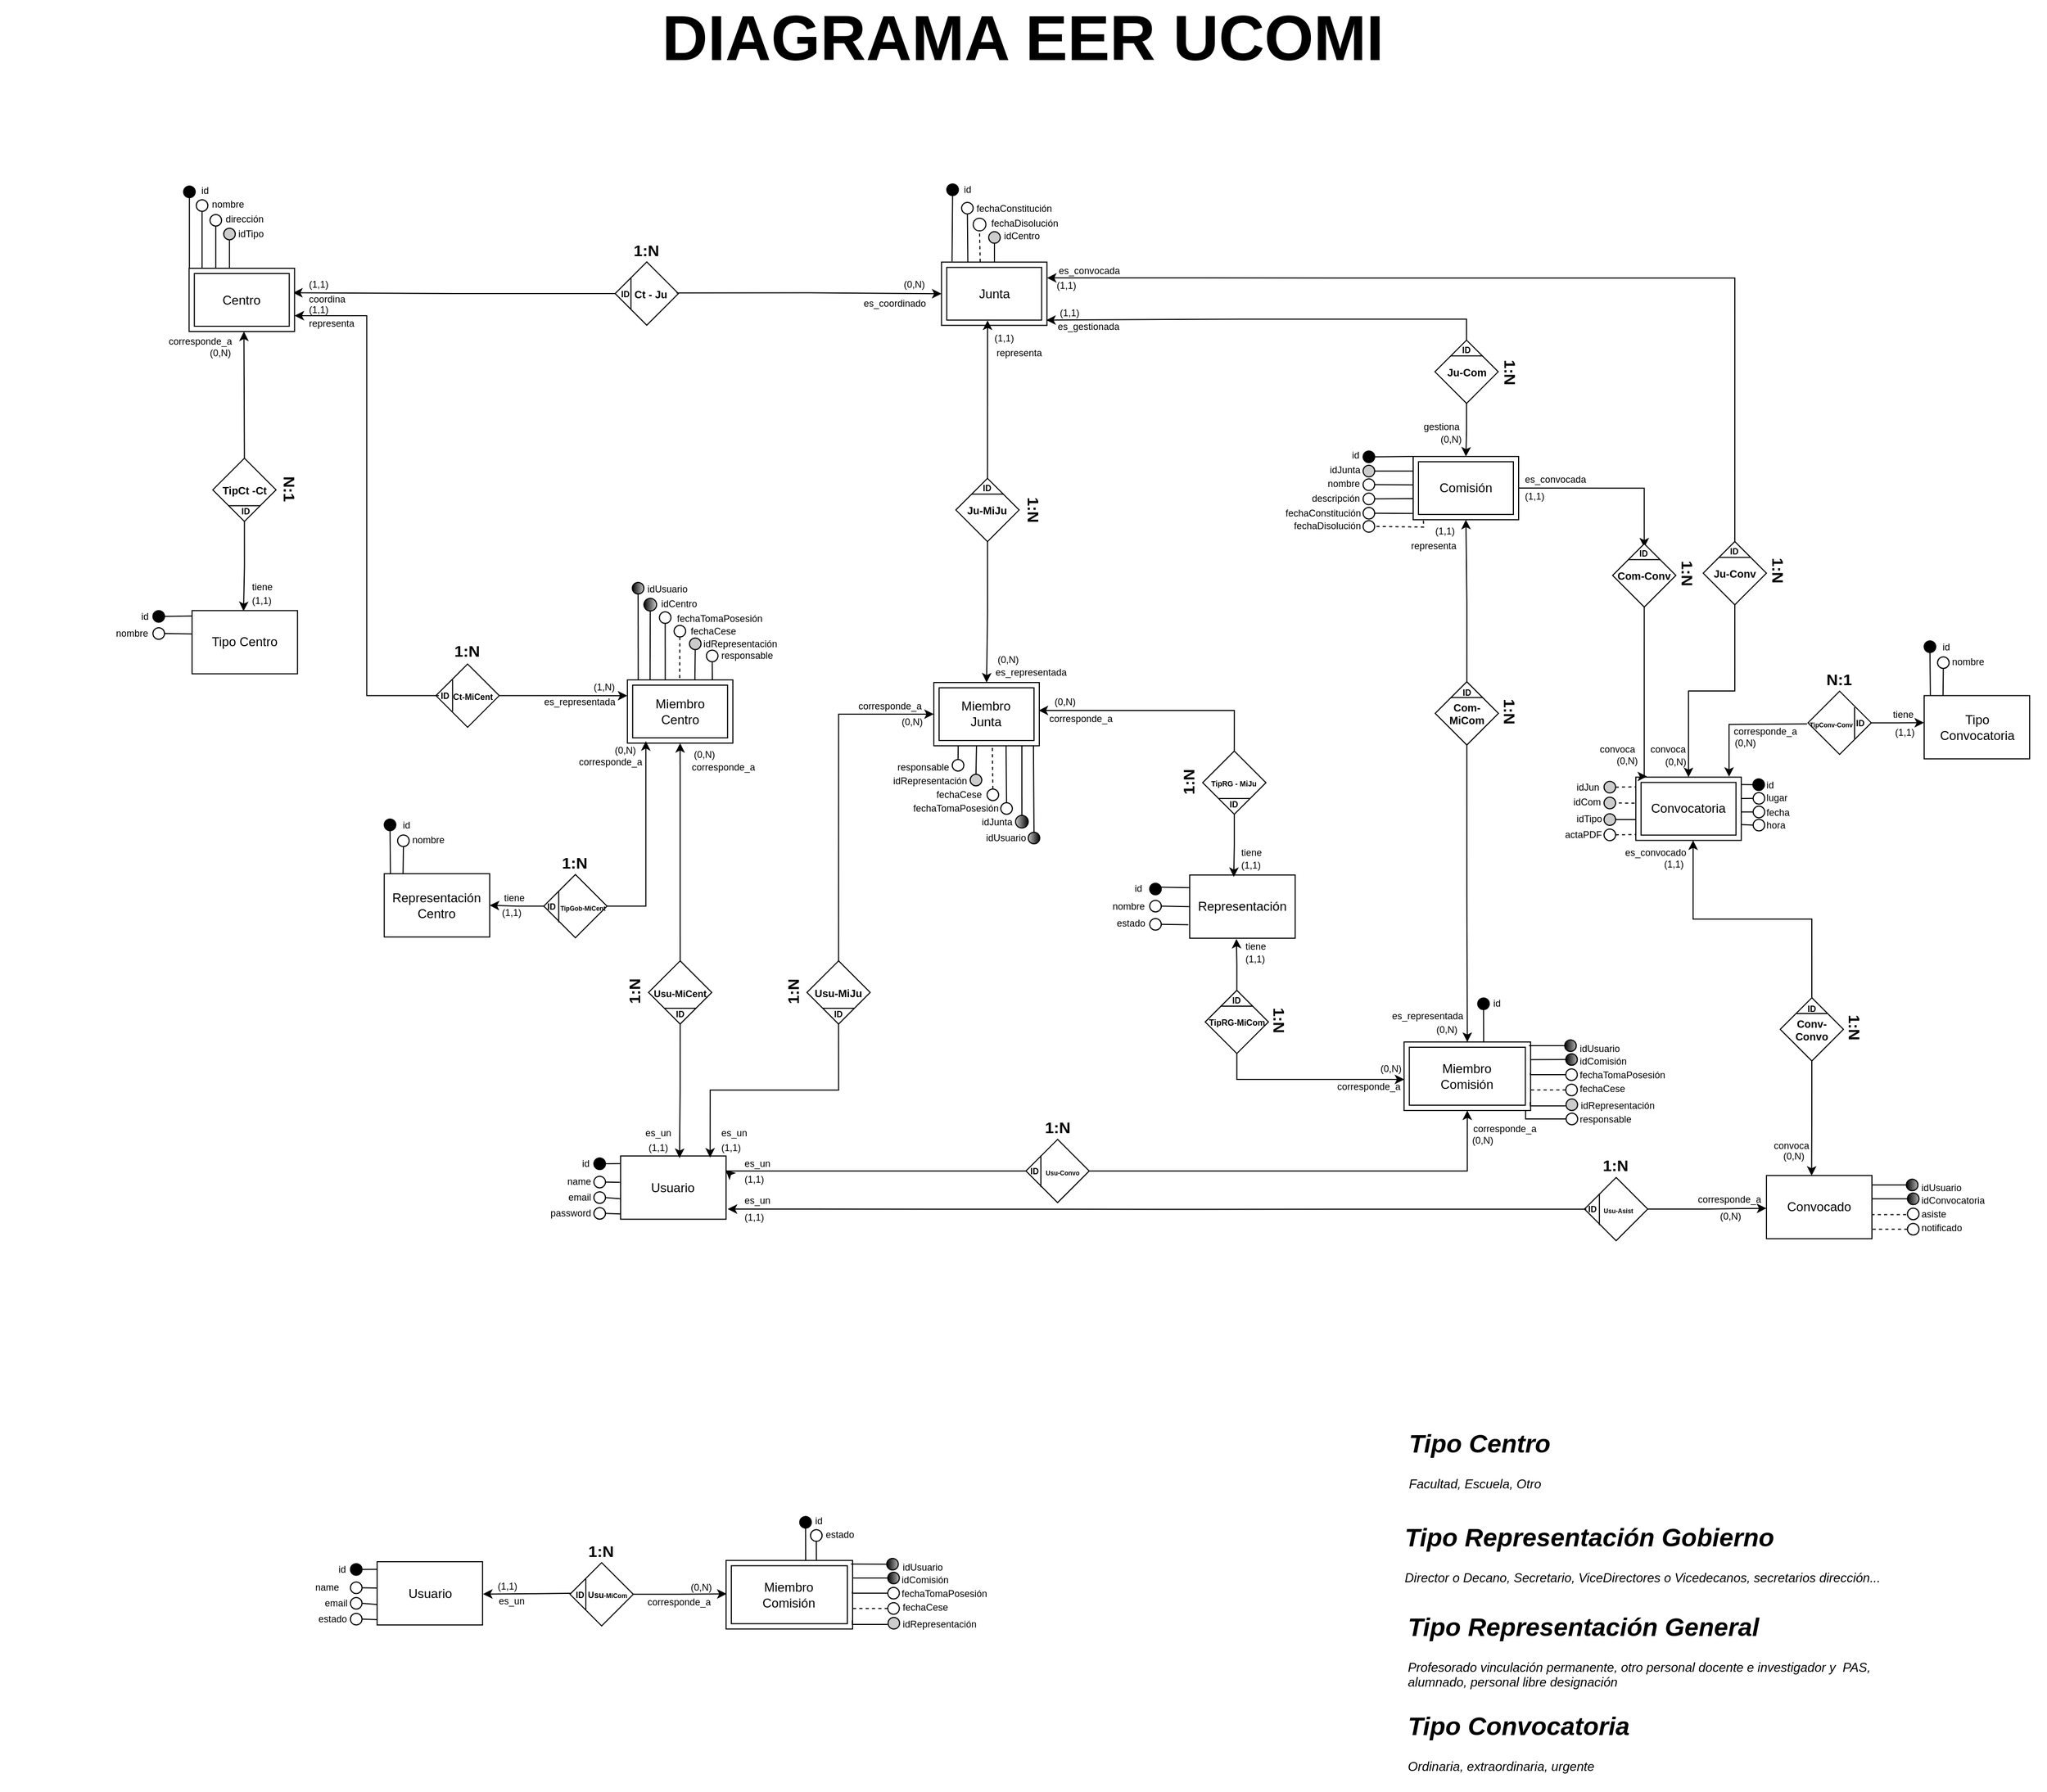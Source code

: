 <mxfile version="24.5.3" type="device">
  <diagram id="R2lEEEUBdFMjLlhIrx00" name="Page-1">
    <mxGraphModel dx="2654" dy="836" grid="1" gridSize="10" guides="1" tooltips="1" connect="1" arrows="1" fold="1" page="1" pageScale="1" pageWidth="980" pageHeight="1390" background="none" math="0" shadow="0" extFonts="Permanent Marker^https://fonts.googleapis.com/css?family=Permanent+Marker">
      <root>
        <mxCell id="0" />
        <mxCell id="1" parent="0" />
        <mxCell id="MmX11wm5HvuTR1FrTXqp-2" value="Junta" style="shape=ext;margin=3;double=1;whiteSpace=wrap;html=1;align=center;" parent="1" vertex="1">
          <mxGeometry x="-77.27" y="308.68" width="100" height="60" as="geometry" />
        </mxCell>
        <mxCell id="MmX11wm5HvuTR1FrTXqp-77" value="id" style="text;html=1;strokeColor=none;fillColor=none;align=left;verticalAlign=middle;whiteSpace=wrap;rounded=0;fontSize=9;" parent="1" vertex="1">
          <mxGeometry x="-58.2" y="235.62" width="16.36" height="9.38" as="geometry" />
        </mxCell>
        <mxCell id="MmX11wm5HvuTR1FrTXqp-80" value="" style="endArrow=none;html=1;rounded=0;fontSize=10;entryX=0.1;entryY=-0.012;entryDx=0;entryDy=0;entryPerimeter=0;exitX=0.5;exitY=1;exitDx=0;exitDy=0;" parent="1" source="MmX11wm5HvuTR1FrTXqp-179" target="MmX11wm5HvuTR1FrTXqp-2" edge="1">
          <mxGeometry width="50" height="50" relative="1" as="geometry">
            <mxPoint x="-68.03" y="217.06" as="sourcePoint" />
            <mxPoint x="-67.86" y="273.56" as="targetPoint" />
          </mxGeometry>
        </mxCell>
        <mxCell id="MmX11wm5HvuTR1FrTXqp-179" value="" style="ellipse;whiteSpace=wrap;html=1;aspect=fixed;fillColor=#000000;strokeColor=#000000;fontColor=#000000;" parent="1" vertex="1">
          <mxGeometry x="-72.23" y="234.5" width="11" height="11" as="geometry" />
        </mxCell>
        <mxCell id="wecATSCT4VCs9piwyTyY-66" style="edgeStyle=orthogonalEdgeStyle;rounded=0;orthogonalLoop=1;jettySize=auto;html=1;exitX=1;exitY=0.5;exitDx=0;exitDy=0;entryX=0.5;entryY=0;entryDx=0;entryDy=0;" parent="1" source="MmX11wm5HvuTR1FrTXqp-235" target="MmX11wm5HvuTR1FrTXqp-295" edge="1">
          <mxGeometry relative="1" as="geometry" />
        </mxCell>
        <mxCell id="MmX11wm5HvuTR1FrTXqp-235" value="Comisión" style="shape=ext;margin=3;double=1;whiteSpace=wrap;html=1;align=center;direction=east;" parent="1" vertex="1">
          <mxGeometry x="370.0" y="493.06" width="100" height="60" as="geometry" />
        </mxCell>
        <mxCell id="MmX11wm5HvuTR1FrTXqp-239" value="nombre" style="text;html=1;strokeColor=none;fillColor=none;align=left;verticalAlign=middle;whiteSpace=wrap;rounded=0;fontSize=9;" parent="1" vertex="1">
          <mxGeometry x="286.5" y="514.31" width="65" height="10" as="geometry" />
        </mxCell>
        <mxCell id="MmX11wm5HvuTR1FrTXqp-241" value="id" style="text;html=1;strokeColor=none;fillColor=none;align=left;verticalAlign=middle;whiteSpace=wrap;rounded=0;fontSize=9;" parent="1" vertex="1">
          <mxGeometry x="310.22" y="486.87" width="73" height="9.38" as="geometry" />
        </mxCell>
        <mxCell id="MmX11wm5HvuTR1FrTXqp-242" value="" style="endArrow=none;html=1;rounded=0;fontSize=10;exitX=1;exitY=0.5;exitDx=0;exitDy=0;entryX=0;entryY=0.231;entryDx=0;entryDy=0;entryPerimeter=0;" parent="1" source="MmX11wm5HvuTR1FrTXqp-254" target="MmX11wm5HvuTR1FrTXqp-235" edge="1">
          <mxGeometry width="50" height="50" relative="1" as="geometry">
            <mxPoint x="460.0" y="447.81" as="sourcePoint" />
            <mxPoint x="470.0" y="506.06" as="targetPoint" />
          </mxGeometry>
        </mxCell>
        <mxCell id="MmX11wm5HvuTR1FrTXqp-244" value="" style="endArrow=none;html=1;rounded=0;fontSize=10;entryX=0;entryY=0;entryDx=0;entryDy=0;exitX=1;exitY=0.5;exitDx=0;exitDy=0;" parent="1" source="MmX11wm5HvuTR1FrTXqp-250" target="MmX11wm5HvuTR1FrTXqp-235" edge="1">
          <mxGeometry width="50" height="50" relative="1" as="geometry">
            <mxPoint x="460.0" y="413.06" as="sourcePoint" />
            <mxPoint x="470.0" y="493.06" as="targetPoint" />
          </mxGeometry>
        </mxCell>
        <mxCell id="MmX11wm5HvuTR1FrTXqp-247" value="descripción" style="text;html=1;strokeColor=none;fillColor=none;align=left;verticalAlign=middle;whiteSpace=wrap;rounded=0;fontSize=9;" parent="1" vertex="1">
          <mxGeometry x="272.29" y="526.31" width="65" height="12.5" as="geometry" />
        </mxCell>
        <mxCell id="MmX11wm5HvuTR1FrTXqp-248" value="" style="endArrow=none;html=1;rounded=0;entryX=1;entryY=0.5;entryDx=0;entryDy=0;" parent="1" target="MmX11wm5HvuTR1FrTXqp-253" edge="1">
          <mxGeometry width="50" height="50" relative="1" as="geometry">
            <mxPoint x="370" y="520" as="sourcePoint" />
            <mxPoint x="460.0" y="458.31" as="targetPoint" />
          </mxGeometry>
        </mxCell>
        <mxCell id="MmX11wm5HvuTR1FrTXqp-250" value="" style="ellipse;whiteSpace=wrap;html=1;aspect=fixed;fillColor=#000000;strokeColor=#000000;fontColor=#000000;" parent="1" vertex="1">
          <mxGeometry x="322.5" y="487.87" width="11" height="11" as="geometry" />
        </mxCell>
        <mxCell id="MmX11wm5HvuTR1FrTXqp-253" value="" style="ellipse;whiteSpace=wrap;html=1;aspect=fixed;fillColor=#FFFFFF;strokeColor=#000000;fontColor=#000000;" parent="1" vertex="1">
          <mxGeometry x="322.5" y="514.31" width="11" height="11" as="geometry" />
        </mxCell>
        <mxCell id="MmX11wm5HvuTR1FrTXqp-254" value="" style="ellipse;whiteSpace=wrap;html=1;aspect=fixed;fillColor=#CCCCCC;strokeColor=#000000;fontColor=#000000;" parent="1" vertex="1">
          <mxGeometry x="322.5" y="501.43" width="11" height="11" as="geometry" />
        </mxCell>
        <mxCell id="MmX11wm5HvuTR1FrTXqp-260" value="" style="endArrow=none;html=1;rounded=0;entryX=1;entryY=0.5;entryDx=0;entryDy=0;" parent="1" target="MmX11wm5HvuTR1FrTXqp-261" edge="1">
          <mxGeometry width="50" height="50" relative="1" as="geometry">
            <mxPoint x="370" y="533" as="sourcePoint" />
            <mxPoint x="460.0" y="471.81" as="targetPoint" />
          </mxGeometry>
        </mxCell>
        <mxCell id="MmX11wm5HvuTR1FrTXqp-261" value="" style="ellipse;whiteSpace=wrap;html=1;aspect=fixed;fillColor=#FFFFFF;strokeColor=#000000;fontColor=#000000;" parent="1" vertex="1">
          <mxGeometry x="322.5" y="527.81" width="11" height="11" as="geometry" />
        </mxCell>
        <mxCell id="MmX11wm5HvuTR1FrTXqp-262" value="fechaConstitución" style="text;html=1;strokeColor=none;fillColor=none;align=left;verticalAlign=middle;whiteSpace=wrap;rounded=0;fontSize=9;" parent="1" vertex="1">
          <mxGeometry x="247.29" y="540.6" width="65" height="12.5" as="geometry" />
        </mxCell>
        <mxCell id="MmX11wm5HvuTR1FrTXqp-272" value="" style="edgeStyle=orthogonalEdgeStyle;rounded=0;orthogonalLoop=1;jettySize=auto;html=1;" parent="1" source="MmX11wm5HvuTR1FrTXqp-263" target="MmX11wm5HvuTR1FrTXqp-235" edge="1">
          <mxGeometry relative="1" as="geometry" />
        </mxCell>
        <mxCell id="5XtZwni91hWJkgiUzxf1-20" style="edgeStyle=orthogonalEdgeStyle;rounded=0;orthogonalLoop=1;jettySize=auto;html=1;exitX=0.5;exitY=0;exitDx=0;exitDy=0;entryX=0.993;entryY=0.916;entryDx=0;entryDy=0;entryPerimeter=0;" parent="1" source="MmX11wm5HvuTR1FrTXqp-263" target="MmX11wm5HvuTR1FrTXqp-2" edge="1">
          <mxGeometry relative="1" as="geometry" />
        </mxCell>
        <mxCell id="MmX11wm5HvuTR1FrTXqp-263" value="Ju-Com" style="shape=rhombus;perimeter=rhombusPerimeter;whiteSpace=wrap;html=1;align=center;fontStyle=1;fontSize=10;" parent="1" vertex="1">
          <mxGeometry x="390.62" y="382.68" width="60" height="60" as="geometry" />
        </mxCell>
        <mxCell id="MmX11wm5HvuTR1FrTXqp-264" value="1:N" style="text;html=1;strokeColor=none;fillColor=none;align=center;verticalAlign=middle;whiteSpace=wrap;rounded=0;fontSize=15;fontStyle=1;direction=east;flipV=0;flipH=0;rotation=90;" parent="1" vertex="1">
          <mxGeometry x="451.5" y="404.8" width="22.5" height="15.75" as="geometry" />
        </mxCell>
        <mxCell id="MmX11wm5HvuTR1FrTXqp-265" value="" style="endArrow=none;html=1;rounded=0;fontColor=#000000;strokeColor=#000000;exitX=1;exitY=1;exitDx=0;exitDy=0;entryX=0;entryY=1;entryDx=0;entryDy=0;" parent="1" edge="1">
          <mxGeometry width="50" height="50" relative="1" as="geometry">
            <mxPoint x="435.62" y="397.68" as="sourcePoint" />
            <mxPoint x="405.62" y="397.68" as="targetPoint" />
          </mxGeometry>
        </mxCell>
        <mxCell id="MmX11wm5HvuTR1FrTXqp-266" value="ID" style="text;html=1;strokeColor=none;fillColor=none;align=center;verticalAlign=middle;whiteSpace=wrap;rounded=0;fontSize=8;fontStyle=1;" parent="1" vertex="1">
          <mxGeometry x="415.0" y="386.18" width="11.25" height="12" as="geometry" />
        </mxCell>
        <mxCell id="MmX11wm5HvuTR1FrTXqp-274" value="gestiona" style="text;html=1;strokeColor=none;fillColor=none;align=left;verticalAlign=middle;whiteSpace=wrap;rounded=0;fontSize=9;" parent="1" vertex="1">
          <mxGeometry x="378.22" y="458.26" width="55" height="12.5" as="geometry" />
        </mxCell>
        <mxCell id="MmX11wm5HvuTR1FrTXqp-275" value="" style="endArrow=none;html=1;rounded=0;entryX=1;entryY=0.5;entryDx=0;entryDy=0;exitX=-0.006;exitY=0.902;exitDx=0;exitDy=0;exitPerimeter=0;" parent="1" source="MmX11wm5HvuTR1FrTXqp-235" target="MmX11wm5HvuTR1FrTXqp-276" edge="1">
          <mxGeometry width="50" height="50" relative="1" as="geometry">
            <mxPoint x="366" y="544" as="sourcePoint" />
            <mxPoint x="458.91" y="556.68" as="targetPoint" />
          </mxGeometry>
        </mxCell>
        <mxCell id="MmX11wm5HvuTR1FrTXqp-276" value="" style="ellipse;whiteSpace=wrap;html=1;aspect=fixed;fillColor=#FFFFFF;strokeColor=#000000;fontColor=#000000;" parent="1" vertex="1">
          <mxGeometry x="322.5" y="541.35" width="11" height="11" as="geometry" />
        </mxCell>
        <mxCell id="MmX11wm5HvuTR1FrTXqp-277" value="idJunta" style="text;html=1;strokeColor=none;fillColor=none;align=left;verticalAlign=middle;whiteSpace=wrap;rounded=0;fontSize=9;" parent="1" vertex="1">
          <mxGeometry x="288.5" y="499.93" width="65" height="12.5" as="geometry" />
        </mxCell>
        <mxCell id="MmX11wm5HvuTR1FrTXqp-278" value="Convocatoria" style="shape=ext;margin=3;double=1;whiteSpace=wrap;html=1;align=center;" parent="1" vertex="1">
          <mxGeometry x="581.12" y="797.25" width="100" height="60" as="geometry" />
        </mxCell>
        <mxCell id="MmX11wm5HvuTR1FrTXqp-279" value="lugar" style="text;html=1;strokeColor=none;fillColor=none;align=left;verticalAlign=middle;whiteSpace=wrap;rounded=0;fontSize=9;" parent="1" vertex="1">
          <mxGeometry x="703.37" y="812.25" width="65" height="10" as="geometry" />
        </mxCell>
        <mxCell id="MmX11wm5HvuTR1FrTXqp-280" value="id" style="text;html=1;strokeColor=none;fillColor=none;align=left;verticalAlign=middle;whiteSpace=wrap;rounded=0;fontSize=9;" parent="1" vertex="1">
          <mxGeometry x="703.37" y="799.87" width="73" height="9.38" as="geometry" />
        </mxCell>
        <mxCell id="MmX11wm5HvuTR1FrTXqp-281" value="" style="endArrow=none;html=1;rounded=0;fontSize=10;exitX=0;exitY=0.5;exitDx=0;exitDy=0;entryX=0.998;entryY=0.338;entryDx=0;entryDy=0;entryPerimeter=0;" parent="1" source="MmX11wm5HvuTR1FrTXqp-287" target="MmX11wm5HvuTR1FrTXqp-278" edge="1">
          <mxGeometry width="50" height="50" relative="1" as="geometry">
            <mxPoint x="671.12" y="761" as="sourcePoint" />
            <mxPoint x="681.12" y="819.25" as="targetPoint" />
          </mxGeometry>
        </mxCell>
        <mxCell id="MmX11wm5HvuTR1FrTXqp-282" value="" style="endArrow=none;html=1;rounded=0;fontSize=10;entryX=1;entryY=0.25;entryDx=0;entryDy=0;exitX=0;exitY=0.5;exitDx=0;exitDy=0;" parent="1" source="MmX11wm5HvuTR1FrTXqp-285" edge="1">
          <mxGeometry width="50" height="50" relative="1" as="geometry">
            <mxPoint x="671.12" y="724.25" as="sourcePoint" />
            <mxPoint x="681.12" y="804.25" as="targetPoint" />
          </mxGeometry>
        </mxCell>
        <mxCell id="MmX11wm5HvuTR1FrTXqp-283" value="fecha" style="text;html=1;strokeColor=none;fillColor=none;align=left;verticalAlign=middle;whiteSpace=wrap;rounded=0;fontSize=9;" parent="1" vertex="1">
          <mxGeometry x="703.11" y="824.25" width="65" height="12.5" as="geometry" />
        </mxCell>
        <mxCell id="MmX11wm5HvuTR1FrTXqp-284" value="" style="endArrow=none;html=1;rounded=0;entryX=0;entryY=0.5;entryDx=0;entryDy=0;exitX=1.002;exitY=0.549;exitDx=0;exitDy=0;exitPerimeter=0;" parent="1" source="MmX11wm5HvuTR1FrTXqp-278" target="MmX11wm5HvuTR1FrTXqp-286" edge="1">
          <mxGeometry width="50" height="50" relative="1" as="geometry">
            <mxPoint x="681.12" y="834.25" as="sourcePoint" />
            <mxPoint x="671.12" y="773.5" as="targetPoint" />
          </mxGeometry>
        </mxCell>
        <mxCell id="MmX11wm5HvuTR1FrTXqp-285" value="" style="ellipse;whiteSpace=wrap;html=1;aspect=fixed;fillColor=#000000;strokeColor=#000000;fontColor=#000000;" parent="1" vertex="1">
          <mxGeometry x="692.11" y="798.87" width="11" height="11" as="geometry" />
        </mxCell>
        <mxCell id="MmX11wm5HvuTR1FrTXqp-286" value="" style="ellipse;whiteSpace=wrap;html=1;aspect=fixed;fillColor=#FFFFFF;strokeColor=#000000;fontColor=#000000;" parent="1" vertex="1">
          <mxGeometry x="692.37" y="824.75" width="11" height="11" as="geometry" />
        </mxCell>
        <mxCell id="MmX11wm5HvuTR1FrTXqp-287" value="" style="ellipse;whiteSpace=wrap;html=1;aspect=fixed;fillColor=#FFFFFF;strokeColor=#000000;fontColor=#000000;" parent="1" vertex="1">
          <mxGeometry x="692.37" y="811.87" width="11" height="11" as="geometry" />
        </mxCell>
        <mxCell id="MmX11wm5HvuTR1FrTXqp-288" value="" style="endArrow=none;html=1;rounded=0;entryX=0;entryY=0.5;entryDx=0;entryDy=0;exitX=1;exitY=0.75;exitDx=0;exitDy=0;" parent="1" source="MmX11wm5HvuTR1FrTXqp-278" target="MmX11wm5HvuTR1FrTXqp-289" edge="1">
          <mxGeometry width="50" height="50" relative="1" as="geometry">
            <mxPoint x="681.12" y="848.75" as="sourcePoint" />
            <mxPoint x="671.12" y="788" as="targetPoint" />
          </mxGeometry>
        </mxCell>
        <mxCell id="MmX11wm5HvuTR1FrTXqp-289" value="" style="ellipse;whiteSpace=wrap;html=1;aspect=fixed;fillColor=#FFFFFF;strokeColor=#000000;fontColor=#000000;" parent="1" vertex="1">
          <mxGeometry x="692.37" y="837.25" width="11" height="11" as="geometry" />
        </mxCell>
        <mxCell id="MmX11wm5HvuTR1FrTXqp-290" value="hora" style="text;html=1;strokeColor=none;fillColor=none;align=left;verticalAlign=middle;whiteSpace=wrap;rounded=0;fontSize=9;" parent="1" vertex="1">
          <mxGeometry x="703.37" y="836.75" width="65" height="12.5" as="geometry" />
        </mxCell>
        <mxCell id="Ey-6C_wnQBlg7w_FSqS6-69" style="edgeStyle=orthogonalEdgeStyle;rounded=0;orthogonalLoop=1;jettySize=auto;html=1;exitX=0.5;exitY=1;exitDx=0;exitDy=0;entryX=0.107;entryY=-0.011;entryDx=0;entryDy=0;entryPerimeter=0;" parent="1" source="MmX11wm5HvuTR1FrTXqp-292" target="MmX11wm5HvuTR1FrTXqp-278" edge="1">
          <mxGeometry relative="1" as="geometry">
            <mxPoint x="589.54" y="1236.8" as="targetPoint" />
            <Array as="points">
              <mxPoint x="590" y="797" />
            </Array>
          </mxGeometry>
        </mxCell>
        <mxCell id="MmX11wm5HvuTR1FrTXqp-292" value="Com-Conv" style="shape=rhombus;perimeter=rhombusPerimeter;whiteSpace=wrap;html=1;align=center;fontStyle=1;fontSize=10;" parent="1" vertex="1">
          <mxGeometry x="559.11" y="575.86" width="60" height="60" as="geometry" />
        </mxCell>
        <mxCell id="MmX11wm5HvuTR1FrTXqp-293" value="1:N" style="text;html=1;strokeColor=none;fillColor=none;align=center;verticalAlign=middle;whiteSpace=wrap;rounded=0;fontSize=15;fontStyle=1;rotation=90;" parent="1" vertex="1">
          <mxGeometry x="619.11" y="596.11" width="22.5" height="15.75" as="geometry" />
        </mxCell>
        <mxCell id="MmX11wm5HvuTR1FrTXqp-294" value="" style="endArrow=none;html=1;rounded=0;fontColor=#000000;strokeColor=#000000;exitX=1;exitY=1;exitDx=0;exitDy=0;entryX=0;entryY=1;entryDx=0;entryDy=0;" parent="1" edge="1">
          <mxGeometry width="50" height="50" relative="1" as="geometry">
            <mxPoint x="604.11" y="590.86" as="sourcePoint" />
            <mxPoint x="574.11" y="590.86" as="targetPoint" />
          </mxGeometry>
        </mxCell>
        <mxCell id="MmX11wm5HvuTR1FrTXqp-295" value="ID" style="text;html=1;strokeColor=none;fillColor=none;align=center;verticalAlign=middle;whiteSpace=wrap;rounded=0;fontSize=8;fontStyle=1;" parent="1" vertex="1">
          <mxGeometry x="583.49" y="579.36" width="11.25" height="12" as="geometry" />
        </mxCell>
        <mxCell id="MmX11wm5HvuTR1FrTXqp-296" value="convoca" style="text;html=1;strokeColor=none;fillColor=none;align=left;verticalAlign=middle;whiteSpace=wrap;rounded=0;fontSize=9;" parent="1" vertex="1">
          <mxGeometry x="545.48" y="764.93" width="55" height="12.5" as="geometry" />
        </mxCell>
        <mxCell id="MmX11wm5HvuTR1FrTXqp-297" value="" style="endArrow=none;html=1;rounded=0;entryX=1;entryY=0.5;entryDx=0;entryDy=0;exitX=-0.012;exitY=0.411;exitDx=0;exitDy=0;exitPerimeter=0;dashed=1;" parent="1" source="MmX11wm5HvuTR1FrTXqp-278" target="MmX11wm5HvuTR1FrTXqp-298" edge="1">
          <mxGeometry width="50" height="50" relative="1" as="geometry">
            <mxPoint x="651.82" y="857.13" as="sourcePoint" />
            <mxPoint x="652.03" y="867.87" as="targetPoint" />
          </mxGeometry>
        </mxCell>
        <mxCell id="MmX11wm5HvuTR1FrTXqp-298" value="" style="ellipse;whiteSpace=wrap;html=1;aspect=fixed;fillColor=#CCCCCC;strokeColor=#000000;fontColor=#000000;" parent="1" vertex="1">
          <mxGeometry x="550.97" y="816.24" width="11" height="11" as="geometry" />
        </mxCell>
        <mxCell id="MmX11wm5HvuTR1FrTXqp-299" value="idCom" style="text;html=1;strokeColor=none;fillColor=none;align=left;verticalAlign=middle;whiteSpace=wrap;rounded=0;fontSize=9;" parent="1" vertex="1">
          <mxGeometry x="519.53" y="814.74" width="30.25" height="12.5" as="geometry" />
        </mxCell>
        <mxCell id="MmX11wm5HvuTR1FrTXqp-301" value="es_convocada" style="text;html=1;strokeColor=none;fillColor=none;align=left;verticalAlign=middle;whiteSpace=wrap;rounded=0;fontSize=9;" parent="1" vertex="1">
          <mxGeometry x="31.73" y="310.56" width="55" height="12.5" as="geometry" />
        </mxCell>
        <mxCell id="MmX11wm5HvuTR1FrTXqp-303" value="(0,N)" style="text;html=1;strokeColor=none;fillColor=none;align=left;verticalAlign=middle;whiteSpace=wrap;rounded=0;fontSize=9;" parent="1" vertex="1">
          <mxGeometry x="393.78" y="470.76" width="25.5" height="12.5" as="geometry" />
        </mxCell>
        <mxCell id="MmX11wm5HvuTR1FrTXqp-304" value="(1,1)" style="text;html=1;strokeColor=none;fillColor=none;align=left;verticalAlign=middle;whiteSpace=wrap;rounded=0;fontSize=9;" parent="1" vertex="1">
          <mxGeometry x="29.72" y="325.06" width="25.5" height="12.5" as="geometry" />
        </mxCell>
        <mxCell id="MmX11wm5HvuTR1FrTXqp-305" value="(0,N)" style="text;html=1;strokeColor=none;fillColor=none;align=left;verticalAlign=middle;whiteSpace=wrap;rounded=0;fontSize=9;" parent="1" vertex="1">
          <mxGeometry x="560.99" y="775.37" width="25.5" height="12.5" as="geometry" />
        </mxCell>
        <mxCell id="MmX11wm5HvuTR1FrTXqp-306" style="edgeStyle=none;rounded=0;orthogonalLoop=1;jettySize=auto;html=1;exitX=1;exitY=0.5;exitDx=0;exitDy=0;endArrow=none;endFill=0;entryX=0.003;entryY=0.67;entryDx=0;entryDy=0;entryPerimeter=0;" parent="1" source="MmX11wm5HvuTR1FrTXqp-307" target="MmX11wm5HvuTR1FrTXqp-278" edge="1">
          <mxGeometry relative="1" as="geometry">
            <mxPoint x="580" y="840" as="targetPoint" />
          </mxGeometry>
        </mxCell>
        <mxCell id="MmX11wm5HvuTR1FrTXqp-307" value="" style="ellipse;whiteSpace=wrap;html=1;aspect=fixed;fillColor=#CCCCCC;strokeColor=#000000;fontColor=#000000;" parent="1" vertex="1">
          <mxGeometry x="550.97" y="832" width="11" height="11" as="geometry" />
        </mxCell>
        <mxCell id="MmX11wm5HvuTR1FrTXqp-308" value="idTipo" style="text;html=1;strokeColor=none;fillColor=none;align=left;verticalAlign=middle;whiteSpace=wrap;rounded=0;fontSize=9;" parent="1" vertex="1">
          <mxGeometry x="522.74" y="832.98" width="22.74" height="8.75" as="geometry" />
        </mxCell>
        <mxCell id="Ey-6C_wnQBlg7w_FSqS6-76" style="edgeStyle=orthogonalEdgeStyle;rounded=0;orthogonalLoop=1;jettySize=auto;html=1;exitX=0.5;exitY=1;exitDx=0;exitDy=0;" parent="1" source="MmX11wm5HvuTR1FrTXqp-315" target="MmX11wm5HvuTR1FrTXqp-278" edge="1">
          <mxGeometry relative="1" as="geometry" />
        </mxCell>
        <mxCell id="5XtZwni91hWJkgiUzxf1-22" style="edgeStyle=orthogonalEdgeStyle;rounded=0;orthogonalLoop=1;jettySize=auto;html=1;exitX=0.5;exitY=0;exitDx=0;exitDy=0;entryX=1;entryY=0.25;entryDx=0;entryDy=0;" parent="1" source="MmX11wm5HvuTR1FrTXqp-315" target="MmX11wm5HvuTR1FrTXqp-2" edge="1">
          <mxGeometry relative="1" as="geometry" />
        </mxCell>
        <mxCell id="MmX11wm5HvuTR1FrTXqp-315" value="Ju-Conv" style="shape=rhombus;perimeter=rhombusPerimeter;whiteSpace=wrap;html=1;align=center;fontStyle=1;fontSize=10;" parent="1" vertex="1">
          <mxGeometry x="644.99" y="573.74" width="60" height="60" as="geometry" />
        </mxCell>
        <mxCell id="MmX11wm5HvuTR1FrTXqp-316" value="1:N" style="text;html=1;strokeColor=none;fillColor=none;align=center;verticalAlign=middle;whiteSpace=wrap;rounded=0;fontSize=15;fontStyle=1;rotation=90;" parent="1" vertex="1">
          <mxGeometry x="704.99" y="593.24" width="22.5" height="15.75" as="geometry" />
        </mxCell>
        <mxCell id="MmX11wm5HvuTR1FrTXqp-317" value="" style="endArrow=none;html=1;rounded=0;fontColor=#000000;strokeColor=#000000;exitX=1;exitY=1;exitDx=0;exitDy=0;entryX=0;entryY=1;entryDx=0;entryDy=0;" parent="1" edge="1">
          <mxGeometry width="50" height="50" relative="1" as="geometry">
            <mxPoint x="689.99" y="588.74" as="sourcePoint" />
            <mxPoint x="659.99" y="588.74" as="targetPoint" />
          </mxGeometry>
        </mxCell>
        <mxCell id="MmX11wm5HvuTR1FrTXqp-318" value="ID" style="text;html=1;strokeColor=none;fillColor=none;align=center;verticalAlign=middle;whiteSpace=wrap;rounded=0;fontSize=8;fontStyle=1;" parent="1" vertex="1">
          <mxGeometry x="669.37" y="577.24" width="11.25" height="12" as="geometry" />
        </mxCell>
        <mxCell id="MmX11wm5HvuTR1FrTXqp-326" value="(0,N)" style="text;html=1;strokeColor=none;fillColor=none;align=left;verticalAlign=middle;whiteSpace=wrap;rounded=0;fontSize=9;" parent="1" vertex="1">
          <mxGeometry x="-115.48" y="324.06" width="25.5" height="12.5" as="geometry" />
        </mxCell>
        <mxCell id="MmX11wm5HvuTR1FrTXqp-328" value="es_coordinado" style="text;html=1;strokeColor=none;fillColor=none;align=left;verticalAlign=middle;whiteSpace=wrap;rounded=0;fontSize=9;" parent="1" vertex="1">
          <mxGeometry x="-152.84" y="341.68" width="55" height="12.5" as="geometry" />
        </mxCell>
        <mxCell id="MmX11wm5HvuTR1FrTXqp-333" value="" style="endArrow=none;html=1;rounded=0;entryX=0.001;entryY=0.907;entryDx=0;entryDy=0;exitX=1;exitY=0.5;exitDx=0;exitDy=0;dashed=1;entryPerimeter=0;" parent="1" source="wt0K1hmHgsjhLcT-p73o-230" target="MmX11wm5HvuTR1FrTXqp-278" edge="1">
          <mxGeometry width="50" height="50" relative="1" as="geometry">
            <mxPoint x="678.53" y="857.01" as="sourcePoint" />
            <mxPoint x="678.74" y="867.75" as="targetPoint" />
          </mxGeometry>
        </mxCell>
        <mxCell id="MmX11wm5HvuTR1FrTXqp-334" value="" style="ellipse;whiteSpace=wrap;html=1;aspect=fixed;fillColor=#CCCCCC;strokeColor=#000000;fontColor=#000000;" parent="1" vertex="1">
          <mxGeometry x="550.97" y="801.25" width="11" height="11" as="geometry" />
        </mxCell>
        <mxCell id="MmX11wm5HvuTR1FrTXqp-336" value="idJun" style="text;html=1;strokeColor=none;fillColor=none;align=left;verticalAlign=middle;whiteSpace=wrap;rounded=0;fontSize=9;" parent="1" vertex="1">
          <mxGeometry x="523.29" y="800.5" width="30.25" height="12.5" as="geometry" />
        </mxCell>
        <mxCell id="MmX11wm5HvuTR1FrTXqp-347" value="Miembro&lt;br&gt;Centro" style="shape=ext;margin=3;double=1;whiteSpace=wrap;html=1;align=center;" parent="1" vertex="1">
          <mxGeometry x="-375.11" y="704.97" width="100" height="60" as="geometry" />
        </mxCell>
        <mxCell id="MmX11wm5HvuTR1FrTXqp-397" value="Usuario" style="whiteSpace=wrap;html=1;align=center;" parent="1" vertex="1">
          <mxGeometry x="-381.55" y="1156.65" width="100" height="60" as="geometry" />
        </mxCell>
        <mxCell id="MmX11wm5HvuTR1FrTXqp-398" value="name" style="text;html=1;strokeColor=none;fillColor=none;align=left;verticalAlign=middle;whiteSpace=wrap;rounded=0;fontSize=9;fontColor=#000000;direction=east;" parent="1" vertex="1">
          <mxGeometry x="-434.3" y="1174.59" width="42.25" height="12.5" as="geometry" />
        </mxCell>
        <mxCell id="MmX11wm5HvuTR1FrTXqp-399" value="email" style="text;html=1;strokeColor=none;fillColor=none;align=left;verticalAlign=middle;whiteSpace=wrap;rounded=0;fontSize=9;fontColor=#000000;" parent="1" vertex="1">
          <mxGeometry x="-433.3" y="1188.09" width="86" height="15.5" as="geometry" />
        </mxCell>
        <mxCell id="MmX11wm5HvuTR1FrTXqp-400" value="" style="endArrow=none;html=1;rounded=0;fontSize=10;exitX=-0.006;exitY=0.416;exitDx=0;exitDy=0;strokeColor=#000000;fontColor=#000000;entryX=1;entryY=0.5;entryDx=0;entryDy=0;exitPerimeter=0;" parent="1" source="MmX11wm5HvuTR1FrTXqp-397" target="MmX11wm5HvuTR1FrTXqp-409" edge="1">
          <mxGeometry width="50" height="50" relative="1" as="geometry">
            <mxPoint x="-331.55" y="1287.65" as="sourcePoint" />
            <mxPoint x="-356.24" y="1236.71" as="targetPoint" />
          </mxGeometry>
        </mxCell>
        <mxCell id="MmX11wm5HvuTR1FrTXqp-406" value="id" style="text;html=1;strokeColor=none;fillColor=none;align=left;verticalAlign=middle;whiteSpace=wrap;rounded=0;fontSize=9;fontColor=#000000;direction=east;" parent="1" vertex="1">
          <mxGeometry x="-419.84" y="1157.96" width="45.25" height="12.5" as="geometry" />
        </mxCell>
        <mxCell id="MmX11wm5HvuTR1FrTXqp-407" value="" style="endArrow=none;html=1;rounded=0;fontColor=#000000;strokeColor=#000000;entryX=1;entryY=0.5;entryDx=0;entryDy=0;exitX=0.001;exitY=0.121;exitDx=0;exitDy=0;exitPerimeter=0;" parent="1" source="MmX11wm5HvuTR1FrTXqp-397" target="MmX11wm5HvuTR1FrTXqp-410" edge="1">
          <mxGeometry width="50" height="50" relative="1" as="geometry">
            <mxPoint x="-356.55" y="1287.65" as="sourcePoint" />
            <mxPoint x="-308.05" y="1124.15" as="targetPoint" />
          </mxGeometry>
        </mxCell>
        <mxCell id="MmX11wm5HvuTR1FrTXqp-408" value="" style="ellipse;whiteSpace=wrap;html=1;aspect=fixed;fillColor=#FFFFFF;strokeColor=#000000;fontColor=#000000;direction=east;" parent="1" vertex="1">
          <mxGeometry x="-406.87" y="1190.59" width="11" height="11" as="geometry" />
        </mxCell>
        <mxCell id="MmX11wm5HvuTR1FrTXqp-409" value="" style="ellipse;whiteSpace=wrap;html=1;aspect=fixed;fillColor=#FFFFFF;strokeColor=#000000;fontColor=#000000;direction=east;" parent="1" vertex="1">
          <mxGeometry x="-406.87" y="1175.84" width="11" height="11" as="geometry" />
        </mxCell>
        <mxCell id="MmX11wm5HvuTR1FrTXqp-410" value="" style="ellipse;whiteSpace=wrap;html=1;aspect=fixed;fillColor=#000000;strokeColor=#000000;fontColor=#000000;direction=east;" parent="1" vertex="1">
          <mxGeometry x="-406.87" y="1158.46" width="11" height="11" as="geometry" />
        </mxCell>
        <mxCell id="MmX11wm5HvuTR1FrTXqp-412" value="" style="endArrow=none;html=1;rounded=0;fontSize=10;entryX=1;entryY=0.5;entryDx=0;entryDy=0;strokeColor=#000000;fontColor=#000000;exitX=-0.001;exitY=0.676;exitDx=0;exitDy=0;exitPerimeter=0;" parent="1" source="MmX11wm5HvuTR1FrTXqp-397" target="MmX11wm5HvuTR1FrTXqp-408" edge="1">
          <mxGeometry width="50" height="50" relative="1" as="geometry">
            <mxPoint x="-386.07" y="1194.99" as="sourcePoint" />
            <mxPoint x="-321.55" y="1263.9" as="targetPoint" />
          </mxGeometry>
        </mxCell>
        <mxCell id="G0A-RFpU1yBWGsKyXfba-46" style="edgeStyle=orthogonalEdgeStyle;rounded=0;orthogonalLoop=1;jettySize=auto;html=1;exitX=1;exitY=0.5;exitDx=0;exitDy=0;entryX=0;entryY=0.25;entryDx=0;entryDy=0;" parent="1" source="MmX11wm5HvuTR1FrTXqp-569" target="MmX11wm5HvuTR1FrTXqp-347" edge="1">
          <mxGeometry relative="1" as="geometry" />
        </mxCell>
        <mxCell id="MmX11wm5HvuTR1FrTXqp-569" value="&lt;font style=&quot;font-size: 8px;&quot;&gt;&amp;nbsp; &amp;nbsp; &amp;nbsp;Ct-MiCent&lt;/font&gt;" style="shape=rhombus;perimeter=rhombusPerimeter;whiteSpace=wrap;html=1;align=center;fontStyle=1;fontSize=10;" parent="1" vertex="1">
          <mxGeometry x="-556.61" y="689.93" width="60" height="60" as="geometry" />
        </mxCell>
        <mxCell id="MmX11wm5HvuTR1FrTXqp-694" value="fechaTomaPosesión" style="text;html=1;strokeColor=none;fillColor=none;align=left;verticalAlign=middle;whiteSpace=wrap;rounded=0;fontSize=9;" parent="1" vertex="1">
          <mxGeometry x="525.67" y="1073.73" width="65" height="12.5" as="geometry" />
        </mxCell>
        <mxCell id="MmX11wm5HvuTR1FrTXqp-695" value="" style="ellipse;whiteSpace=wrap;html=1;aspect=fixed;fillColor=#FFFFFF;strokeColor=#000000;fontColor=#000000;" parent="1" vertex="1">
          <mxGeometry x="514.67" y="1073.99" width="11" height="11" as="geometry" />
        </mxCell>
        <mxCell id="MmX11wm5HvuTR1FrTXqp-696" value="" style="ellipse;whiteSpace=wrap;html=1;aspect=fixed;fillColor=#FFFFFF;strokeColor=#000000;fontColor=#000000;" parent="1" vertex="1">
          <mxGeometry x="514.67" y="1088.49" width="11" height="11" as="geometry" />
        </mxCell>
        <mxCell id="MmX11wm5HvuTR1FrTXqp-697" value="fechaCese" style="text;html=1;strokeColor=none;fillColor=none;align=left;verticalAlign=middle;whiteSpace=wrap;rounded=0;fontSize=9;" parent="1" vertex="1">
          <mxGeometry x="526.38" y="1086.99" width="45.06" height="12.5" as="geometry" />
        </mxCell>
        <mxCell id="yooLV80YAIJDi9W8emZc-2" value="Miembro&lt;br&gt;Comisión" style="shape=ext;margin=3;double=1;whiteSpace=wrap;html=1;align=center;" parent="1" vertex="1">
          <mxGeometry x="361.33" y="1048.47" width="120" height="65" as="geometry" />
        </mxCell>
        <mxCell id="yooLV80YAIJDi9W8emZc-31" style="edgeStyle=orthogonalEdgeStyle;rounded=0;orthogonalLoop=1;jettySize=auto;html=1;exitX=0.5;exitY=1;exitDx=0;exitDy=0;entryX=0.5;entryY=0;entryDx=0;entryDy=0;" parent="1" source="yooLV80YAIJDi9W8emZc-15" target="yooLV80YAIJDi9W8emZc-2" edge="1">
          <mxGeometry relative="1" as="geometry" />
        </mxCell>
        <mxCell id="yooLV80YAIJDi9W8emZc-15" value="Com-MiCom" style="shape=rhombus;perimeter=rhombusPerimeter;whiteSpace=wrap;html=1;align=center;fontStyle=1;fontSize=10;" parent="1" vertex="1">
          <mxGeometry x="390.88" y="706.74" width="60" height="60" as="geometry" />
        </mxCell>
        <mxCell id="G0A-RFpU1yBWGsKyXfba-67" style="edgeStyle=orthogonalEdgeStyle;rounded=0;orthogonalLoop=1;jettySize=auto;html=1;exitX=0.5;exitY=0;exitDx=0;exitDy=0;entryX=0.5;entryY=1;entryDx=0;entryDy=0;" parent="1" source="yooLV80YAIJDi9W8emZc-17" target="MmX11wm5HvuTR1FrTXqp-235" edge="1">
          <mxGeometry relative="1" as="geometry" />
        </mxCell>
        <mxCell id="yooLV80YAIJDi9W8emZc-17" value="ID" style="text;html=1;strokeColor=none;fillColor=none;align=center;verticalAlign=middle;whiteSpace=wrap;rounded=0;fontSize=8;fontStyle=1;" parent="1" vertex="1">
          <mxGeometry x="414.67" y="706.74" width="12.43" height="20" as="geometry" />
        </mxCell>
        <mxCell id="yooLV80YAIJDi9W8emZc-18" value="" style="endArrow=none;html=1;rounded=0;exitX=1;exitY=0;exitDx=0;exitDy=0;entryX=0;entryY=0;entryDx=0;entryDy=0;" parent="1" source="yooLV80YAIJDi9W8emZc-15" target="yooLV80YAIJDi9W8emZc-15" edge="1">
          <mxGeometry width="50" height="50" relative="1" as="geometry">
            <mxPoint x="300.88" y="727.11" as="sourcePoint" />
            <mxPoint x="350.88" y="677.11" as="targetPoint" />
          </mxGeometry>
        </mxCell>
        <mxCell id="yooLV80YAIJDi9W8emZc-61" value="idComisión" style="text;html=1;strokeColor=none;fillColor=none;align=left;verticalAlign=middle;whiteSpace=wrap;rounded=0;fontSize=9;" parent="1" vertex="1">
          <mxGeometry x="526.3" y="1061.65" width="28.52" height="10" as="geometry" />
        </mxCell>
        <mxCell id="yooLV80YAIJDi9W8emZc-62" value="idUsuario" style="text;html=1;strokeColor=none;fillColor=none;align=left;verticalAlign=middle;whiteSpace=wrap;rounded=0;fontSize=9;" parent="1" vertex="1">
          <mxGeometry x="526.45" y="1050.09" width="35.52" height="9.38" as="geometry" />
        </mxCell>
        <mxCell id="Ey-6C_wnQBlg7w_FSqS6-24" style="edgeStyle=orthogonalEdgeStyle;rounded=0;orthogonalLoop=1;jettySize=auto;html=1;exitX=0;exitY=0.5;exitDx=0;exitDy=0;entryX=0.987;entryY=0.04;entryDx=0;entryDy=0;entryPerimeter=0;strokeColor=default;endArrow=none;endFill=0;" parent="1" source="yooLV80YAIJDi9W8emZc-64" target="yooLV80YAIJDi9W8emZc-2" edge="1">
          <mxGeometry relative="1" as="geometry" />
        </mxCell>
        <mxCell id="yooLV80YAIJDi9W8emZc-64" value="" style="ellipse;whiteSpace=wrap;html=1;aspect=fixed;fillColor=#B3B3B3;strokeColor=#000000;fontColor=#000000;gradientColor=default;gradientDirection=west;" parent="1" vertex="1">
          <mxGeometry x="513.67" y="1046.47" width="11" height="11" as="geometry" />
        </mxCell>
        <mxCell id="yooLV80YAIJDi9W8emZc-66" value="" style="ellipse;whiteSpace=wrap;html=1;aspect=fixed;fillColor=#B3B3B3;strokeColor=#000000;fontColor=#000000;gradientColor=default;gradientDirection=west;" parent="1" vertex="1">
          <mxGeometry x="514.67" y="1059.65" width="11" height="11" as="geometry" />
        </mxCell>
        <mxCell id="wt0K1hmHgsjhLcT-p73o-23" style="edgeStyle=orthogonalEdgeStyle;rounded=0;orthogonalLoop=1;jettySize=auto;html=1;exitX=0;exitY=0.5;exitDx=0;exitDy=0;entryX=0.993;entryY=0.387;entryDx=0;entryDy=0;entryPerimeter=0;" parent="1" source="_VbOPjBLyvqnEfAaVFIH-2" edge="1">
          <mxGeometry relative="1" as="geometry">
            <mxPoint x="-692.09" y="337.72" as="targetPoint" />
          </mxGeometry>
        </mxCell>
        <mxCell id="_VbOPjBLyvqnEfAaVFIH-2" value="&amp;nbsp; &amp;nbsp; &amp;nbsp; Ct - Ju" style="shape=rhombus;perimeter=rhombusPerimeter;whiteSpace=wrap;html=1;align=left;fontStyle=1;fontSize=10;" parent="1" vertex="1">
          <mxGeometry x="-386.73" y="308.5" width="60" height="60" as="geometry" />
        </mxCell>
        <mxCell id="_VbOPjBLyvqnEfAaVFIH-4" value="1:N" style="text;html=1;strokeColor=none;fillColor=none;align=center;verticalAlign=middle;whiteSpace=wrap;rounded=0;fontSize=15;fontStyle=1;" parent="1" vertex="1">
          <mxGeometry x="-367.94" y="286.62" width="22.43" height="20" as="geometry" />
        </mxCell>
        <mxCell id="_VbOPjBLyvqnEfAaVFIH-5" value="(1,1)" style="text;html=1;strokeColor=none;fillColor=none;align=left;verticalAlign=middle;whiteSpace=wrap;rounded=0;fontSize=9;" parent="1" vertex="1">
          <mxGeometry x="-679.0" y="324.06" width="22.5" height="12.5" as="geometry" />
        </mxCell>
        <mxCell id="_VbOPjBLyvqnEfAaVFIH-6" value="coordina" style="text;html=1;strokeColor=none;fillColor=none;align=left;verticalAlign=middle;whiteSpace=wrap;rounded=0;fontSize=9;" parent="1" vertex="1">
          <mxGeometry x="-679.0" y="337.56" width="50" height="12.5" as="geometry" />
        </mxCell>
        <mxCell id="_VbOPjBLyvqnEfAaVFIH-7" value="nombre" style="text;html=1;strokeColor=none;fillColor=none;align=left;verticalAlign=middle;whiteSpace=wrap;rounded=0;fontSize=9;" parent="1" vertex="1">
          <mxGeometry x="-771.28" y="248" width="37.5" height="12.5" as="geometry" />
        </mxCell>
        <mxCell id="_VbOPjBLyvqnEfAaVFIH-8" value="dirección" style="text;html=1;strokeColor=none;fillColor=none;align=left;verticalAlign=middle;whiteSpace=wrap;rounded=0;fontSize=9;" parent="1" vertex="1">
          <mxGeometry x="-757.89" y="262" width="63.5" height="12.5" as="geometry" />
        </mxCell>
        <mxCell id="_VbOPjBLyvqnEfAaVFIH-9" value="idTipo" style="text;html=1;strokeColor=none;fillColor=none;align=left;verticalAlign=middle;whiteSpace=wrap;rounded=0;fontSize=9;" parent="1" vertex="1">
          <mxGeometry x="-745.89" y="275.56" width="53.5" height="12.5" as="geometry" />
        </mxCell>
        <mxCell id="_VbOPjBLyvqnEfAaVFIH-10" value="" style="endArrow=none;html=1;rounded=0;fontSize=11;entryX=0.5;entryY=1;entryDx=0;entryDy=0;exitX=0;exitY=0;exitDx=0;exitDy=0;" parent="1" target="_VbOPjBLyvqnEfAaVFIH-20" edge="1">
          <mxGeometry width="50" height="50" relative="1" as="geometry">
            <mxPoint x="-790.39" y="314.5" as="sourcePoint" />
            <mxPoint x="-697.89" y="202" as="targetPoint" />
          </mxGeometry>
        </mxCell>
        <mxCell id="_VbOPjBLyvqnEfAaVFIH-11" value="" style="endArrow=none;html=1;rounded=0;fontSize=11;entryX=0;entryY=0.5;entryDx=0;entryDy=0;exitX=0.25;exitY=0;exitDx=0;exitDy=0;startArrow=none;" parent="1" source="_VbOPjBLyvqnEfAaVFIH-23" edge="1">
          <mxGeometry width="50" height="50" relative="1" as="geometry">
            <mxPoint x="-780.39" y="337.5" as="sourcePoint" />
            <mxPoint x="-767.89" y="271" as="targetPoint" />
          </mxGeometry>
        </mxCell>
        <mxCell id="_VbOPjBLyvqnEfAaVFIH-12" value="" style="endArrow=none;html=1;rounded=0;fontSize=11;entryX=0.5;entryY=1;entryDx=0;entryDy=0;exitX=0.38;exitY=0;exitDx=0;exitDy=0;exitPerimeter=0;" parent="1" target="_VbOPjBLyvqnEfAaVFIH-21" edge="1">
          <mxGeometry width="50" height="50" relative="1" as="geometry">
            <mxPoint x="-752.39" y="314.5" as="sourcePoint" />
            <mxPoint x="-697.89" y="240.75" as="targetPoint" />
          </mxGeometry>
        </mxCell>
        <mxCell id="wt0K1hmHgsjhLcT-p73o-24" style="edgeStyle=orthogonalEdgeStyle;rounded=0;orthogonalLoop=1;jettySize=auto;html=1;exitX=0.97;exitY=0.489;exitDx=0;exitDy=0;entryX=0;entryY=0.5;entryDx=0;entryDy=0;exitPerimeter=0;" parent="1" source="_VbOPjBLyvqnEfAaVFIH-2" target="MmX11wm5HvuTR1FrTXqp-2" edge="1">
          <mxGeometry relative="1" as="geometry" />
        </mxCell>
        <mxCell id="_VbOPjBLyvqnEfAaVFIH-15" value="ID" style="text;html=1;strokeColor=none;fillColor=none;align=center;verticalAlign=middle;whiteSpace=wrap;rounded=0;fontSize=8;fontStyle=1;" parent="1" vertex="1">
          <mxGeometry x="-383.19" y="328.62" width="12.43" height="20" as="geometry" />
        </mxCell>
        <mxCell id="_VbOPjBLyvqnEfAaVFIH-16" value="" style="endArrow=none;html=1;rounded=0;exitX=0;exitY=0;exitDx=0;exitDy=0;entryX=0;entryY=1;entryDx=0;entryDy=0;" parent="1" edge="1">
          <mxGeometry width="50" height="50" relative="1" as="geometry">
            <mxPoint x="-371.73" y="323.5" as="sourcePoint" />
            <mxPoint x="-371.73" y="353.5" as="targetPoint" />
          </mxGeometry>
        </mxCell>
        <mxCell id="_VbOPjBLyvqnEfAaVFIH-17" value="id" style="text;html=1;strokeColor=none;fillColor=none;align=left;verticalAlign=middle;whiteSpace=wrap;rounded=0;fontSize=9;" parent="1" vertex="1">
          <mxGeometry x="-780.89" y="235" width="70.5" height="12.5" as="geometry" />
        </mxCell>
        <mxCell id="_VbOPjBLyvqnEfAaVFIH-18" value="" style="endArrow=none;html=1;rounded=0;fontSize=10;fontColor=#000000;strokeColor=#000000;exitX=0.12;exitY=0;exitDx=0;exitDy=0;entryX=0.5;entryY=1;entryDx=0;entryDy=0;exitPerimeter=0;" parent="1" target="_VbOPjBLyvqnEfAaVFIH-19" edge="1">
          <mxGeometry width="50" height="50" relative="1" as="geometry">
            <mxPoint x="-778.39" y="314.5" as="sourcePoint" />
            <mxPoint x="-697.89" y="215" as="targetPoint" />
          </mxGeometry>
        </mxCell>
        <mxCell id="_VbOPjBLyvqnEfAaVFIH-19" value="" style="ellipse;whiteSpace=wrap;html=1;aspect=fixed;fillColor=#FFFFFF;strokeColor=#000000;fontColor=#000000;" parent="1" vertex="1">
          <mxGeometry x="-783.89" y="249.5" width="11" height="11" as="geometry" />
        </mxCell>
        <mxCell id="_VbOPjBLyvqnEfAaVFIH-20" value="" style="ellipse;whiteSpace=wrap;html=1;aspect=fixed;fillColor=#000000;strokeColor=#000000;fontColor=#000000;" parent="1" vertex="1">
          <mxGeometry x="-795.89" y="236.5" width="11" height="11" as="geometry" />
        </mxCell>
        <mxCell id="_VbOPjBLyvqnEfAaVFIH-21" value="" style="ellipse;whiteSpace=wrap;html=1;aspect=fixed;fillColor=#CCCCCC;strokeColor=#000000;fontColor=#000000;" parent="1" vertex="1">
          <mxGeometry x="-757.89" y="276.5" width="11" height="11" as="geometry" />
        </mxCell>
        <mxCell id="_VbOPjBLyvqnEfAaVFIH-23" value="" style="ellipse;whiteSpace=wrap;html=1;aspect=fixed;fillColor=#FFFFFF;strokeColor=#000000;fontColor=#000000;" parent="1" vertex="1">
          <mxGeometry x="-770.89" y="263.5" width="11" height="11" as="geometry" />
        </mxCell>
        <mxCell id="_VbOPjBLyvqnEfAaVFIH-24" value="" style="endArrow=none;html=1;rounded=0;fontSize=11;entryX=0.5;entryY=1;entryDx=0;entryDy=0;exitX=0.25;exitY=0;exitDx=0;exitDy=0;" parent="1" target="_VbOPjBLyvqnEfAaVFIH-23" edge="1">
          <mxGeometry width="50" height="50" relative="1" as="geometry">
            <mxPoint x="-765.39" y="314.5" as="sourcePoint" />
            <mxPoint x="-697.89" y="228" as="targetPoint" />
          </mxGeometry>
        </mxCell>
        <mxCell id="_VbOPjBLyvqnEfAaVFIH-31" value="1:N" style="text;html=1;strokeColor=none;fillColor=none;align=center;verticalAlign=middle;whiteSpace=wrap;rounded=0;fontSize=15;fontStyle=1;direction=east;flipV=0;flipH=0;rotation=90;" parent="1" vertex="1">
          <mxGeometry x="450.88" y="726.98" width="22.5" height="15.75" as="geometry" />
        </mxCell>
        <mxCell id="wt0K1hmHgsjhLcT-p73o-5" value="fechaConstitución" style="text;html=1;strokeColor=none;fillColor=none;align=left;verticalAlign=middle;whiteSpace=wrap;rounded=0;fontSize=9;" parent="1" vertex="1">
          <mxGeometry x="-46.27" y="251.94" width="65" height="12.5" as="geometry" />
        </mxCell>
        <mxCell id="wt0K1hmHgsjhLcT-p73o-6" value="" style="ellipse;whiteSpace=wrap;html=1;aspect=fixed;fillColor=#FFFFFF;strokeColor=#000000;fontColor=#000000;" parent="1" vertex="1">
          <mxGeometry x="-58.2" y="251.94" width="11" height="11" as="geometry" />
        </mxCell>
        <mxCell id="wt0K1hmHgsjhLcT-p73o-7" value="" style="ellipse;whiteSpace=wrap;html=1;aspect=fixed;fillColor=#FFFFFF;strokeColor=#000000;fontColor=#000000;" parent="1" vertex="1">
          <mxGeometry x="-47.2" y="267.01" width="12.05" height="12.05" as="geometry" />
        </mxCell>
        <mxCell id="wt0K1hmHgsjhLcT-p73o-8" value="fechaDisolución" style="text;html=1;strokeColor=none;fillColor=none;align=left;verticalAlign=middle;whiteSpace=wrap;rounded=0;fontSize=9;" parent="1" vertex="1">
          <mxGeometry x="-32.45" y="266.01" width="45.06" height="12.5" as="geometry" />
        </mxCell>
        <mxCell id="wt0K1hmHgsjhLcT-p73o-9" value="" style="endArrow=none;html=1;rounded=0;entryX=0.5;entryY=1;entryDx=0;entryDy=0;exitX=0.25;exitY=0;exitDx=0;exitDy=0;" parent="1" source="MmX11wm5HvuTR1FrTXqp-2" target="wt0K1hmHgsjhLcT-p73o-6" edge="1">
          <mxGeometry width="50" height="50" relative="1" as="geometry">
            <mxPoint x="-52.27" y="272.68" as="sourcePoint" />
            <mxPoint x="-41.81" y="238.74" as="targetPoint" />
          </mxGeometry>
        </mxCell>
        <mxCell id="wt0K1hmHgsjhLcT-p73o-10" value="" style="endArrow=none;html=1;rounded=0;entryX=0.5;entryY=1;entryDx=0;entryDy=0;exitX=0.367;exitY=-0.004;exitDx=0;exitDy=0;exitPerimeter=0;dashed=1;" parent="1" source="MmX11wm5HvuTR1FrTXqp-2" target="wt0K1hmHgsjhLcT-p73o-7" edge="1">
          <mxGeometry width="50" height="50" relative="1" as="geometry">
            <mxPoint x="-40.03" y="302.06" as="sourcePoint" />
            <mxPoint x="16.61" y="247.7" as="targetPoint" />
          </mxGeometry>
        </mxCell>
        <mxCell id="wt0K1hmHgsjhLcT-p73o-37" value="idCentro" style="text;html=1;strokeColor=none;fillColor=none;align=left;verticalAlign=middle;whiteSpace=wrap;rounded=0;fontSize=9;" parent="1" vertex="1">
          <mxGeometry x="-19.52" y="277.5" width="75" height="12.5" as="geometry" />
        </mxCell>
        <mxCell id="wt0K1hmHgsjhLcT-p73o-38" value="" style="endArrow=none;html=1;rounded=0;fontSize=10;entryX=0.5;entryY=0;entryDx=0;entryDy=0;exitX=0.5;exitY=1;exitDx=0;exitDy=0;" parent="1" source="wt0K1hmHgsjhLcT-p73o-39" edge="1">
          <mxGeometry width="50" height="50" relative="1" as="geometry">
            <mxPoint x="12.98" y="208.56" as="sourcePoint" />
            <mxPoint x="-27.03" y="309.06" as="targetPoint" />
          </mxGeometry>
        </mxCell>
        <mxCell id="wt0K1hmHgsjhLcT-p73o-39" value="" style="ellipse;whiteSpace=wrap;html=1;aspect=fixed;fillColor=#CCCCCC;strokeColor=#000000;fontColor=#000000;" parent="1" vertex="1">
          <mxGeometry x="-32.52" y="279.81" width="11" height="11" as="geometry" />
        </mxCell>
        <mxCell id="wt0K1hmHgsjhLcT-p73o-63" value="idUsuario" style="text;html=1;strokeColor=none;fillColor=none;align=left;verticalAlign=middle;whiteSpace=wrap;rounded=0;fontSize=9;" parent="1" vertex="1">
          <mxGeometry x="-358.5" y="612.55" width="65" height="12.5" as="geometry" />
        </mxCell>
        <mxCell id="wt0K1hmHgsjhLcT-p73o-64" value="" style="ellipse;whiteSpace=wrap;html=1;aspect=fixed;fillColor=#CCCCCC;strokeColor=#000000;fontColor=#000000;gradientColor=default;gradientDirection=west;" parent="1" vertex="1">
          <mxGeometry x="-370.43" y="612.55" width="11" height="11" as="geometry" />
        </mxCell>
        <mxCell id="wt0K1hmHgsjhLcT-p73o-65" value="" style="ellipse;whiteSpace=wrap;html=1;aspect=fixed;fillColor=#CCCCCC;strokeColor=#000000;fontColor=#000000;gradientColor=default;gradientDirection=west;" parent="1" vertex="1">
          <mxGeometry x="-359.43" y="627.62" width="12.05" height="12.05" as="geometry" />
        </mxCell>
        <mxCell id="wt0K1hmHgsjhLcT-p73o-66" value="idCentro" style="text;html=1;strokeColor=none;fillColor=none;align=left;verticalAlign=middle;whiteSpace=wrap;rounded=0;fontSize=9;" parent="1" vertex="1">
          <mxGeometry x="-344.68" y="626.62" width="45.06" height="12.5" as="geometry" />
        </mxCell>
        <mxCell id="wt0K1hmHgsjhLcT-p73o-67" value="fechaTomaPosesión" style="text;html=1;strokeColor=none;fillColor=none;align=left;verticalAlign=middle;whiteSpace=wrap;rounded=0;fontSize=9;" parent="1" vertex="1">
          <mxGeometry x="-329.75" y="641.11" width="75" height="12.5" as="geometry" />
        </mxCell>
        <mxCell id="wt0K1hmHgsjhLcT-p73o-68" value="" style="ellipse;whiteSpace=wrap;html=1;aspect=fixed;fillColor=#FFFFFF;strokeColor=#000000;fontColor=#000000;" parent="1" vertex="1">
          <mxGeometry x="-344.75" y="640.42" width="11" height="11" as="geometry" />
        </mxCell>
        <mxCell id="wt0K1hmHgsjhLcT-p73o-69" value="fechaCese" style="text;html=1;strokeColor=none;fillColor=none;align=left;verticalAlign=middle;whiteSpace=wrap;rounded=0;fontSize=9;" parent="1" vertex="1">
          <mxGeometry x="-317.43" y="652.29" width="75" height="12.5" as="geometry" />
        </mxCell>
        <mxCell id="wt0K1hmHgsjhLcT-p73o-70" value="" style="ellipse;whiteSpace=wrap;html=1;aspect=fixed;fillColor=#FFFFFF;strokeColor=#000000;fontColor=#000000;" parent="1" vertex="1">
          <mxGeometry x="-330.83" y="653.29" width="11" height="11" as="geometry" />
        </mxCell>
        <mxCell id="wt0K1hmHgsjhLcT-p73o-73" value="" style="endArrow=none;html=1;rounded=0;fontSize=10;exitX=0.5;exitY=1;exitDx=0;exitDy=0;entryX=0.193;entryY=0.004;entryDx=0;entryDy=0;entryPerimeter=0;" parent="1" source="wt0K1hmHgsjhLcT-p73o-64" edge="1">
          <mxGeometry width="50" height="50" relative="1" as="geometry">
            <mxPoint x="-369.43" y="615.99" as="sourcePoint" />
            <mxPoint x="-364.81" y="705.21" as="targetPoint" />
          </mxGeometry>
        </mxCell>
        <mxCell id="wt0K1hmHgsjhLcT-p73o-74" value="" style="endArrow=none;html=1;rounded=0;fontSize=10;exitX=0.5;exitY=1;exitDx=0;exitDy=0;entryX=0.305;entryY=0.004;entryDx=0;entryDy=0;entryPerimeter=0;" parent="1" source="wt0K1hmHgsjhLcT-p73o-65" edge="1">
          <mxGeometry width="50" height="50" relative="1" as="geometry">
            <mxPoint x="-359.43" y="625.99" as="sourcePoint" />
            <mxPoint x="-353.61" y="705.21" as="targetPoint" />
          </mxGeometry>
        </mxCell>
        <mxCell id="wt0K1hmHgsjhLcT-p73o-75" value="" style="endArrow=none;html=1;rounded=0;fontSize=10;exitX=0.5;exitY=1;exitDx=0;exitDy=0;entryX=0.449;entryY=0.009;entryDx=0;entryDy=0;entryPerimeter=0;" parent="1" source="wt0K1hmHgsjhLcT-p73o-68" edge="1">
          <mxGeometry width="50" height="50" relative="1" as="geometry">
            <mxPoint x="-343.43" y="649.99" as="sourcePoint" />
            <mxPoint x="-339.21" y="705.51" as="targetPoint" />
          </mxGeometry>
        </mxCell>
        <mxCell id="wt0K1hmHgsjhLcT-p73o-76" value="" style="endArrow=none;html=1;rounded=0;fontSize=10;exitX=0.5;exitY=1;exitDx=0;exitDy=0;entryX=0.586;entryY=0.009;entryDx=0;entryDy=0;entryPerimeter=0;dashed=1;" parent="1" source="wt0K1hmHgsjhLcT-p73o-70" edge="1">
          <mxGeometry width="50" height="50" relative="1" as="geometry">
            <mxPoint x="-329.43" y="660.99" as="sourcePoint" />
            <mxPoint x="-325.51" y="705.51" as="targetPoint" />
          </mxGeometry>
        </mxCell>
        <mxCell id="wt0K1hmHgsjhLcT-p73o-84" value="idRepresentación" style="text;html=1;strokeColor=none;fillColor=none;align=left;verticalAlign=middle;whiteSpace=wrap;rounded=0;fontSize=9;" parent="1" vertex="1">
          <mxGeometry x="-304.84" y="665.24" width="75" height="12.5" as="geometry" />
        </mxCell>
        <mxCell id="wt0K1hmHgsjhLcT-p73o-85" value="" style="ellipse;whiteSpace=wrap;html=1;aspect=fixed;fillColor=#CCCCCC;strokeColor=#000000;fontColor=#000000;" parent="1" vertex="1">
          <mxGeometry x="-316.24" y="665.24" width="11" height="11" as="geometry" />
        </mxCell>
        <mxCell id="wt0K1hmHgsjhLcT-p73o-86" value="" style="endArrow=none;html=1;rounded=0;fontSize=10;exitX=0.5;exitY=1;exitDx=0;exitDy=0;entryX=0.73;entryY=0.009;entryDx=0;entryDy=0;entryPerimeter=0;" parent="1" source="wt0K1hmHgsjhLcT-p73o-85" edge="1">
          <mxGeometry width="50" height="50" relative="1" as="geometry">
            <mxPoint x="-314.43" y="677.99" as="sourcePoint" />
            <mxPoint x="-311.11" y="705.51" as="targetPoint" />
          </mxGeometry>
        </mxCell>
        <mxCell id="wt0K1hmHgsjhLcT-p73o-87" value="Representación" style="whiteSpace=wrap;html=1;align=center;points=[[0,0,0,0,0],[0,0.25,0,0,0],[0,0.5,0,0,0],[0,0.75,0,0,0],[0,1,0,0,0],[0.12,0,0,0,0],[0.25,0,0,0,0],[0.25,1,0,0,0],[0.38,0,0,0,0],[0.5,0,0,0,0],[0.5,1,0,0,0],[0.63,0,0,0,0],[0.75,0,0,0,0],[0.75,1,0,0,0],[0.88,0,0,0,0],[1,0,0,0,0],[1,0.25,0,0,0],[1,0.5,0,0,0],[1,0.75,0,0,0],[1,1,0,0,0]];" parent="1" vertex="1">
          <mxGeometry x="158.1" y="890.09" width="100" height="60" as="geometry" />
        </mxCell>
        <mxCell id="wt0K1hmHgsjhLcT-p73o-118" value="(1,N)" style="text;html=1;strokeColor=none;fillColor=none;align=left;verticalAlign=middle;whiteSpace=wrap;rounded=0;fontSize=9;" parent="1" vertex="1">
          <mxGeometry x="-408.64" y="705.3" width="25.5" height="12.5" as="geometry" />
        </mxCell>
        <mxCell id="wt0K1hmHgsjhLcT-p73o-120" value="(1,1)" style="text;html=1;strokeColor=none;fillColor=none;align=left;verticalAlign=middle;whiteSpace=wrap;rounded=0;fontSize=9;" parent="1" vertex="1">
          <mxGeometry x="-356.55" y="1142.34" width="25.5" height="12.5" as="geometry" />
        </mxCell>
        <mxCell id="wt0K1hmHgsjhLcT-p73o-169" value="Representación Centro" style="whiteSpace=wrap;html=1;align=center;points=[[0,0,0,0,0],[0,0.25,0,0,0],[0,0.5,0,0,0],[0,0.75,0,0,0],[0,1,0,0,0],[0.12,0,0,0,0],[0.25,0,0,0,0],[0.25,1,0,0,0],[0.38,0,0,0,0],[0.5,0,0,0,0],[0.5,1,0,0,0],[0.63,0,0,0,0],[0.75,0,0,0,0],[0.75,1,0,0,0],[0.88,0,0,0,0],[1,0,0,0,0],[1,0.25,0,0,0],[1,0.5,0,0,0],[1,0.75,0,0,0],[1,1,0,0,0]];" parent="1" vertex="1">
          <mxGeometry x="-605.66" y="888.86" width="100" height="60" as="geometry" />
        </mxCell>
        <mxCell id="wt0K1hmHgsjhLcT-p73o-170" value="nombre" style="text;html=1;strokeColor=none;fillColor=none;align=left;verticalAlign=middle;whiteSpace=wrap;rounded=0;fontSize=9;" parent="1" vertex="1">
          <mxGeometry x="-580.83" y="850.59" width="37.5" height="12.5" as="geometry" />
        </mxCell>
        <mxCell id="wt0K1hmHgsjhLcT-p73o-171" value="" style="endArrow=none;html=1;rounded=0;fontSize=11;entryX=0.5;entryY=1;entryDx=0;entryDy=0;exitX=0;exitY=0;exitDx=0;exitDy=0;" parent="1" target="wt0K1hmHgsjhLcT-p73o-175" edge="1">
          <mxGeometry width="50" height="50" relative="1" as="geometry">
            <mxPoint x="-599.8" y="888.86" as="sourcePoint" />
            <mxPoint x="-507.66" y="776.8" as="targetPoint" />
          </mxGeometry>
        </mxCell>
        <mxCell id="wt0K1hmHgsjhLcT-p73o-172" value="id" style="text;html=1;strokeColor=none;fillColor=none;align=left;verticalAlign=middle;whiteSpace=wrap;rounded=0;fontSize=9;" parent="1" vertex="1">
          <mxGeometry x="-589.92" y="836.74" width="70.5" height="12.5" as="geometry" />
        </mxCell>
        <mxCell id="wt0K1hmHgsjhLcT-p73o-173" value="" style="endArrow=none;html=1;rounded=0;fontSize=10;fontColor=#000000;strokeColor=#000000;exitX=0.12;exitY=0;exitDx=0;exitDy=0;entryX=0.5;entryY=1;entryDx=0;entryDy=0;exitPerimeter=0;" parent="1" target="wt0K1hmHgsjhLcT-p73o-174" edge="1">
          <mxGeometry width="50" height="50" relative="1" as="geometry">
            <mxPoint x="-587.8" y="888.86" as="sourcePoint" />
            <mxPoint x="-507.66" y="789.8" as="targetPoint" />
          </mxGeometry>
        </mxCell>
        <mxCell id="wt0K1hmHgsjhLcT-p73o-174" value="" style="ellipse;whiteSpace=wrap;html=1;aspect=fixed;fillColor=#FFFFFF;strokeColor=#000000;fontColor=#000000;" parent="1" vertex="1">
          <mxGeometry x="-592.99" y="852.09" width="11" height="11" as="geometry" />
        </mxCell>
        <mxCell id="wt0K1hmHgsjhLcT-p73o-175" value="" style="ellipse;whiteSpace=wrap;html=1;aspect=fixed;fillColor=#000000;strokeColor=#000000;fontColor=#000000;" parent="1" vertex="1">
          <mxGeometry x="-605.66" y="836.98" width="11" height="11" as="geometry" />
        </mxCell>
        <mxCell id="wt0K1hmHgsjhLcT-p73o-222" style="edgeStyle=orthogonalEdgeStyle;rounded=0;orthogonalLoop=1;jettySize=auto;html=1;exitX=0;exitY=0.5;exitDx=0;exitDy=0;entryX=1;entryY=0.5;entryDx=0;entryDy=0;entryPerimeter=0;" parent="1" source="wt0K1hmHgsjhLcT-p73o-176" target="wt0K1hmHgsjhLcT-p73o-169" edge="1">
          <mxGeometry relative="1" as="geometry" />
        </mxCell>
        <mxCell id="wecATSCT4VCs9piwyTyY-53" style="edgeStyle=orthogonalEdgeStyle;rounded=0;orthogonalLoop=1;jettySize=auto;html=1;exitX=1;exitY=0.5;exitDx=0;exitDy=0;entryX=0.175;entryY=0.969;entryDx=0;entryDy=0;entryPerimeter=0;" parent="1" source="wt0K1hmHgsjhLcT-p73o-176" target="MmX11wm5HvuTR1FrTXqp-347" edge="1">
          <mxGeometry relative="1" as="geometry" />
        </mxCell>
        <mxCell id="wt0K1hmHgsjhLcT-p73o-176" value="&lt;font style=&quot;font-size: 6px;&quot;&gt;&amp;nbsp; &amp;nbsp; &amp;nbsp; &amp;nbsp; TipGob-MiCent&lt;/font&gt;" style="shape=rhombus;perimeter=rhombusPerimeter;whiteSpace=wrap;html=1;align=left;fontStyle=1;fontSize=10;" parent="1" vertex="1">
          <mxGeometry x="-454.39" y="889.61" width="60" height="60" as="geometry" />
        </mxCell>
        <mxCell id="wt0K1hmHgsjhLcT-p73o-177" value="1:N" style="text;html=1;strokeColor=none;fillColor=none;align=center;verticalAlign=middle;whiteSpace=wrap;rounded=0;fontSize=15;fontStyle=1;" parent="1" vertex="1">
          <mxGeometry x="-435.6" y="867.73" width="22.43" height="20" as="geometry" />
        </mxCell>
        <mxCell id="wt0K1hmHgsjhLcT-p73o-179" value="ID" style="text;html=1;strokeColor=none;fillColor=none;align=center;verticalAlign=middle;whiteSpace=wrap;rounded=0;fontSize=8;fontStyle=1;" parent="1" vertex="1">
          <mxGeometry x="-452.68" y="909.73" width="12.43" height="20" as="geometry" />
        </mxCell>
        <mxCell id="wt0K1hmHgsjhLcT-p73o-180" value="" style="endArrow=none;html=1;rounded=0;exitX=0;exitY=0;exitDx=0;exitDy=0;entryX=0;entryY=1;entryDx=0;entryDy=0;" parent="1" edge="1">
          <mxGeometry width="50" height="50" relative="1" as="geometry">
            <mxPoint x="-440.23" y="905.06" as="sourcePoint" />
            <mxPoint x="-440.23" y="935.06" as="targetPoint" />
          </mxGeometry>
        </mxCell>
        <mxCell id="G0A-RFpU1yBWGsKyXfba-45" style="edgeStyle=orthogonalEdgeStyle;rounded=0;orthogonalLoop=1;jettySize=auto;html=1;exitX=0.5;exitY=0;exitDx=0;exitDy=0;entryX=0.5;entryY=1;entryDx=0;entryDy=0;" parent="1" source="wt0K1hmHgsjhLcT-p73o-213" target="MmX11wm5HvuTR1FrTXqp-347" edge="1">
          <mxGeometry relative="1" as="geometry" />
        </mxCell>
        <mxCell id="wt0K1hmHgsjhLcT-p73o-213" value="&lt;font style=&quot;font-size: 9px;&quot;&gt;Usu-MiCent&lt;/font&gt;" style="shape=rhombus;perimeter=rhombusPerimeter;whiteSpace=wrap;html=1;align=center;fontStyle=1;fontSize=10;" parent="1" vertex="1">
          <mxGeometry x="-355.07" y="971.52" width="60" height="60" as="geometry" />
        </mxCell>
        <mxCell id="G0A-RFpU1yBWGsKyXfba-37" style="edgeStyle=orthogonalEdgeStyle;rounded=0;orthogonalLoop=1;jettySize=auto;html=1;exitX=0.5;exitY=1;exitDx=0;exitDy=0;entryX=0.559;entryY=0.032;entryDx=0;entryDy=0;entryPerimeter=0;" parent="1" source="wt0K1hmHgsjhLcT-p73o-214" target="MmX11wm5HvuTR1FrTXqp-397" edge="1">
          <mxGeometry relative="1" as="geometry" />
        </mxCell>
        <mxCell id="wt0K1hmHgsjhLcT-p73o-214" value="ID" style="text;html=1;strokeColor=none;fillColor=none;align=center;verticalAlign=middle;whiteSpace=wrap;rounded=0;fontSize=8;fontStyle=1;" parent="1" vertex="1">
          <mxGeometry x="-331.29" y="1011.52" width="12.43" height="20" as="geometry" />
        </mxCell>
        <mxCell id="wt0K1hmHgsjhLcT-p73o-215" value="" style="endArrow=none;html=1;rounded=0;exitX=1;exitY=0;exitDx=0;exitDy=0;entryX=0;entryY=0;entryDx=0;entryDy=0;" parent="1" edge="1">
          <mxGeometry width="50" height="50" relative="1" as="geometry">
            <mxPoint x="-310.07" y="1016.52" as="sourcePoint" />
            <mxPoint x="-340.07" y="1016.52" as="targetPoint" />
          </mxGeometry>
        </mxCell>
        <mxCell id="wt0K1hmHgsjhLcT-p73o-230" value="" style="ellipse;whiteSpace=wrap;html=1;aspect=fixed;fillColor=#FFFFFF;strokeColor=#000000;fontColor=#000000;" parent="1" vertex="1">
          <mxGeometry x="550.97" y="846.48" width="11" height="11" as="geometry" />
        </mxCell>
        <mxCell id="wt0K1hmHgsjhLcT-p73o-231" value="actaPDF" style="text;html=1;strokeColor=none;fillColor=none;align=left;verticalAlign=middle;whiteSpace=wrap;rounded=0;fontSize=9;" parent="1" vertex="1">
          <mxGeometry x="512.15" y="845.73" width="33.33" height="12.5" as="geometry" />
        </mxCell>
        <mxCell id="XBJ8q-S12vVFv1pdDJ5v-1" value="Tipo Centro" style="whiteSpace=wrap;html=1;align=center;points=[[0,0,0,0,0],[0,0.25,0,0,0],[0,0.5,0,0,0],[0,0.75,0,0,0],[0,1,0,0,0],[0.12,0,0,0,0],[0.25,0,0,0,0],[0.25,1,0,0,0],[0.38,0,0,0,0],[0.5,0,0,0,0],[0.5,1,0,0,0],[0.63,0,0,0,0],[0.75,0,0,0,0],[0.75,1,0,0,0],[0.88,0,0,0,0],[1,0,0,0,0],[1,0.25,0,0,0],[1,0.5,0,0,0],[1,0.75,0,0,0],[1,1,0,0,0]];" parent="1" vertex="1">
          <mxGeometry x="-787.88" y="639.24" width="100" height="60" as="geometry" />
        </mxCell>
        <mxCell id="XBJ8q-S12vVFv1pdDJ5v-2" value="nombre" style="text;html=1;strokeColor=none;fillColor=none;align=left;verticalAlign=middle;whiteSpace=wrap;rounded=0;fontSize=9;" parent="1" vertex="1">
          <mxGeometry x="-862.5" y="654.75" width="37.5" height="12.5" as="geometry" />
        </mxCell>
        <mxCell id="XBJ8q-S12vVFv1pdDJ5v-3" value="" style="endArrow=none;html=1;rounded=0;fontSize=11;entryX=1;entryY=0.5;entryDx=0;entryDy=0;exitX=-0.002;exitY=0.086;exitDx=0;exitDy=0;exitPerimeter=0;" parent="1" target="XBJ8q-S12vVFv1pdDJ5v-7" edge="1">
          <mxGeometry width="50" height="50" relative="1" as="geometry">
            <mxPoint x="-788.08" y="644.4" as="sourcePoint" />
            <mxPoint x="-689.88" y="527.18" as="targetPoint" />
          </mxGeometry>
        </mxCell>
        <mxCell id="XBJ8q-S12vVFv1pdDJ5v-4" value="id" style="text;html=1;strokeColor=none;fillColor=none;align=left;verticalAlign=middle;whiteSpace=wrap;rounded=0;fontSize=9;" parent="1" vertex="1">
          <mxGeometry x="-837.73" y="639.24" width="70.5" height="12.5" as="geometry" />
        </mxCell>
        <mxCell id="XBJ8q-S12vVFv1pdDJ5v-5" value="" style="endArrow=none;html=1;rounded=0;fontSize=10;fontColor=#000000;strokeColor=#000000;exitX=-0.001;exitY=0.368;exitDx=0;exitDy=0;entryX=1;entryY=0.5;entryDx=0;entryDy=0;exitPerimeter=0;" parent="1" edge="1">
          <mxGeometry width="50" height="50" relative="1" as="geometry">
            <mxPoint x="-787.98" y="661.32" as="sourcePoint" />
            <mxPoint x="-813.98" y="661" as="targetPoint" />
          </mxGeometry>
        </mxCell>
        <mxCell id="XBJ8q-S12vVFv1pdDJ5v-6" value="" style="ellipse;whiteSpace=wrap;html=1;aspect=fixed;fillColor=#FFFFFF;strokeColor=#000000;fontColor=#000000;" parent="1" vertex="1">
          <mxGeometry x="-824.98" y="655.5" width="11" height="11" as="geometry" />
        </mxCell>
        <mxCell id="XBJ8q-S12vVFv1pdDJ5v-7" value="" style="ellipse;whiteSpace=wrap;html=1;aspect=fixed;fillColor=#000000;strokeColor=#000000;fontColor=#000000;" parent="1" vertex="1">
          <mxGeometry x="-825.0" y="639.24" width="11" height="11" as="geometry" />
        </mxCell>
        <mxCell id="nRg5Bw-d5btuzyKWFaWI-1" value="(1,1)" style="text;html=1;strokeColor=none;fillColor=none;align=left;verticalAlign=middle;whiteSpace=wrap;rounded=0;fontSize=9;" parent="1" vertex="1">
          <mxGeometry x="-733.39" y="623.67" width="22.5" height="12.5" as="geometry" />
        </mxCell>
        <mxCell id="nRg5Bw-d5btuzyKWFaWI-5" value="(1,1)" style="text;html=1;strokeColor=none;fillColor=none;align=left;verticalAlign=middle;whiteSpace=wrap;rounded=0;fontSize=9;" parent="1" vertex="1">
          <mxGeometry x="-496.12" y="919.86" width="22.5" height="12.5" as="geometry" />
        </mxCell>
        <mxCell id="nRg5Bw-d5btuzyKWFaWI-6" value="tiene" style="text;html=1;strokeColor=none;fillColor=none;align=left;verticalAlign=middle;whiteSpace=wrap;rounded=0;fontSize=9;" parent="1" vertex="1">
          <mxGeometry x="-494.12" y="905.56" width="50" height="12.5" as="geometry" />
        </mxCell>
        <mxCell id="nRg5Bw-d5btuzyKWFaWI-10" value="Centro" style="shape=ext;margin=3;double=1;whiteSpace=wrap;html=1;align=center;" parent="1" vertex="1">
          <mxGeometry x="-790.72" y="314.5" width="100" height="60" as="geometry" />
        </mxCell>
        <mxCell id="G0A-RFpU1yBWGsKyXfba-44" style="edgeStyle=orthogonalEdgeStyle;rounded=0;orthogonalLoop=1;jettySize=auto;html=1;exitX=0.5;exitY=1;exitDx=0;exitDy=0;" parent="1" source="Ey-6C_wnQBlg7w_FSqS6-1" target="G0A-RFpU1yBWGsKyXfba-1" edge="1">
          <mxGeometry relative="1" as="geometry" />
        </mxCell>
        <mxCell id="5XtZwni91hWJkgiUzxf1-13" style="edgeStyle=orthogonalEdgeStyle;rounded=0;orthogonalLoop=1;jettySize=auto;html=1;exitX=0.5;exitY=0;exitDx=0;exitDy=0;entryX=0.437;entryY=0.922;entryDx=0;entryDy=0;entryPerimeter=0;" parent="1" source="Ey-6C_wnQBlg7w_FSqS6-1" target="MmX11wm5HvuTR1FrTXqp-2" edge="1">
          <mxGeometry relative="1" as="geometry" />
        </mxCell>
        <mxCell id="Ey-6C_wnQBlg7w_FSqS6-1" value="Ju-MiJu" style="shape=rhombus;perimeter=rhombusPerimeter;whiteSpace=wrap;html=1;align=center;fontStyle=1;fontSize=10;" parent="1" vertex="1">
          <mxGeometry x="-63.64" y="513.81" width="60" height="60" as="geometry" />
        </mxCell>
        <mxCell id="Ey-6C_wnQBlg7w_FSqS6-2" value="ID" style="text;html=1;strokeColor=none;fillColor=none;align=center;verticalAlign=middle;whiteSpace=wrap;rounded=0;fontSize=8;fontStyle=1;" parent="1" vertex="1">
          <mxGeometry x="-39.86" y="516" width="12.43" height="13.81" as="geometry" />
        </mxCell>
        <mxCell id="Ey-6C_wnQBlg7w_FSqS6-3" value="" style="endArrow=none;html=1;rounded=0;exitX=1;exitY=0;exitDx=0;exitDy=0;entryX=0;entryY=0;entryDx=0;entryDy=0;" parent="1" edge="1">
          <mxGeometry width="50" height="50" relative="1" as="geometry">
            <mxPoint x="-18.64" y="528.81" as="sourcePoint" />
            <mxPoint x="-48.64" y="528.81" as="targetPoint" />
          </mxGeometry>
        </mxCell>
        <mxCell id="Ey-6C_wnQBlg7w_FSqS6-4" value="1:N" style="text;html=1;strokeColor=none;fillColor=none;align=center;verticalAlign=middle;whiteSpace=wrap;rounded=0;fontSize=15;fontStyle=1;rotation=-90;" parent="1" vertex="1">
          <mxGeometry x="-380.07" y="990.08" width="22.43" height="20" as="geometry" />
        </mxCell>
        <mxCell id="Ey-6C_wnQBlg7w_FSqS6-13" value="es_un" style="text;html=1;strokeColor=none;fillColor=none;align=left;verticalAlign=middle;whiteSpace=wrap;rounded=0;fontSize=9;" parent="1" vertex="1">
          <mxGeometry x="-360.02" y="1128.26" width="50" height="12.5" as="geometry" />
        </mxCell>
        <mxCell id="Ey-6C_wnQBlg7w_FSqS6-16" value="es_representada" style="text;html=1;strokeColor=none;fillColor=none;align=left;verticalAlign=middle;whiteSpace=wrap;rounded=0;fontSize=9;" parent="1" vertex="1">
          <mxGeometry x="-456.39" y="719.76" width="50" height="12.5" as="geometry" />
        </mxCell>
        <mxCell id="Ey-6C_wnQBlg7w_FSqS6-25" style="edgeStyle=orthogonalEdgeStyle;rounded=0;orthogonalLoop=1;jettySize=auto;html=1;exitX=0;exitY=0.5;exitDx=0;exitDy=0;entryX=1;entryY=0.25;entryDx=0;entryDy=0;strokeColor=default;endArrow=none;endFill=0;" parent="1" source="yooLV80YAIJDi9W8emZc-66" target="yooLV80YAIJDi9W8emZc-2" edge="1">
          <mxGeometry relative="1" as="geometry">
            <mxPoint x="524.1" y="1061.55" as="sourcePoint" />
            <mxPoint x="490.1" y="1061.55" as="targetPoint" />
          </mxGeometry>
        </mxCell>
        <mxCell id="Ey-6C_wnQBlg7w_FSqS6-26" style="edgeStyle=orthogonalEdgeStyle;rounded=0;orthogonalLoop=1;jettySize=auto;html=1;exitX=0;exitY=0.5;exitDx=0;exitDy=0;entryX=0.998;entryY=0.454;entryDx=0;entryDy=0;entryPerimeter=0;strokeColor=default;endArrow=none;endFill=0;" parent="1" source="MmX11wm5HvuTR1FrTXqp-695" target="yooLV80YAIJDi9W8emZc-2" edge="1">
          <mxGeometry relative="1" as="geometry">
            <mxPoint x="534.1" y="1071.55" as="sourcePoint" />
            <mxPoint x="500.1" y="1071.55" as="targetPoint" />
          </mxGeometry>
        </mxCell>
        <mxCell id="Ey-6C_wnQBlg7w_FSqS6-27" style="edgeStyle=orthogonalEdgeStyle;rounded=0;orthogonalLoop=1;jettySize=auto;html=1;exitX=0;exitY=0.5;exitDx=0;exitDy=0;entryX=1;entryY=0.668;entryDx=0;entryDy=0;entryPerimeter=0;strokeColor=default;endArrow=none;endFill=0;dashed=1;" parent="1" source="MmX11wm5HvuTR1FrTXqp-696" target="yooLV80YAIJDi9W8emZc-2" edge="1">
          <mxGeometry relative="1" as="geometry">
            <mxPoint x="544.1" y="1081.55" as="sourcePoint" />
            <mxPoint x="510.1" y="1081.55" as="targetPoint" />
          </mxGeometry>
        </mxCell>
        <mxCell id="Ey-6C_wnQBlg7w_FSqS6-29" value="(0,N)" style="text;html=1;strokeColor=none;fillColor=none;align=left;verticalAlign=middle;whiteSpace=wrap;rounded=0;fontSize=9;" parent="1" vertex="1">
          <mxGeometry x="390.09" y="1030.3" width="25.5" height="12.5" as="geometry" />
        </mxCell>
        <mxCell id="Ey-6C_wnQBlg7w_FSqS6-30" value="es_representada" style="text;html=1;strokeColor=none;fillColor=none;align=left;verticalAlign=middle;whiteSpace=wrap;rounded=0;fontSize=9;" parent="1" vertex="1">
          <mxGeometry x="348.0" y="1017.8" width="50" height="12.5" as="geometry" />
        </mxCell>
        <mxCell id="Ey-6C_wnQBlg7w_FSqS6-47" value="" style="ellipse;whiteSpace=wrap;html=1;aspect=fixed;fillColor=#FFFFFF;strokeColor=#000000;fontColor=#000000;" parent="1" vertex="1">
          <mxGeometry x="322.5" y="553.91" width="11" height="11" as="geometry" />
        </mxCell>
        <mxCell id="Ey-6C_wnQBlg7w_FSqS6-48" value="fechaDisolución" style="text;html=1;strokeColor=none;fillColor=none;align=left;verticalAlign=middle;whiteSpace=wrap;rounded=0;fontSize=9;" parent="1" vertex="1">
          <mxGeometry x="255.29" y="552.67" width="65" height="12.5" as="geometry" />
        </mxCell>
        <mxCell id="Ey-6C_wnQBlg7w_FSqS6-49" value="" style="endArrow=none;html=1;rounded=0;exitX=0.097;exitY=1.013;exitDx=0;exitDy=0;exitPerimeter=0;dashed=1;entryX=1;entryY=0.5;entryDx=0;entryDy=0;" parent="1" source="MmX11wm5HvuTR1FrTXqp-235" target="Ey-6C_wnQBlg7w_FSqS6-47" edge="1">
          <mxGeometry width="50" height="50" relative="1" as="geometry">
            <mxPoint x="480.42" y="562.74" as="sourcePoint" />
            <mxPoint x="336" y="554" as="targetPoint" />
            <Array as="points">
              <mxPoint x="380" y="560" />
            </Array>
          </mxGeometry>
        </mxCell>
        <mxCell id="Ey-6C_wnQBlg7w_FSqS6-53" value="Tipo&lt;br&gt;Convocatoria" style="whiteSpace=wrap;html=1;align=center;points=[[0,0,0,0,0],[0,0.25,0,0,0],[0,0.5,0,0,0],[0,0.75,0,0,0],[0,1,0,0,0],[0.12,0,0,0,0],[0.25,0,0,0,0],[0.25,1,0,0,0],[0.38,0,0,0,0],[0.5,0,0,0,0],[0.5,1,0,0,0],[0.63,0,0,0,0],[0.75,0,0,0,0],[0.75,1,0,0,0],[0.88,0,0,0,0],[1,0,0,0,0],[1,0.25,0,0,0],[1,0.5,0,0,0],[1,0.75,0,0,0],[1,1,0,0,0]];" parent="1" vertex="1">
          <mxGeometry x="854.54" y="719.87" width="100" height="60" as="geometry" />
        </mxCell>
        <mxCell id="Ey-6C_wnQBlg7w_FSqS6-54" value="nombre" style="text;html=1;strokeColor=none;fillColor=none;align=left;verticalAlign=middle;whiteSpace=wrap;rounded=0;fontSize=9;" parent="1" vertex="1">
          <mxGeometry x="879.37" y="681.6" width="37.5" height="12.5" as="geometry" />
        </mxCell>
        <mxCell id="Ey-6C_wnQBlg7w_FSqS6-55" value="" style="endArrow=none;html=1;rounded=0;fontSize=11;entryX=0.5;entryY=1;entryDx=0;entryDy=0;exitX=0;exitY=0;exitDx=0;exitDy=0;" parent="1" target="Ey-6C_wnQBlg7w_FSqS6-59" edge="1">
          <mxGeometry width="50" height="50" relative="1" as="geometry">
            <mxPoint x="860.4" y="719.87" as="sourcePoint" />
            <mxPoint x="952.54" y="607.81" as="targetPoint" />
          </mxGeometry>
        </mxCell>
        <mxCell id="Ey-6C_wnQBlg7w_FSqS6-56" value="id" style="text;html=1;strokeColor=none;fillColor=none;align=left;verticalAlign=middle;whiteSpace=wrap;rounded=0;fontSize=9;" parent="1" vertex="1">
          <mxGeometry x="870.28" y="667.75" width="70.5" height="12.5" as="geometry" />
        </mxCell>
        <mxCell id="Ey-6C_wnQBlg7w_FSqS6-57" value="" style="endArrow=none;html=1;rounded=0;fontSize=10;fontColor=#000000;strokeColor=#000000;exitX=0.12;exitY=0;exitDx=0;exitDy=0;entryX=0.5;entryY=1;entryDx=0;entryDy=0;exitPerimeter=0;" parent="1" target="Ey-6C_wnQBlg7w_FSqS6-58" edge="1">
          <mxGeometry width="50" height="50" relative="1" as="geometry">
            <mxPoint x="872.4" y="719.87" as="sourcePoint" />
            <mxPoint x="952.54" y="620.81" as="targetPoint" />
          </mxGeometry>
        </mxCell>
        <mxCell id="Ey-6C_wnQBlg7w_FSqS6-58" value="" style="ellipse;whiteSpace=wrap;html=1;aspect=fixed;fillColor=#FFFFFF;strokeColor=#000000;fontColor=#000000;" parent="1" vertex="1">
          <mxGeometry x="867.21" y="683.1" width="11" height="11" as="geometry" />
        </mxCell>
        <mxCell id="Ey-6C_wnQBlg7w_FSqS6-59" value="" style="ellipse;whiteSpace=wrap;html=1;aspect=fixed;fillColor=#000000;strokeColor=#000000;fontColor=#000000;" parent="1" vertex="1">
          <mxGeometry x="854.54" y="667.99" width="11" height="11" as="geometry" />
        </mxCell>
        <mxCell id="Ey-6C_wnQBlg7w_FSqS6-80" style="edgeStyle=orthogonalEdgeStyle;rounded=0;orthogonalLoop=1;jettySize=auto;html=1;exitX=1;exitY=0.5;exitDx=0;exitDy=0;entryX=-0.001;entryY=0.429;entryDx=0;entryDy=0;entryPerimeter=0;" parent="1" source="Ey-6C_wnQBlg7w_FSqS6-61" target="Ey-6C_wnQBlg7w_FSqS6-53" edge="1">
          <mxGeometry relative="1" as="geometry" />
        </mxCell>
        <mxCell id="Ey-6C_wnQBlg7w_FSqS6-61" value="&lt;font style=&quot;font-size: 6px;&quot;&gt;TipConv-Conv&lt;/font&gt;" style="shape=rhombus;perimeter=rhombusPerimeter;whiteSpace=wrap;html=1;align=left;fontStyle=1;fontSize=10;" parent="1" vertex="1">
          <mxGeometry x="744.37" y="715.69" width="60" height="60" as="geometry" />
        </mxCell>
        <mxCell id="Ey-6C_wnQBlg7w_FSqS6-62" value="N:1" style="text;html=1;strokeColor=none;fillColor=none;align=center;verticalAlign=middle;whiteSpace=wrap;rounded=0;fontSize=15;fontStyle=1;" parent="1" vertex="1">
          <mxGeometry x="763.16" y="693.81" width="22.43" height="20" as="geometry" />
        </mxCell>
        <mxCell id="Ey-6C_wnQBlg7w_FSqS6-79" style="edgeStyle=orthogonalEdgeStyle;rounded=0;orthogonalLoop=1;jettySize=auto;html=1;entryX=0.884;entryY=-0.007;entryDx=0;entryDy=0;entryPerimeter=0;" parent="1" target="MmX11wm5HvuTR1FrTXqp-278" edge="1">
          <mxGeometry relative="1" as="geometry">
            <mxPoint x="719.54" y="716.8" as="targetPoint" />
            <mxPoint x="743.57" y="746.74" as="sourcePoint" />
          </mxGeometry>
        </mxCell>
        <mxCell id="Ey-6C_wnQBlg7w_FSqS6-63" value="ID" style="text;html=1;strokeColor=none;fillColor=none;align=center;verticalAlign=middle;whiteSpace=wrap;rounded=0;fontSize=8;fontStyle=1;" parent="1" vertex="1">
          <mxGeometry x="788.08" y="735.81" width="12.43" height="20" as="geometry" />
        </mxCell>
        <mxCell id="Ey-6C_wnQBlg7w_FSqS6-64" value="" style="endArrow=none;html=1;rounded=0;exitX=0;exitY=0;exitDx=0;exitDy=0;entryX=0;entryY=1;entryDx=0;entryDy=0;" parent="1" edge="1">
          <mxGeometry width="50" height="50" relative="1" as="geometry">
            <mxPoint x="788.54" y="730.93" as="sourcePoint" />
            <mxPoint x="788.54" y="760.93" as="targetPoint" />
          </mxGeometry>
        </mxCell>
        <mxCell id="Ey-6C_wnQBlg7w_FSqS6-67" value="(0,N)" style="text;html=1;strokeColor=none;fillColor=none;align=left;verticalAlign=middle;whiteSpace=wrap;rounded=0;fontSize=9;" parent="1" vertex="1">
          <mxGeometry x="673.24" y="758.43" width="22.5" height="12.5" as="geometry" />
        </mxCell>
        <mxCell id="Ey-6C_wnQBlg7w_FSqS6-68" value="corresponde_a" style="text;html=1;strokeColor=none;fillColor=none;align=left;verticalAlign=middle;whiteSpace=wrap;rounded=0;fontSize=9;" parent="1" vertex="1">
          <mxGeometry x="672.24" y="747.37" width="50" height="12.5" as="geometry" />
        </mxCell>
        <mxCell id="Ey-6C_wnQBlg7w_FSqS6-70" value="(1,1)" style="text;html=1;strokeColor=none;fillColor=none;align=left;verticalAlign=middle;whiteSpace=wrap;rounded=0;fontSize=9;" parent="1" vertex="1">
          <mxGeometry x="-28.78" y="374.5" width="25.5" height="12.5" as="geometry" />
        </mxCell>
        <mxCell id="Ey-6C_wnQBlg7w_FSqS6-71" value="representa" style="text;html=1;strokeColor=none;fillColor=none;align=left;verticalAlign=middle;whiteSpace=wrap;rounded=0;fontSize=9;" parent="1" vertex="1">
          <mxGeometry x="-27.28" y="389" width="55" height="12.5" as="geometry" />
        </mxCell>
        <mxCell id="Ey-6C_wnQBlg7w_FSqS6-73" value="convoca" style="text;html=1;strokeColor=none;fillColor=none;align=left;verticalAlign=middle;whiteSpace=wrap;rounded=0;fontSize=9;" parent="1" vertex="1">
          <mxGeometry x="592.99" y="764.93" width="55" height="12.5" as="geometry" />
        </mxCell>
        <mxCell id="Ey-6C_wnQBlg7w_FSqS6-74" value="(0,N)" style="text;html=1;strokeColor=none;fillColor=none;align=left;verticalAlign=middle;whiteSpace=wrap;rounded=0;fontSize=9;" parent="1" vertex="1">
          <mxGeometry x="607.0" y="776.82" width="25.5" height="12.5" as="geometry" />
        </mxCell>
        <mxCell id="Ey-6C_wnQBlg7w_FSqS6-81" value="(1,1)" style="text;html=1;strokeColor=none;fillColor=none;align=left;verticalAlign=middle;whiteSpace=wrap;rounded=0;fontSize=9;" parent="1" vertex="1">
          <mxGeometry x="824.54" y="748.43" width="25.5" height="12.5" as="geometry" />
        </mxCell>
        <mxCell id="Ey-6C_wnQBlg7w_FSqS6-83" value="tiene" style="text;html=1;strokeColor=none;fillColor=none;align=left;verticalAlign=middle;whiteSpace=wrap;rounded=0;fontSize=9;" parent="1" vertex="1">
          <mxGeometry x="823.21" y="731.31" width="50" height="12.5" as="geometry" />
        </mxCell>
        <mxCell id="Ey-6C_wnQBlg7w_FSqS6-90" value="" style="ellipse;whiteSpace=wrap;html=1;aspect=fixed;fillColor=#000000;strokeColor=#000000;fontColor=#000000;" parent="1" vertex="1">
          <mxGeometry x="431.21" y="1006.8" width="11" height="11" as="geometry" />
        </mxCell>
        <mxCell id="Ey-6C_wnQBlg7w_FSqS6-91" style="edgeStyle=orthogonalEdgeStyle;rounded=0;orthogonalLoop=1;jettySize=auto;html=1;exitX=0.5;exitY=1;exitDx=0;exitDy=0;entryX=0.629;entryY=0.003;entryDx=0;entryDy=0;entryPerimeter=0;strokeColor=default;endArrow=none;endFill=0;" parent="1" source="Ey-6C_wnQBlg7w_FSqS6-90" target="yooLV80YAIJDi9W8emZc-2" edge="1">
          <mxGeometry relative="1" as="geometry">
            <mxPoint x="511.69" y="1059.93" as="sourcePoint" />
            <mxPoint x="456.2" y="1048.475" as="targetPoint" />
            <Array as="points" />
          </mxGeometry>
        </mxCell>
        <mxCell id="Ey-6C_wnQBlg7w_FSqS6-92" value="id" style="text;html=1;strokeColor=none;fillColor=none;align=left;verticalAlign=middle;whiteSpace=wrap;rounded=0;fontSize=9;" parent="1" vertex="1">
          <mxGeometry x="443.81" y="1006.85" width="35.52" height="9.38" as="geometry" />
        </mxCell>
        <mxCell id="Ey-6C_wnQBlg7w_FSqS6-99" value="tiene" style="text;html=1;strokeColor=none;fillColor=none;align=left;verticalAlign=middle;whiteSpace=wrap;rounded=0;fontSize=9;" parent="1" vertex="1">
          <mxGeometry x="-733.39" y="611.17" width="50" height="12.5" as="geometry" />
        </mxCell>
        <mxCell id="Ey-6C_wnQBlg7w_FSqS6-100" value="(0,N)" style="text;html=1;strokeColor=none;fillColor=none;align=left;verticalAlign=middle;whiteSpace=wrap;rounded=0;fontSize=9;" parent="1" vertex="1">
          <mxGeometry x="-773.39" y="391.48" width="22.5" height="6.7" as="geometry" />
        </mxCell>
        <mxCell id="Ey-6C_wnQBlg7w_FSqS6-101" value="corresponde_a" style="text;html=1;strokeColor=none;fillColor=none;align=left;verticalAlign=middle;whiteSpace=wrap;rounded=0;fontSize=9;" parent="1" vertex="1">
          <mxGeometry x="-811.89" y="377.8" width="50" height="12.5" as="geometry" />
        </mxCell>
        <mxCell id="Ey-6C_wnQBlg7w_FSqS6-103" value="DIAGRAMA EER UCOMI" style="text;html=1;strokeColor=none;fillColor=none;align=center;verticalAlign=middle;whiteSpace=wrap;rounded=0;fontSize=60;fontStyle=1;" parent="1" vertex="1">
          <mxGeometry x="-970" y="81" width="1940" height="30" as="geometry" />
        </mxCell>
        <mxCell id="yRydNBiI8C4TJaOUIN50-16" value="responsable" style="text;html=1;strokeColor=none;fillColor=none;align=left;verticalAlign=middle;whiteSpace=wrap;rounded=0;fontSize=9;" parent="1" vertex="1">
          <mxGeometry x="-288.18" y="675.43" width="75" height="12.5" as="geometry" />
        </mxCell>
        <mxCell id="yRydNBiI8C4TJaOUIN50-17" value="" style="ellipse;whiteSpace=wrap;html=1;aspect=fixed;fillColor=#FFFFFF;strokeColor=#000000;fontColor=#000000;" parent="1" vertex="1">
          <mxGeometry x="-300.18" y="676.74" width="11" height="11" as="geometry" />
        </mxCell>
        <mxCell id="yRydNBiI8C4TJaOUIN50-18" value="" style="endArrow=none;html=1;rounded=0;fontSize=10;exitX=0.5;exitY=1;exitDx=0;exitDy=0;entryX=0.806;entryY=0.005;entryDx=0;entryDy=0;entryPerimeter=0;" parent="1" source="yRydNBiI8C4TJaOUIN50-17" target="MmX11wm5HvuTR1FrTXqp-347" edge="1">
          <mxGeometry width="50" height="50" relative="1" as="geometry">
            <mxPoint x="-300.4" y="693.93" as="sourcePoint" />
            <mxPoint x="-301.11" y="715.51" as="targetPoint" />
          </mxGeometry>
        </mxCell>
        <mxCell id="UR6xj8lAwe7mgBuUPSRM-10" value="(1,1)" style="text;html=1;strokeColor=none;fillColor=none;align=left;verticalAlign=middle;whiteSpace=wrap;rounded=0;fontSize=9;" parent="1" vertex="1">
          <mxGeometry x="-679.0" y="347.5" width="22.5" height="12.5" as="geometry" />
        </mxCell>
        <mxCell id="UR6xj8lAwe7mgBuUPSRM-12" value="representa" style="text;html=1;strokeColor=none;fillColor=none;align=left;verticalAlign=middle;whiteSpace=wrap;rounded=0;fontSize=9;" parent="1" vertex="1">
          <mxGeometry x="-679.0" y="361" width="50" height="12.5" as="geometry" />
        </mxCell>
        <mxCell id="NSej-nHTsgWwxNNao5oT-1" value="" style="ellipse;whiteSpace=wrap;html=1;aspect=fixed;fillColor=#FFFFFF;strokeColor=#000000;fontColor=#000000;direction=east;" parent="1" vertex="1">
          <mxGeometry x="-406.87" y="1205.65" width="11" height="11" as="geometry" />
        </mxCell>
        <mxCell id="NSej-nHTsgWwxNNao5oT-3" value="" style="endArrow=none;html=1;rounded=0;fontSize=10;entryX=1;entryY=0.5;entryDx=0;entryDy=0;strokeColor=#000000;fontColor=#000000;exitX=0.002;exitY=0.916;exitDx=0;exitDy=0;exitPerimeter=0;" parent="1" source="MmX11wm5HvuTR1FrTXqp-397" target="NSej-nHTsgWwxNNao5oT-1" edge="1">
          <mxGeometry width="50" height="50" relative="1" as="geometry">
            <mxPoint x="-386.07" y="1204.99" as="sourcePoint" />
            <mxPoint x="-335.24" y="1269.71" as="targetPoint" />
          </mxGeometry>
        </mxCell>
        <mxCell id="NSej-nHTsgWwxNNao5oT-4" value="password" style="text;html=1;strokeColor=none;fillColor=none;align=left;verticalAlign=middle;whiteSpace=wrap;rounded=0;fontSize=9;fontColor=#000000;direction=east;" parent="1" vertex="1">
          <mxGeometry x="-450.3" y="1203.15" width="29.84" height="15.5" as="geometry" />
        </mxCell>
        <mxCell id="NSej-nHTsgWwxNNao5oT-10" value="" style="endArrow=none;html=1;rounded=0;exitX=0;exitY=0;exitDx=0;exitDy=0;entryX=0;entryY=1;entryDx=0;entryDy=0;" parent="1" edge="1">
          <mxGeometry width="50" height="50" relative="1" as="geometry">
            <mxPoint x="-540.86" y="704.84" as="sourcePoint" />
            <mxPoint x="-540.86" y="734.84" as="targetPoint" />
          </mxGeometry>
        </mxCell>
        <mxCell id="5XtZwni91hWJkgiUzxf1-5" style="edgeStyle=orthogonalEdgeStyle;rounded=0;orthogonalLoop=1;jettySize=auto;html=1;exitX=0;exitY=0.5;exitDx=0;exitDy=0;entryX=1;entryY=0.75;entryDx=0;entryDy=0;" parent="1" source="NSej-nHTsgWwxNNao5oT-11" target="nRg5Bw-d5btuzyKWFaWI-10" edge="1">
          <mxGeometry relative="1" as="geometry" />
        </mxCell>
        <mxCell id="NSej-nHTsgWwxNNao5oT-11" value="ID" style="text;html=1;strokeColor=none;fillColor=none;align=center;verticalAlign=middle;whiteSpace=wrap;rounded=0;fontSize=8;fontStyle=1;" parent="1" vertex="1">
          <mxGeometry x="-553.82" y="709.93" width="12.43" height="20" as="geometry" />
        </mxCell>
        <mxCell id="NSej-nHTsgWwxNNao5oT-12" value="1:N" style="text;html=1;strokeColor=none;fillColor=none;align=center;verticalAlign=middle;whiteSpace=wrap;rounded=0;fontSize=15;fontStyle=1;" parent="1" vertex="1">
          <mxGeometry x="-537.83" y="667.24" width="22.43" height="20" as="geometry" />
        </mxCell>
        <mxCell id="G0A-RFpU1yBWGsKyXfba-1" value="Miembro&lt;br&gt;Junta" style="shape=ext;margin=3;double=1;whiteSpace=wrap;html=1;align=center;" parent="1" vertex="1">
          <mxGeometry x="-84.53" y="707.48" width="100" height="60" as="geometry" />
        </mxCell>
        <mxCell id="5XtZwni91hWJkgiUzxf1-25" style="edgeStyle=orthogonalEdgeStyle;rounded=0;orthogonalLoop=1;jettySize=auto;html=1;exitX=0.5;exitY=0;exitDx=0;exitDy=0;entryX=0;entryY=0.5;entryDx=0;entryDy=0;" parent="1" source="5XtZwni91hWJkgiUzxf1-27" target="G0A-RFpU1yBWGsKyXfba-1" edge="1">
          <mxGeometry relative="1" as="geometry">
            <mxPoint x="-144.91" y="1287.85" as="sourcePoint" />
          </mxGeometry>
        </mxCell>
        <mxCell id="G0A-RFpU1yBWGsKyXfba-19" value="(0,N)" style="text;html=1;strokeColor=none;fillColor=none;align=left;verticalAlign=middle;whiteSpace=wrap;rounded=0;fontSize=9;" parent="1" vertex="1">
          <mxGeometry x="-116.91" y="738.93" width="25.5" height="12.5" as="geometry" />
        </mxCell>
        <mxCell id="G0A-RFpU1yBWGsKyXfba-21" value="(0,N)" style="text;html=1;strokeColor=none;fillColor=none;align=left;verticalAlign=middle;whiteSpace=wrap;rounded=0;fontSize=9;" parent="1" vertex="1">
          <mxGeometry x="-388.84" y="765.61" width="22.5" height="12.5" as="geometry" />
        </mxCell>
        <mxCell id="G0A-RFpU1yBWGsKyXfba-22" value="corresponde_a" style="text;html=1;strokeColor=none;fillColor=none;align=left;verticalAlign=middle;whiteSpace=wrap;rounded=0;fontSize=9;" parent="1" vertex="1">
          <mxGeometry x="-157.81" y="723.44" width="50" height="12.5" as="geometry" />
        </mxCell>
        <mxCell id="G0A-RFpU1yBWGsKyXfba-23" value="corresponde_a" style="text;html=1;strokeColor=none;fillColor=none;align=left;verticalAlign=middle;whiteSpace=wrap;rounded=0;fontSize=9;" parent="1" vertex="1">
          <mxGeometry x="-423.11" y="776.48" width="50" height="12.5" as="geometry" />
        </mxCell>
        <mxCell id="G0A-RFpU1yBWGsKyXfba-33" value="1:N" style="text;html=1;strokeColor=none;fillColor=none;align=center;verticalAlign=middle;whiteSpace=wrap;rounded=0;fontSize=15;fontStyle=1;direction=east;flipV=0;flipH=0;rotation=90;" parent="1" vertex="1">
          <mxGeometry x="-0.75" y="535.93" width="22.5" height="15.75" as="geometry" />
        </mxCell>
        <mxCell id="G0A-RFpU1yBWGsKyXfba-39" value="(1,1)" style="text;html=1;strokeColor=none;fillColor=none;align=left;verticalAlign=middle;whiteSpace=wrap;rounded=0;fontSize=9;" parent="1" vertex="1">
          <mxGeometry x="-265.59" y="1173.15" width="25.5" height="12.5" as="geometry" />
        </mxCell>
        <mxCell id="G0A-RFpU1yBWGsKyXfba-40" value="es_un" style="text;html=1;strokeColor=none;fillColor=none;align=left;verticalAlign=middle;whiteSpace=wrap;rounded=0;fontSize=9;" parent="1" vertex="1">
          <mxGeometry x="-265.59" y="1157.46" width="50" height="12.5" as="geometry" />
        </mxCell>
        <mxCell id="G0A-RFpU1yBWGsKyXfba-50" value="" style="endArrow=none;html=1;rounded=0;fontSize=11;entryX=0.977;entryY=0.341;entryDx=0;entryDy=0;exitX=-0.003;exitY=0.201;exitDx=0;exitDy=0;entryPerimeter=0;exitPerimeter=0;" parent="1" source="wt0K1hmHgsjhLcT-p73o-87" target="wecATSCT4VCs9piwyTyY-57" edge="1">
          <mxGeometry width="50" height="50" relative="1" as="geometry">
            <mxPoint x="163.71" y="891.09" as="sourcePoint" />
            <mxPoint x="255.85" y="779.03" as="targetPoint" />
          </mxGeometry>
        </mxCell>
        <mxCell id="G0A-RFpU1yBWGsKyXfba-51" value="id" style="text;html=1;strokeColor=none;fillColor=none;align=left;verticalAlign=middle;whiteSpace=wrap;rounded=0;fontSize=9;" parent="1" vertex="1">
          <mxGeometry x="103.93" y="897.07" width="70.5" height="12.5" as="geometry" />
        </mxCell>
        <mxCell id="G0A-RFpU1yBWGsKyXfba-52" value="" style="endArrow=none;html=1;rounded=0;fontSize=10;fontColor=#000000;strokeColor=#000000;exitX=0;exitY=0.5;exitDx=0;exitDy=0;entryX=1;entryY=0.5;entryDx=0;entryDy=0;exitPerimeter=0;" parent="1" source="wt0K1hmHgsjhLcT-p73o-87" target="wecATSCT4VCs9piwyTyY-56" edge="1">
          <mxGeometry width="50" height="50" relative="1" as="geometry">
            <mxPoint x="175.71" y="891.09" as="sourcePoint" />
            <mxPoint x="255.85" y="792.03" as="targetPoint" />
          </mxGeometry>
        </mxCell>
        <mxCell id="G0A-RFpU1yBWGsKyXfba-56" value="" style="endArrow=none;html=1;rounded=0;fontSize=10;fontColor=#000000;strokeColor=#000000;exitX=-0.012;exitY=0.787;exitDx=0;exitDy=0;entryX=1;entryY=0.5;entryDx=0;entryDy=0;exitPerimeter=0;" parent="1" source="wt0K1hmHgsjhLcT-p73o-87" target="wecATSCT4VCs9piwyTyY-59" edge="1">
          <mxGeometry width="50" height="50" relative="1" as="geometry">
            <mxPoint x="189.9" y="890.97" as="sourcePoint" />
            <mxPoint x="269.34" y="804.91" as="targetPoint" />
          </mxGeometry>
        </mxCell>
        <mxCell id="G0A-RFpU1yBWGsKyXfba-64" value="(1,1)" style="text;html=1;strokeColor=none;fillColor=none;align=left;verticalAlign=middle;whiteSpace=wrap;rounded=0;fontSize=9;" parent="1" vertex="1">
          <mxGeometry x="208.86" y="963.89" width="22.5" height="12.5" as="geometry" />
        </mxCell>
        <mxCell id="G0A-RFpU1yBWGsKyXfba-65" value="tiene" style="text;html=1;strokeColor=none;fillColor=none;align=left;verticalAlign=middle;whiteSpace=wrap;rounded=0;fontSize=9;" parent="1" vertex="1">
          <mxGeometry x="209.0" y="951.77" width="50" height="12.5" as="geometry" />
        </mxCell>
        <mxCell id="G0A-RFpU1yBWGsKyXfba-70" value="es_convocada" style="text;html=1;strokeColor=none;fillColor=none;align=left;verticalAlign=middle;whiteSpace=wrap;rounded=0;fontSize=9;" parent="1" vertex="1">
          <mxGeometry x="474.29" y="508.69" width="55" height="12.5" as="geometry" />
        </mxCell>
        <mxCell id="G0A-RFpU1yBWGsKyXfba-71" value="(1,1)" style="text;html=1;strokeColor=none;fillColor=none;align=left;verticalAlign=middle;whiteSpace=wrap;rounded=0;fontSize=9;" parent="1" vertex="1">
          <mxGeometry x="474.29" y="524.31" width="25.5" height="12.5" as="geometry" />
        </mxCell>
        <mxCell id="G0A-RFpU1yBWGsKyXfba-87" value="" style="ellipse;whiteSpace=wrap;html=1;aspect=fixed;fillColor=#CCCCCC;strokeColor=#000000;fontColor=#000000;" parent="1" vertex="1">
          <mxGeometry x="514.92" y="1102.56" width="11" height="11" as="geometry" />
        </mxCell>
        <mxCell id="G0A-RFpU1yBWGsKyXfba-88" value="idRepresentación" style="text;html=1;strokeColor=none;fillColor=none;align=left;verticalAlign=middle;whiteSpace=wrap;rounded=0;fontSize=9;" parent="1" vertex="1">
          <mxGeometry x="527.04" y="1104.72" width="22.74" height="8.75" as="geometry" />
        </mxCell>
        <mxCell id="G0A-RFpU1yBWGsKyXfba-92" style="edgeStyle=orthogonalEdgeStyle;rounded=0;orthogonalLoop=1;jettySize=auto;html=1;exitX=0;exitY=0.5;exitDx=0;exitDy=0;entryX=1;entryY=0.852;entryDx=0;entryDy=0;entryPerimeter=0;strokeColor=default;endArrow=none;endFill=0;" parent="1" edge="1">
          <mxGeometry relative="1" as="geometry">
            <mxPoint x="514.41" y="1109.1" as="sourcePoint" />
            <mxPoint x="481.07" y="1105.34" as="targetPoint" />
          </mxGeometry>
        </mxCell>
        <mxCell id="G0A-RFpU1yBWGsKyXfba-95" value="(1,1)" style="text;html=1;strokeColor=none;fillColor=none;align=left;verticalAlign=middle;whiteSpace=wrap;rounded=0;fontSize=9;" parent="1" vertex="1">
          <mxGeometry x="388.83" y="558.2" width="25.5" height="12.5" as="geometry" />
        </mxCell>
        <mxCell id="G0A-RFpU1yBWGsKyXfba-96" value="representa" style="text;html=1;strokeColor=none;fillColor=none;align=left;verticalAlign=middle;whiteSpace=wrap;rounded=0;fontSize=9;" parent="1" vertex="1">
          <mxGeometry x="366.33" y="572.14" width="50" height="12.5" as="geometry" />
        </mxCell>
        <mxCell id="5XtZwni91hWJkgiUzxf1-24" style="edgeStyle=orthogonalEdgeStyle;rounded=0;orthogonalLoop=1;jettySize=auto;html=1;exitX=0;exitY=0.5;exitDx=0;exitDy=0;" parent="1" source="wecATSCT4VCs9piwyTyY-1" edge="1">
          <mxGeometry relative="1" as="geometry">
            <mxPoint x="-282" y="1170" as="targetPoint" />
            <Array as="points">
              <mxPoint x="-281" y="1171" />
            </Array>
          </mxGeometry>
        </mxCell>
        <mxCell id="5XtZwni91hWJkgiUzxf1-26" style="edgeStyle=orthogonalEdgeStyle;rounded=0;orthogonalLoop=1;jettySize=auto;html=1;exitX=1;exitY=0.5;exitDx=0;exitDy=0;" parent="1" source="wecATSCT4VCs9piwyTyY-1" target="yooLV80YAIJDi9W8emZc-2" edge="1">
          <mxGeometry relative="1" as="geometry" />
        </mxCell>
        <mxCell id="wecATSCT4VCs9piwyTyY-1" value="&lt;font style=&quot;font-size: 7px;&quot;&gt;&amp;nbsp; &amp;nbsp; &amp;nbsp;&amp;nbsp;&lt;/font&gt;&lt;font style=&quot;font-size: 6px;&quot;&gt;&amp;nbsp; &amp;nbsp;Usu-Convo&lt;/font&gt;" style="shape=rhombus;perimeter=rhombusPerimeter;whiteSpace=wrap;html=1;align=left;fontStyle=1;fontSize=10;" parent="1" vertex="1">
          <mxGeometry x="2.83" y="1140.91" width="60" height="60" as="geometry" />
        </mxCell>
        <mxCell id="wecATSCT4VCs9piwyTyY-2" value="1:N" style="text;html=1;strokeColor=none;fillColor=none;align=center;verticalAlign=middle;whiteSpace=wrap;rounded=0;fontSize=15;fontStyle=1;" parent="1" vertex="1">
          <mxGeometry x="21.62" y="1119.03" width="22.43" height="20" as="geometry" />
        </mxCell>
        <mxCell id="wecATSCT4VCs9piwyTyY-3" value="ID" style="text;html=1;strokeColor=none;fillColor=none;align=center;verticalAlign=middle;whiteSpace=wrap;rounded=0;fontSize=8;fontStyle=1;" parent="1" vertex="1">
          <mxGeometry x="4.54" y="1161.03" width="12.43" height="20" as="geometry" />
        </mxCell>
        <mxCell id="wecATSCT4VCs9piwyTyY-7" value="(1,1)" style="text;html=1;strokeColor=none;fillColor=none;align=left;verticalAlign=middle;whiteSpace=wrap;rounded=0;fontSize=9;" parent="1" vertex="1">
          <mxGeometry x="-288.18" y="1142.34" width="25.5" height="12.5" as="geometry" />
        </mxCell>
        <mxCell id="wecATSCT4VCs9piwyTyY-8" value="es_un" style="text;html=1;strokeColor=none;fillColor=none;align=left;verticalAlign=middle;whiteSpace=wrap;rounded=0;fontSize=9;" parent="1" vertex="1">
          <mxGeometry x="-288.18" y="1128.26" width="50" height="12.5" as="geometry" />
        </mxCell>
        <mxCell id="wecATSCT4VCs9piwyTyY-9" value="(0,N)" style="text;html=1;strokeColor=none;fillColor=none;align=left;verticalAlign=middle;whiteSpace=wrap;rounded=0;fontSize=9;" parent="1" vertex="1">
          <mxGeometry x="337.29" y="1067.73" width="25.5" height="12.5" as="geometry" />
        </mxCell>
        <mxCell id="wecATSCT4VCs9piwyTyY-12" value="corresponde_a" style="text;html=1;strokeColor=none;fillColor=none;align=left;verticalAlign=middle;whiteSpace=wrap;rounded=0;fontSize=9;" parent="1" vertex="1">
          <mxGeometry x="296.0" y="1085.0" width="50" height="12.5" as="geometry" />
        </mxCell>
        <mxCell id="wecATSCT4VCs9piwyTyY-13" value="(0,N)" style="text;html=1;strokeColor=none;fillColor=none;align=left;verticalAlign=middle;whiteSpace=wrap;rounded=0;fontSize=9;" parent="1" vertex="1">
          <mxGeometry x="-26.0" y="679.78" width="22.5" height="12.5" as="geometry" />
        </mxCell>
        <mxCell id="wecATSCT4VCs9piwyTyY-14" value="es_representada" style="text;html=1;strokeColor=none;fillColor=none;align=left;verticalAlign=middle;whiteSpace=wrap;rounded=0;fontSize=9;" parent="1" vertex="1">
          <mxGeometry x="-28.25" y="691.72" width="50" height="12.5" as="geometry" />
        </mxCell>
        <mxCell id="wecATSCT4VCs9piwyTyY-15" value="(0,N)" style="text;html=1;strokeColor=none;fillColor=none;align=left;verticalAlign=middle;whiteSpace=wrap;rounded=0;fontSize=9;" parent="1" vertex="1">
          <mxGeometry x="-313.99" y="769.75" width="22.5" height="12.5" as="geometry" />
        </mxCell>
        <mxCell id="wecATSCT4VCs9piwyTyY-16" value="corresponde_a" style="text;html=1;strokeColor=none;fillColor=none;align=left;verticalAlign=middle;whiteSpace=wrap;rounded=0;fontSize=9;" parent="1" vertex="1">
          <mxGeometry x="-316.24" y="781.69" width="50" height="12.5" as="geometry" />
        </mxCell>
        <mxCell id="5XtZwni91hWJkgiUzxf1-7" style="edgeStyle=orthogonalEdgeStyle;rounded=0;orthogonalLoop=1;jettySize=auto;html=1;exitX=0.5;exitY=0;exitDx=0;exitDy=0;entryX=0.25;entryY=1;entryDx=0;entryDy=0;" parent="1" source="wecATSCT4VCs9piwyTyY-21" edge="1">
          <mxGeometry relative="1" as="geometry">
            <mxPoint x="-738.72" y="374.5" as="targetPoint" />
          </mxGeometry>
        </mxCell>
        <mxCell id="5XtZwni91hWJkgiUzxf1-12" style="edgeStyle=orthogonalEdgeStyle;rounded=0;orthogonalLoop=1;jettySize=auto;html=1;exitX=0.5;exitY=1;exitDx=0;exitDy=0;entryX=0.488;entryY=0.008;entryDx=0;entryDy=0;entryPerimeter=0;" parent="1" source="wecATSCT4VCs9piwyTyY-21" edge="1">
          <mxGeometry relative="1" as="geometry">
            <mxPoint x="-739.08" y="639.72" as="targetPoint" />
          </mxGeometry>
        </mxCell>
        <mxCell id="wecATSCT4VCs9piwyTyY-21" value="TipCt -Ct" style="shape=rhombus;perimeter=rhombusPerimeter;whiteSpace=wrap;html=1;align=center;fontStyle=1;fontSize=10;" parent="1" vertex="1">
          <mxGeometry x="-768.23" y="494.69" width="60" height="60" as="geometry" />
        </mxCell>
        <mxCell id="wecATSCT4VCs9piwyTyY-22" value="ID" style="text;html=1;strokeColor=none;fillColor=none;align=center;verticalAlign=middle;whiteSpace=wrap;rounded=0;fontSize=8;fontStyle=1;" parent="1" vertex="1">
          <mxGeometry x="-743.45" y="540.69" width="12.43" height="9.31" as="geometry" />
        </mxCell>
        <mxCell id="wecATSCT4VCs9piwyTyY-23" value="" style="endArrow=none;html=1;rounded=0;exitX=1;exitY=0;exitDx=0;exitDy=0;entryX=0;entryY=0;entryDx=0;entryDy=0;" parent="1" edge="1">
          <mxGeometry width="50" height="50" relative="1" as="geometry">
            <mxPoint x="-723.23" y="539.69" as="sourcePoint" />
            <mxPoint x="-753.23" y="539.69" as="targetPoint" />
          </mxGeometry>
        </mxCell>
        <mxCell id="wecATSCT4VCs9piwyTyY-24" value="N:1" style="text;html=1;strokeColor=none;fillColor=none;align=center;verticalAlign=middle;whiteSpace=wrap;rounded=0;fontSize=15;fontStyle=1;rotation=90;" parent="1" vertex="1">
          <mxGeometry x="-706.33" y="513.88" width="22.43" height="20" as="geometry" />
        </mxCell>
        <mxCell id="5XtZwni91hWJkgiUzxf1-32" style="edgeStyle=orthogonalEdgeStyle;rounded=0;orthogonalLoop=1;jettySize=auto;html=1;exitX=0.5;exitY=1;exitDx=0;exitDy=0;entryX=0.418;entryY=0.03;entryDx=0;entryDy=0;entryPerimeter=0;" parent="1" source="wecATSCT4VCs9piwyTyY-35" target="wt0K1hmHgsjhLcT-p73o-87" edge="1">
          <mxGeometry relative="1" as="geometry" />
        </mxCell>
        <mxCell id="5XtZwni91hWJkgiUzxf1-35" style="edgeStyle=orthogonalEdgeStyle;rounded=0;orthogonalLoop=1;jettySize=auto;html=1;exitX=0.5;exitY=0;exitDx=0;exitDy=0;entryX=0.994;entryY=0.442;entryDx=0;entryDy=0;entryPerimeter=0;" parent="1" source="wecATSCT4VCs9piwyTyY-35" target="G0A-RFpU1yBWGsKyXfba-1" edge="1">
          <mxGeometry relative="1" as="geometry" />
        </mxCell>
        <mxCell id="wecATSCT4VCs9piwyTyY-35" value="&lt;font style=&quot;font-size: 7px;&quot;&gt;TipRG - MiJu&lt;/font&gt;" style="shape=rhombus;perimeter=rhombusPerimeter;whiteSpace=wrap;html=1;align=center;fontStyle=1;fontSize=10;" parent="1" vertex="1">
          <mxGeometry x="170.38" y="772.48" width="60" height="60" as="geometry" />
        </mxCell>
        <mxCell id="wecATSCT4VCs9piwyTyY-36" value="ID" style="text;html=1;strokeColor=none;fillColor=none;align=center;verticalAlign=middle;whiteSpace=wrap;rounded=0;fontSize=8;fontStyle=1;" parent="1" vertex="1">
          <mxGeometry x="194.16" y="815.48" width="12.43" height="14.52" as="geometry" />
        </mxCell>
        <mxCell id="wecATSCT4VCs9piwyTyY-37" value="" style="endArrow=none;html=1;rounded=0;exitX=1;exitY=0;exitDx=0;exitDy=0;entryX=0;entryY=0;entryDx=0;entryDy=0;" parent="1" edge="1">
          <mxGeometry width="50" height="50" relative="1" as="geometry">
            <mxPoint x="215.38" y="817.48" as="sourcePoint" />
            <mxPoint x="185.38" y="817.48" as="targetPoint" />
          </mxGeometry>
        </mxCell>
        <mxCell id="wecATSCT4VCs9piwyTyY-38" value="1:N" style="text;html=1;strokeColor=none;fillColor=none;align=center;verticalAlign=middle;whiteSpace=wrap;rounded=0;fontSize=15;fontStyle=1;rotation=-90;" parent="1" vertex="1">
          <mxGeometry x="145.38" y="791.04" width="22.43" height="20" as="geometry" />
        </mxCell>
        <mxCell id="wecATSCT4VCs9piwyTyY-39" value="(0,N)" style="text;html=1;strokeColor=none;fillColor=none;align=left;verticalAlign=middle;whiteSpace=wrap;rounded=0;fontSize=9;" parent="1" vertex="1">
          <mxGeometry x="423.96" y="1135.75" width="25.5" height="12.5" as="geometry" />
        </mxCell>
        <mxCell id="wecATSCT4VCs9piwyTyY-40" value="corresponde_a" style="text;html=1;strokeColor=none;fillColor=none;align=left;verticalAlign=middle;whiteSpace=wrap;rounded=0;fontSize=9;" parent="1" vertex="1">
          <mxGeometry x="425.03" y="1124.54" width="50" height="12.5" as="geometry" />
        </mxCell>
        <mxCell id="5XtZwni91hWJkgiUzxf1-33" style="edgeStyle=orthogonalEdgeStyle;rounded=0;orthogonalLoop=1;jettySize=auto;html=1;exitX=0.5;exitY=0;exitDx=0;exitDy=0;entryX=0.443;entryY=1.01;entryDx=0;entryDy=0;entryPerimeter=0;" parent="1" source="wecATSCT4VCs9piwyTyY-43" target="wt0K1hmHgsjhLcT-p73o-87" edge="1">
          <mxGeometry relative="1" as="geometry" />
        </mxCell>
        <mxCell id="5XtZwni91hWJkgiUzxf1-34" style="edgeStyle=orthogonalEdgeStyle;rounded=0;orthogonalLoop=1;jettySize=auto;html=1;exitX=0.5;exitY=1;exitDx=0;exitDy=0;entryX=0.002;entryY=0.547;entryDx=0;entryDy=0;entryPerimeter=0;" parent="1" source="wecATSCT4VCs9piwyTyY-43" target="yooLV80YAIJDi9W8emZc-2" edge="1">
          <mxGeometry relative="1" as="geometry" />
        </mxCell>
        <mxCell id="wecATSCT4VCs9piwyTyY-43" value="&lt;font style=&quot;font-size: 8px;&quot;&gt;TipRG-MiCom&lt;/font&gt;" style="shape=rhombus;perimeter=rhombusPerimeter;whiteSpace=wrap;html=1;align=center;fontStyle=1;fontSize=10;" parent="1" vertex="1">
          <mxGeometry x="172.79" y="999.47" width="60" height="60" as="geometry" />
        </mxCell>
        <mxCell id="wecATSCT4VCs9piwyTyY-44" value="1:N" style="text;html=1;strokeColor=none;fillColor=none;align=center;verticalAlign=middle;whiteSpace=wrap;rounded=0;fontSize=15;fontStyle=1;rotation=90;" parent="1" vertex="1">
          <mxGeometry x="232.79" y="1019.72" width="22.5" height="15.75" as="geometry" />
        </mxCell>
        <mxCell id="wecATSCT4VCs9piwyTyY-45" value="" style="endArrow=none;html=1;rounded=0;fontColor=#000000;strokeColor=#000000;exitX=1;exitY=1;exitDx=0;exitDy=0;entryX=0;entryY=1;entryDx=0;entryDy=0;" parent="1" edge="1">
          <mxGeometry width="50" height="50" relative="1" as="geometry">
            <mxPoint x="217.79" y="1014.47" as="sourcePoint" />
            <mxPoint x="187.79" y="1014.47" as="targetPoint" />
          </mxGeometry>
        </mxCell>
        <mxCell id="wecATSCT4VCs9piwyTyY-46" value="ID" style="text;html=1;strokeColor=none;fillColor=none;align=center;verticalAlign=middle;whiteSpace=wrap;rounded=0;fontSize=8;fontStyle=1;" parent="1" vertex="1">
          <mxGeometry x="197.17" y="1002.97" width="11.25" height="12" as="geometry" />
        </mxCell>
        <mxCell id="wecATSCT4VCs9piwyTyY-50" value="&lt;h1&gt;Tipo Representación Gobierno&lt;/h1&gt;&lt;p&gt;Director o Decano, Secretario, ViceDirectores o Vicedecanos, secretarios dirección...&lt;br&gt;&lt;/p&gt;" style="text;html=1;strokeColor=none;fillColor=none;spacing=5;spacingTop=-20;whiteSpace=wrap;overflow=hidden;rounded=0;fontStyle=2;" parent="1" vertex="1">
          <mxGeometry x="356.5" y="1498.66" width="500.27" height="81.41" as="geometry" />
        </mxCell>
        <mxCell id="wecATSCT4VCs9piwyTyY-51" value="&lt;h1&gt;Tipo Representación General&lt;/h1&gt;&lt;p&gt;Profesorado vinculación permanente, otro personal docente e investigador y&amp;nbsp; PAS, alumnado, personal libre designación&lt;br&gt;&lt;/p&gt;" style="text;html=1;strokeColor=none;fillColor=none;spacing=5;spacingTop=-20;whiteSpace=wrap;overflow=hidden;rounded=0;fontStyle=2;" parent="1" vertex="1">
          <mxGeometry x="359.81" y="1584.35" width="500.27" height="81.41" as="geometry" />
        </mxCell>
        <mxCell id="wecATSCT4VCs9piwyTyY-54" value="&lt;h1&gt;Tipo Centro&lt;/h1&gt;&lt;p&gt;Facultad, Escuela, Otro&lt;br&gt;&lt;/p&gt;" style="text;html=1;strokeColor=none;fillColor=none;spacing=5;spacingTop=-20;whiteSpace=wrap;overflow=hidden;rounded=0;fontStyle=2;" parent="1" vertex="1">
          <mxGeometry x="361.43" y="1409.5" width="263.38" height="81.41" as="geometry" />
        </mxCell>
        <mxCell id="wecATSCT4VCs9piwyTyY-55" value="nombre" style="text;html=1;strokeColor=none;fillColor=none;align=left;verticalAlign=middle;whiteSpace=wrap;rounded=0;fontSize=9;" parent="1" vertex="1">
          <mxGeometry x="82.64" y="913.33" width="37.5" height="12.5" as="geometry" />
        </mxCell>
        <mxCell id="wecATSCT4VCs9piwyTyY-56" value="" style="ellipse;whiteSpace=wrap;html=1;aspect=fixed;fillColor=#FFFFFF;strokeColor=#000000;fontColor=#000000;" parent="1" vertex="1">
          <mxGeometry x="120.16" y="914.08" width="11" height="11" as="geometry" />
        </mxCell>
        <mxCell id="wecATSCT4VCs9piwyTyY-57" value="" style="ellipse;whiteSpace=wrap;html=1;aspect=fixed;fillColor=#000000;strokeColor=#000000;fontColor=#000000;" parent="1" vertex="1">
          <mxGeometry x="120.14" y="897.82" width="11" height="11" as="geometry" />
        </mxCell>
        <mxCell id="wecATSCT4VCs9piwyTyY-58" value="estado" style="text;html=1;strokeColor=none;fillColor=none;align=left;verticalAlign=middle;whiteSpace=wrap;rounded=0;fontSize=9;" parent="1" vertex="1">
          <mxGeometry x="86.66" y="929.87" width="37.5" height="12.5" as="geometry" />
        </mxCell>
        <mxCell id="wecATSCT4VCs9piwyTyY-59" value="" style="ellipse;whiteSpace=wrap;html=1;aspect=fixed;fillColor=#FFFFFF;strokeColor=#000000;fontColor=#000000;" parent="1" vertex="1">
          <mxGeometry x="120.16" y="931.37" width="11" height="11" as="geometry" />
        </mxCell>
        <mxCell id="wecATSCT4VCs9piwyTyY-61" value="(1,1)" style="text;html=1;strokeColor=none;fillColor=none;align=left;verticalAlign=middle;whiteSpace=wrap;rounded=0;fontSize=9;" parent="1" vertex="1">
          <mxGeometry x="205.29" y="875.23" width="22.5" height="12.5" as="geometry" />
        </mxCell>
        <mxCell id="wecATSCT4VCs9piwyTyY-62" value="tiene" style="text;html=1;strokeColor=none;fillColor=none;align=left;verticalAlign=middle;whiteSpace=wrap;rounded=0;fontSize=9;" parent="1" vertex="1">
          <mxGeometry x="205.29" y="863.09" width="50" height="12.5" as="geometry" />
        </mxCell>
        <mxCell id="wecATSCT4VCs9piwyTyY-67" value="&lt;h1&gt;Tipo Convocatoria&lt;/h1&gt;&lt;p&gt;Ordinaria, extraordinaria, urgente&lt;br&gt;&lt;/p&gt;" style="text;html=1;strokeColor=none;fillColor=none;spacing=5;spacingTop=-20;whiteSpace=wrap;overflow=hidden;rounded=0;fontStyle=2;" parent="1" vertex="1">
          <mxGeometry x="359.81" y="1677.56" width="500.27" height="81.41" as="geometry" />
        </mxCell>
        <mxCell id="5XtZwni91hWJkgiUzxf1-18" value="(1,1)" style="text;html=1;strokeColor=none;fillColor=none;align=left;verticalAlign=middle;whiteSpace=wrap;rounded=0;fontSize=9;" parent="1" vertex="1">
          <mxGeometry x="32.64" y="350.5" width="25.5" height="12.5" as="geometry" />
        </mxCell>
        <mxCell id="5XtZwni91hWJkgiUzxf1-19" value="es_gestionada" style="text;html=1;strokeColor=none;fillColor=none;align=left;verticalAlign=middle;whiteSpace=wrap;rounded=0;fontSize=9;" parent="1" vertex="1">
          <mxGeometry x="31.14" y="364" width="55" height="12.5" as="geometry" />
        </mxCell>
        <mxCell id="5XtZwni91hWJkgiUzxf1-23" value="" style="endArrow=none;html=1;rounded=0;exitX=0;exitY=0;exitDx=0;exitDy=0;entryX=0;entryY=1;entryDx=0;entryDy=0;" parent="1" edge="1">
          <mxGeometry width="50" height="50" relative="1" as="geometry">
            <mxPoint x="16.97" y="1156.15" as="sourcePoint" />
            <mxPoint x="16.97" y="1186.15" as="targetPoint" />
          </mxGeometry>
        </mxCell>
        <mxCell id="5XtZwni91hWJkgiUzxf1-27" value="Usu-MiJu" style="shape=rhombus;perimeter=rhombusPerimeter;whiteSpace=wrap;html=1;align=center;fontStyle=1;fontSize=10;" parent="1" vertex="1">
          <mxGeometry x="-204.84" y="971.52" width="60" height="60" as="geometry" />
        </mxCell>
        <mxCell id="5XtZwni91hWJkgiUzxf1-31" style="edgeStyle=orthogonalEdgeStyle;rounded=0;orthogonalLoop=1;jettySize=auto;html=1;exitX=0.5;exitY=1;exitDx=0;exitDy=0;entryX=0.849;entryY=0.025;entryDx=0;entryDy=0;entryPerimeter=0;" parent="1" source="5XtZwni91hWJkgiUzxf1-28" target="MmX11wm5HvuTR1FrTXqp-397" edge="1">
          <mxGeometry relative="1" as="geometry" />
        </mxCell>
        <mxCell id="5XtZwni91hWJkgiUzxf1-28" value="ID" style="text;html=1;strokeColor=none;fillColor=none;align=center;verticalAlign=middle;whiteSpace=wrap;rounded=0;fontSize=8;fontStyle=1;" parent="1" vertex="1">
          <mxGeometry x="-181.06" y="1011.52" width="12.43" height="20" as="geometry" />
        </mxCell>
        <mxCell id="5XtZwni91hWJkgiUzxf1-29" value="" style="endArrow=none;html=1;rounded=0;exitX=1;exitY=0;exitDx=0;exitDy=0;entryX=0;entryY=0;entryDx=0;entryDy=0;" parent="1" edge="1">
          <mxGeometry width="50" height="50" relative="1" as="geometry">
            <mxPoint x="-159.84" y="1016.52" as="sourcePoint" />
            <mxPoint x="-189.84" y="1016.52" as="targetPoint" />
          </mxGeometry>
        </mxCell>
        <mxCell id="5XtZwni91hWJkgiUzxf1-30" value="1:N" style="text;html=1;strokeColor=none;fillColor=none;align=center;verticalAlign=middle;whiteSpace=wrap;rounded=0;fontSize=15;fontStyle=1;rotation=-90;" parent="1" vertex="1">
          <mxGeometry x="-229.84" y="990.08" width="22.43" height="20" as="geometry" />
        </mxCell>
        <mxCell id="5XtZwni91hWJkgiUzxf1-36" value="(0,N)" style="text;html=1;strokeColor=none;fillColor=none;align=left;verticalAlign=middle;whiteSpace=wrap;rounded=0;fontSize=9;" parent="1" vertex="1">
          <mxGeometry x="27.72" y="719.76" width="25.5" height="12.5" as="geometry" />
        </mxCell>
        <mxCell id="5XtZwni91hWJkgiUzxf1-37" value="corresponde_a" style="text;html=1;strokeColor=none;fillColor=none;align=left;verticalAlign=middle;whiteSpace=wrap;rounded=0;fontSize=9;" parent="1" vertex="1">
          <mxGeometry x="22.73" y="735.45" width="50" height="12.5" as="geometry" />
        </mxCell>
        <mxCell id="G0A-RFpU1yBWGsKyXfba-4" value="idUsuario" style="text;html=1;strokeColor=none;fillColor=none;align=left;verticalAlign=middle;whiteSpace=wrap;rounded=0;fontSize=9;rotation=0;" parent="1" vertex="1">
          <mxGeometry x="-37.06" y="848.48" width="65" height="12.5" as="geometry" />
        </mxCell>
        <mxCell id="G0A-RFpU1yBWGsKyXfba-5" value="" style="ellipse;whiteSpace=wrap;html=1;aspect=fixed;fillColor=#CCCCCC;strokeColor=#000000;fontColor=#000000;gradientColor=default;gradientDirection=west;rotation=-180;" parent="1" vertex="1">
          <mxGeometry x="4.94" y="849.48" width="11" height="11" as="geometry" />
        </mxCell>
        <mxCell id="G0A-RFpU1yBWGsKyXfba-6" value="" style="ellipse;whiteSpace=wrap;html=1;aspect=fixed;fillColor=#CCCCCC;strokeColor=#000000;fontColor=#000000;gradientColor=default;gradientDirection=west;rotation=-180;" parent="1" vertex="1">
          <mxGeometry x="-7.06" y="833.48" width="12.05" height="12.05" as="geometry" />
        </mxCell>
        <mxCell id="G0A-RFpU1yBWGsKyXfba-7" value="idJunta" style="text;html=1;strokeColor=none;fillColor=none;align=left;verticalAlign=middle;whiteSpace=wrap;rounded=0;fontSize=9;rotation=0;" parent="1" vertex="1">
          <mxGeometry x="-41.06" y="833.48" width="45.06" height="12.5" as="geometry" />
        </mxCell>
        <mxCell id="G0A-RFpU1yBWGsKyXfba-8" value="fechaTomaPosesión" style="text;html=1;strokeColor=none;fillColor=none;align=left;verticalAlign=middle;whiteSpace=wrap;rounded=0;fontSize=9;rotation=0;" parent="1" vertex="1">
          <mxGeometry x="-106.06" y="820.48" width="75" height="12.5" as="geometry" />
        </mxCell>
        <mxCell id="G0A-RFpU1yBWGsKyXfba-9" value="" style="ellipse;whiteSpace=wrap;html=1;aspect=fixed;fillColor=#FFFFFF;strokeColor=#000000;fontColor=#000000;rotation=-180;" parent="1" vertex="1">
          <mxGeometry x="-21.06" y="821.48" width="11" height="11" as="geometry" />
        </mxCell>
        <mxCell id="G0A-RFpU1yBWGsKyXfba-10" value="fechaCese" style="text;html=1;strokeColor=none;fillColor=none;align=left;verticalAlign=middle;whiteSpace=wrap;rounded=0;fontSize=9;rotation=0;" parent="1" vertex="1">
          <mxGeometry x="-84.06" y="807.48" width="75" height="12.5" as="geometry" />
        </mxCell>
        <mxCell id="G0A-RFpU1yBWGsKyXfba-11" value="" style="ellipse;whiteSpace=wrap;html=1;aspect=fixed;fillColor=#FFFFFF;strokeColor=#000000;fontColor=#000000;rotation=-180;" parent="1" vertex="1">
          <mxGeometry x="-34.06" y="808.48" width="11" height="11" as="geometry" />
        </mxCell>
        <mxCell id="G0A-RFpU1yBWGsKyXfba-12" value="" style="endArrow=none;html=1;rounded=0;fontSize=10;exitX=0.5;exitY=1;exitDx=0;exitDy=0;entryX=0.193;entryY=0.004;entryDx=0;entryDy=0;entryPerimeter=0;" parent="1" source="G0A-RFpU1yBWGsKyXfba-5" edge="1">
          <mxGeometry width="50" height="50" relative="1" as="geometry">
            <mxPoint x="14.94" y="857.48" as="sourcePoint" />
            <mxPoint x="9.94" y="767.48" as="targetPoint" />
          </mxGeometry>
        </mxCell>
        <mxCell id="G0A-RFpU1yBWGsKyXfba-13" value="" style="endArrow=none;html=1;rounded=0;fontSize=10;exitX=0.5;exitY=1;exitDx=0;exitDy=0;entryX=0.305;entryY=0.004;entryDx=0;entryDy=0;entryPerimeter=0;" parent="1" source="G0A-RFpU1yBWGsKyXfba-6" edge="1">
          <mxGeometry width="50" height="50" relative="1" as="geometry">
            <mxPoint x="4.94" y="847.48" as="sourcePoint" />
            <mxPoint x="-1.06" y="767.48" as="targetPoint" />
          </mxGeometry>
        </mxCell>
        <mxCell id="G0A-RFpU1yBWGsKyXfba-14" value="" style="endArrow=none;html=1;rounded=0;fontSize=10;exitX=0.5;exitY=1;exitDx=0;exitDy=0;entryX=0.449;entryY=0.009;entryDx=0;entryDy=0;entryPerimeter=0;" parent="1" source="G0A-RFpU1yBWGsKyXfba-9" edge="1">
          <mxGeometry width="50" height="50" relative="1" as="geometry">
            <mxPoint x="-11.06" y="823.48" as="sourcePoint" />
            <mxPoint x="-16.06" y="767.48" as="targetPoint" />
          </mxGeometry>
        </mxCell>
        <mxCell id="G0A-RFpU1yBWGsKyXfba-15" value="" style="endArrow=none;html=1;rounded=0;fontSize=10;exitX=0.5;exitY=1;exitDx=0;exitDy=0;entryX=0.586;entryY=0.009;entryDx=0;entryDy=0;entryPerimeter=0;dashed=1;" parent="1" source="G0A-RFpU1yBWGsKyXfba-11" edge="1">
          <mxGeometry width="50" height="50" relative="1" as="geometry">
            <mxPoint x="-25.06" y="812.48" as="sourcePoint" />
            <mxPoint x="-29.06" y="767.48" as="targetPoint" />
          </mxGeometry>
        </mxCell>
        <mxCell id="G0A-RFpU1yBWGsKyXfba-16" value="idRepresentación" style="text;html=1;strokeColor=none;fillColor=none;align=left;verticalAlign=middle;whiteSpace=wrap;rounded=0;fontSize=9;rotation=0;" parent="1" vertex="1">
          <mxGeometry x="-125.06" y="794.48" width="75" height="12.5" as="geometry" />
        </mxCell>
        <mxCell id="G0A-RFpU1yBWGsKyXfba-17" value="" style="ellipse;whiteSpace=wrap;html=1;aspect=fixed;fillColor=#CCCCCC;strokeColor=#000000;fontColor=#000000;rotation=-180;" parent="1" vertex="1">
          <mxGeometry x="-50.06" y="794.48" width="11" height="11" as="geometry" />
        </mxCell>
        <mxCell id="G0A-RFpU1yBWGsKyXfba-18" value="" style="endArrow=none;html=1;rounded=0;fontSize=10;exitX=0.5;exitY=1;exitDx=0;exitDy=0;entryX=0.73;entryY=0.009;entryDx=0;entryDy=0;entryPerimeter=0;" parent="1" source="G0A-RFpU1yBWGsKyXfba-17" edge="1">
          <mxGeometry width="50" height="50" relative="1" as="geometry">
            <mxPoint x="-40.06" y="795.48" as="sourcePoint" />
            <mxPoint x="-44.06" y="767.48" as="targetPoint" />
          </mxGeometry>
        </mxCell>
        <mxCell id="G0A-RFpU1yBWGsKyXfba-26" value="" style="ellipse;whiteSpace=wrap;html=1;aspect=fixed;fillColor=#FFFFFF;strokeColor=#000000;fontColor=#000000;rotation=-180;" parent="1" vertex="1">
          <mxGeometry x="-67.06" y="780.48" width="11" height="11" as="geometry" />
        </mxCell>
        <mxCell id="G0A-RFpU1yBWGsKyXfba-27" value="" style="endArrow=none;html=1;rounded=0;fontSize=10;exitX=0.5;exitY=1;exitDx=0;exitDy=0;entryX=0.231;entryY=1.009;entryDx=0;entryDy=0;entryPerimeter=0;" parent="1" source="G0A-RFpU1yBWGsKyXfba-26" target="G0A-RFpU1yBWGsKyXfba-1" edge="1">
          <mxGeometry width="50" height="50" relative="1" as="geometry">
            <mxPoint x="-54.06" y="779.48" as="sourcePoint" />
            <mxPoint x="-54.06" y="757.48" as="targetPoint" />
          </mxGeometry>
        </mxCell>
        <mxCell id="G0A-RFpU1yBWGsKyXfba-25" value="responsable" style="text;html=1;strokeColor=none;fillColor=none;align=left;verticalAlign=middle;whiteSpace=wrap;rounded=0;fontSize=9;" parent="1" vertex="1">
          <mxGeometry x="-121.01" y="781.48" width="29.01" height="12.5" as="geometry" />
        </mxCell>
        <mxCell id="TuLaadIDH16-_ClvAkCL-38" style="edgeStyle=orthogonalEdgeStyle;rounded=0;orthogonalLoop=1;jettySize=auto;html=1;exitX=0;exitY=0.5;exitDx=0;exitDy=0;entryX=1.001;entryY=0.545;entryDx=0;entryDy=0;entryPerimeter=0;" parent="1" edge="1">
          <mxGeometry relative="1" as="geometry">
            <mxPoint x="-420.51" y="1571.42" as="sourcePoint" />
            <mxPoint x="-512.0" y="1572.24" as="targetPoint" />
          </mxGeometry>
        </mxCell>
        <mxCell id="TuLaadIDH16-_ClvAkCL-39" style="edgeStyle=orthogonalEdgeStyle;rounded=0;orthogonalLoop=1;jettySize=auto;html=1;exitX=1;exitY=0.5;exitDx=0;exitDy=0;entryX=-0.007;entryY=0.557;entryDx=0;entryDy=0;entryPerimeter=0;" parent="1" source="TuLaadIDH16-_ClvAkCL-7" edge="1">
          <mxGeometry relative="1" as="geometry">
            <mxPoint x="-281.01" y="1572.05" as="targetPoint" />
            <mxPoint x="-360.51" y="1571.42" as="sourcePoint" />
          </mxGeometry>
        </mxCell>
        <mxCell id="TuLaadIDH16-_ClvAkCL-7" value="&lt;span style=&quot;font-size: 8px;&quot;&gt;&amp;nbsp; &amp;nbsp; &amp;nbsp; &amp;nbsp;Usu&lt;/span&gt;&lt;font style=&quot;font-size: 6px;&quot;&gt;-MiCom&lt;/font&gt;" style="shape=rhombus;perimeter=rhombusPerimeter;whiteSpace=wrap;html=1;align=left;fontStyle=1;fontSize=10;" parent="1" vertex="1">
          <mxGeometry x="-429.51" y="1542.42" width="60" height="60" as="geometry" />
        </mxCell>
        <mxCell id="TuLaadIDH16-_ClvAkCL-8" value="1:N" style="text;html=1;strokeColor=none;fillColor=none;align=center;verticalAlign=middle;whiteSpace=wrap;rounded=0;fontSize=15;fontStyle=1;" parent="1" vertex="1">
          <mxGeometry x="-410.72" y="1520.54" width="22.43" height="20" as="geometry" />
        </mxCell>
        <mxCell id="TuLaadIDH16-_ClvAkCL-9" value="ID" style="text;html=1;strokeColor=none;fillColor=none;align=center;verticalAlign=middle;whiteSpace=wrap;rounded=0;fontSize=8;fontStyle=1;" parent="1" vertex="1">
          <mxGeometry x="-425.97" y="1562.54" width="12.43" height="20" as="geometry" />
        </mxCell>
        <mxCell id="TuLaadIDH16-_ClvAkCL-10" value="" style="endArrow=none;html=1;rounded=0;exitX=0;exitY=0;exitDx=0;exitDy=0;entryX=0;entryY=1;entryDx=0;entryDy=0;" parent="1" edge="1">
          <mxGeometry width="50" height="50" relative="1" as="geometry">
            <mxPoint x="-414.51" y="1557.42" as="sourcePoint" />
            <mxPoint x="-414.51" y="1587.42" as="targetPoint" />
          </mxGeometry>
        </mxCell>
        <mxCell id="TuLaadIDH16-_ClvAkCL-40" value="(0,N)" style="text;html=1;strokeColor=none;fillColor=none;align=left;verticalAlign=middle;whiteSpace=wrap;rounded=0;fontSize=9;" parent="1" vertex="1">
          <mxGeometry x="-316.84" y="1562.54" width="22.5" height="6.7" as="geometry" />
        </mxCell>
        <mxCell id="TuLaadIDH16-_ClvAkCL-41" value="corresponde_a" style="text;html=1;strokeColor=none;fillColor=none;align=left;verticalAlign=middle;whiteSpace=wrap;rounded=0;fontSize=9;" parent="1" vertex="1">
          <mxGeometry x="-357.59" y="1574.09" width="50" height="12.5" as="geometry" />
        </mxCell>
        <mxCell id="TuLaadIDH16-_ClvAkCL-42" value="(1,1)" style="text;html=1;strokeColor=none;fillColor=none;align=left;verticalAlign=middle;whiteSpace=wrap;rounded=0;fontSize=9;" parent="1" vertex="1">
          <mxGeometry x="-500.2" y="1561.25" width="22.5" height="6.7" as="geometry" />
        </mxCell>
        <mxCell id="TuLaadIDH16-_ClvAkCL-43" value="es_un" style="text;html=1;strokeColor=none;fillColor=none;align=left;verticalAlign=middle;whiteSpace=wrap;rounded=0;fontSize=9;" parent="1" vertex="1">
          <mxGeometry x="-498.53" y="1573.09" width="50" height="12.5" as="geometry" />
        </mxCell>
        <mxCell id="PsM71WcQH-rANuCzt_X1-30" value="" style="endArrow=none;html=1;rounded=0;entryX=0.003;entryY=0.154;entryDx=0;entryDy=0;exitX=1;exitY=0.5;exitDx=0;exitDy=0;dashed=1;entryPerimeter=0;" parent="1" source="MmX11wm5HvuTR1FrTXqp-334" target="MmX11wm5HvuTR1FrTXqp-278" edge="1">
          <mxGeometry width="50" height="50" relative="1" as="geometry">
            <mxPoint x="591.89" y="857.25" as="sourcePoint" />
            <mxPoint x="592.1" y="867.99" as="targetPoint" />
          </mxGeometry>
        </mxCell>
        <mxCell id="PsM71WcQH-rANuCzt_X1-198" value="Usuario" style="whiteSpace=wrap;html=1;align=center;" parent="1" vertex="1">
          <mxGeometry x="-612.4" y="1541.54" width="100" height="60" as="geometry" />
        </mxCell>
        <mxCell id="PsM71WcQH-rANuCzt_X1-199" value="name" style="text;html=1;strokeColor=none;fillColor=none;align=left;verticalAlign=middle;whiteSpace=wrap;rounded=0;fontSize=9;fontColor=#000000;direction=east;" parent="1" vertex="1">
          <mxGeometry x="-672.97" y="1559.85" width="42.25" height="12.5" as="geometry" />
        </mxCell>
        <mxCell id="PsM71WcQH-rANuCzt_X1-200" value="email" style="text;html=1;strokeColor=none;fillColor=none;align=left;verticalAlign=middle;whiteSpace=wrap;rounded=0;fontSize=9;fontColor=#000000;" parent="1" vertex="1">
          <mxGeometry x="-664.15" y="1572.98" width="86" height="15.5" as="geometry" />
        </mxCell>
        <mxCell id="PsM71WcQH-rANuCzt_X1-201" value="" style="endArrow=none;html=1;rounded=0;fontSize=10;exitX=-0.006;exitY=0.416;exitDx=0;exitDy=0;strokeColor=#000000;fontColor=#000000;entryX=1;entryY=0.5;entryDx=0;entryDy=0;exitPerimeter=0;" parent="1" source="PsM71WcQH-rANuCzt_X1-198" target="PsM71WcQH-rANuCzt_X1-205" edge="1">
          <mxGeometry width="50" height="50" relative="1" as="geometry">
            <mxPoint x="-562.4" y="1672.54" as="sourcePoint" />
            <mxPoint x="-587.09" y="1621.6" as="targetPoint" />
          </mxGeometry>
        </mxCell>
        <mxCell id="PsM71WcQH-rANuCzt_X1-202" value="id" style="text;html=1;strokeColor=none;fillColor=none;align=left;verticalAlign=middle;whiteSpace=wrap;rounded=0;fontSize=9;fontColor=#000000;direction=east;" parent="1" vertex="1">
          <mxGeometry x="-650.69" y="1542.85" width="45.25" height="12.5" as="geometry" />
        </mxCell>
        <mxCell id="PsM71WcQH-rANuCzt_X1-203" value="" style="endArrow=none;html=1;rounded=0;fontColor=#000000;strokeColor=#000000;entryX=1;entryY=0.5;entryDx=0;entryDy=0;exitX=0.001;exitY=0.121;exitDx=0;exitDy=0;exitPerimeter=0;" parent="1" source="PsM71WcQH-rANuCzt_X1-198" target="PsM71WcQH-rANuCzt_X1-206" edge="1">
          <mxGeometry width="50" height="50" relative="1" as="geometry">
            <mxPoint x="-587.4" y="1672.54" as="sourcePoint" />
            <mxPoint x="-538.9" y="1509.04" as="targetPoint" />
          </mxGeometry>
        </mxCell>
        <mxCell id="PsM71WcQH-rANuCzt_X1-204" value="" style="ellipse;whiteSpace=wrap;html=1;aspect=fixed;fillColor=#FFFFFF;strokeColor=#000000;fontColor=#000000;direction=east;" parent="1" vertex="1">
          <mxGeometry x="-637.72" y="1575.48" width="11" height="11" as="geometry" />
        </mxCell>
        <mxCell id="PsM71WcQH-rANuCzt_X1-205" value="" style="ellipse;whiteSpace=wrap;html=1;aspect=fixed;fillColor=#FFFFFF;strokeColor=#000000;fontColor=#000000;direction=east;" parent="1" vertex="1">
          <mxGeometry x="-637.72" y="1560.73" width="11" height="11" as="geometry" />
        </mxCell>
        <mxCell id="PsM71WcQH-rANuCzt_X1-206" value="" style="ellipse;whiteSpace=wrap;html=1;aspect=fixed;fillColor=#000000;strokeColor=#000000;fontColor=#000000;direction=east;" parent="1" vertex="1">
          <mxGeometry x="-637.72" y="1543.35" width="11" height="11" as="geometry" />
        </mxCell>
        <mxCell id="PsM71WcQH-rANuCzt_X1-207" value="" style="endArrow=none;html=1;rounded=0;fontSize=10;entryX=1;entryY=0.5;entryDx=0;entryDy=0;strokeColor=#000000;fontColor=#000000;exitX=-0.001;exitY=0.676;exitDx=0;exitDy=0;exitPerimeter=0;" parent="1" source="PsM71WcQH-rANuCzt_X1-198" target="PsM71WcQH-rANuCzt_X1-204" edge="1">
          <mxGeometry width="50" height="50" relative="1" as="geometry">
            <mxPoint x="-616.92" y="1579.88" as="sourcePoint" />
            <mxPoint x="-552.4" y="1648.79" as="targetPoint" />
          </mxGeometry>
        </mxCell>
        <mxCell id="PsM71WcQH-rANuCzt_X1-208" value="" style="ellipse;whiteSpace=wrap;html=1;aspect=fixed;fillColor=#FFFFFF;strokeColor=#000000;fontColor=#000000;direction=east;" parent="1" vertex="1">
          <mxGeometry x="-637.72" y="1590.54" width="11" height="11" as="geometry" />
        </mxCell>
        <mxCell id="PsM71WcQH-rANuCzt_X1-209" value="" style="endArrow=none;html=1;rounded=0;fontSize=10;entryX=1;entryY=0.5;entryDx=0;entryDy=0;strokeColor=#000000;fontColor=#000000;exitX=0.002;exitY=0.916;exitDx=0;exitDy=0;exitPerimeter=0;" parent="1" source="PsM71WcQH-rANuCzt_X1-198" target="PsM71WcQH-rANuCzt_X1-208" edge="1">
          <mxGeometry width="50" height="50" relative="1" as="geometry">
            <mxPoint x="-616.92" y="1589.88" as="sourcePoint" />
            <mxPoint x="-566.09" y="1654.6" as="targetPoint" />
          </mxGeometry>
        </mxCell>
        <mxCell id="PsM71WcQH-rANuCzt_X1-210" value="estado" style="text;html=1;strokeColor=none;fillColor=none;align=left;verticalAlign=middle;whiteSpace=wrap;rounded=0;fontSize=9;fontColor=#000000;direction=east;" parent="1" vertex="1">
          <mxGeometry x="-670.15" y="1588.04" width="29.84" height="15.5" as="geometry" />
        </mxCell>
        <mxCell id="PsM71WcQH-rANuCzt_X1-249" value="fechaTomaPosesión" style="text;html=1;strokeColor=none;fillColor=none;align=left;verticalAlign=middle;whiteSpace=wrap;rounded=0;fontSize=9;" parent="1" vertex="1">
          <mxGeometry x="-117.2" y="1565.59" width="65" height="12.5" as="geometry" />
        </mxCell>
        <mxCell id="PsM71WcQH-rANuCzt_X1-250" value="" style="ellipse;whiteSpace=wrap;html=1;aspect=fixed;fillColor=#FFFFFF;strokeColor=#000000;fontColor=#000000;" parent="1" vertex="1">
          <mxGeometry x="-128.2" y="1565.85" width="11" height="11" as="geometry" />
        </mxCell>
        <mxCell id="PsM71WcQH-rANuCzt_X1-251" value="" style="ellipse;whiteSpace=wrap;html=1;aspect=fixed;fillColor=#FFFFFF;strokeColor=#000000;fontColor=#000000;" parent="1" vertex="1">
          <mxGeometry x="-128.2" y="1580.35" width="11" height="11" as="geometry" />
        </mxCell>
        <mxCell id="PsM71WcQH-rANuCzt_X1-252" value="fechaCese" style="text;html=1;strokeColor=none;fillColor=none;align=left;verticalAlign=middle;whiteSpace=wrap;rounded=0;fontSize=9;" parent="1" vertex="1">
          <mxGeometry x="-116.49" y="1578.85" width="45.06" height="12.5" as="geometry" />
        </mxCell>
        <mxCell id="PsM71WcQH-rANuCzt_X1-253" value="Miembro&lt;br&gt;Comisión" style="shape=ext;margin=3;double=1;whiteSpace=wrap;html=1;align=center;" parent="1" vertex="1">
          <mxGeometry x="-281.54" y="1540.33" width="120" height="65" as="geometry" />
        </mxCell>
        <mxCell id="PsM71WcQH-rANuCzt_X1-254" value="idComisión" style="text;html=1;strokeColor=none;fillColor=none;align=left;verticalAlign=middle;whiteSpace=wrap;rounded=0;fontSize=9;" parent="1" vertex="1">
          <mxGeometry x="-116.57" y="1553.51" width="28.52" height="10" as="geometry" />
        </mxCell>
        <mxCell id="PsM71WcQH-rANuCzt_X1-255" value="idUsuario" style="text;html=1;strokeColor=none;fillColor=none;align=left;verticalAlign=middle;whiteSpace=wrap;rounded=0;fontSize=9;" parent="1" vertex="1">
          <mxGeometry x="-116.42" y="1541.95" width="35.52" height="9.38" as="geometry" />
        </mxCell>
        <mxCell id="PsM71WcQH-rANuCzt_X1-256" style="edgeStyle=orthogonalEdgeStyle;rounded=0;orthogonalLoop=1;jettySize=auto;html=1;exitX=0;exitY=0.5;exitDx=0;exitDy=0;entryX=0.987;entryY=0.04;entryDx=0;entryDy=0;entryPerimeter=0;strokeColor=default;endArrow=none;endFill=0;" parent="1" source="PsM71WcQH-rANuCzt_X1-257" target="PsM71WcQH-rANuCzt_X1-253" edge="1">
          <mxGeometry relative="1" as="geometry" />
        </mxCell>
        <mxCell id="PsM71WcQH-rANuCzt_X1-257" value="" style="ellipse;whiteSpace=wrap;html=1;aspect=fixed;fillColor=#B3B3B3;strokeColor=#000000;fontColor=#000000;gradientColor=default;gradientDirection=west;" parent="1" vertex="1">
          <mxGeometry x="-129.2" y="1538.33" width="11" height="11" as="geometry" />
        </mxCell>
        <mxCell id="PsM71WcQH-rANuCzt_X1-258" value="" style="ellipse;whiteSpace=wrap;html=1;aspect=fixed;fillColor=#B3B3B3;strokeColor=#000000;fontColor=#000000;gradientColor=default;gradientDirection=west;" parent="1" vertex="1">
          <mxGeometry x="-128.2" y="1551.51" width="11" height="11" as="geometry" />
        </mxCell>
        <mxCell id="PsM71WcQH-rANuCzt_X1-259" style="edgeStyle=orthogonalEdgeStyle;rounded=0;orthogonalLoop=1;jettySize=auto;html=1;exitX=0;exitY=0.5;exitDx=0;exitDy=0;entryX=1;entryY=0.25;entryDx=0;entryDy=0;strokeColor=default;endArrow=none;endFill=0;" parent="1" source="PsM71WcQH-rANuCzt_X1-258" target="PsM71WcQH-rANuCzt_X1-253" edge="1">
          <mxGeometry relative="1" as="geometry">
            <mxPoint x="-118.77" y="1553.41" as="sourcePoint" />
            <mxPoint x="-152.77" y="1553.41" as="targetPoint" />
          </mxGeometry>
        </mxCell>
        <mxCell id="PsM71WcQH-rANuCzt_X1-260" style="edgeStyle=orthogonalEdgeStyle;rounded=0;orthogonalLoop=1;jettySize=auto;html=1;exitX=0;exitY=0.5;exitDx=0;exitDy=0;entryX=0.998;entryY=0.454;entryDx=0;entryDy=0;entryPerimeter=0;strokeColor=default;endArrow=none;endFill=0;" parent="1" source="PsM71WcQH-rANuCzt_X1-250" target="PsM71WcQH-rANuCzt_X1-253" edge="1">
          <mxGeometry relative="1" as="geometry">
            <mxPoint x="-108.77" y="1563.41" as="sourcePoint" />
            <mxPoint x="-142.77" y="1563.41" as="targetPoint" />
          </mxGeometry>
        </mxCell>
        <mxCell id="PsM71WcQH-rANuCzt_X1-261" style="edgeStyle=orthogonalEdgeStyle;rounded=0;orthogonalLoop=1;jettySize=auto;html=1;exitX=0;exitY=0.5;exitDx=0;exitDy=0;entryX=1;entryY=0.668;entryDx=0;entryDy=0;entryPerimeter=0;strokeColor=default;endArrow=none;endFill=0;dashed=1;" parent="1" source="PsM71WcQH-rANuCzt_X1-251" target="PsM71WcQH-rANuCzt_X1-253" edge="1">
          <mxGeometry relative="1" as="geometry">
            <mxPoint x="-98.77" y="1573.41" as="sourcePoint" />
            <mxPoint x="-132.77" y="1573.41" as="targetPoint" />
          </mxGeometry>
        </mxCell>
        <mxCell id="PsM71WcQH-rANuCzt_X1-262" value="" style="ellipse;whiteSpace=wrap;html=1;aspect=fixed;fillColor=#000000;strokeColor=#000000;fontColor=#000000;" parent="1" vertex="1">
          <mxGeometry x="-211.66" y="1498.66" width="11" height="11" as="geometry" />
        </mxCell>
        <mxCell id="PsM71WcQH-rANuCzt_X1-263" style="edgeStyle=orthogonalEdgeStyle;rounded=0;orthogonalLoop=1;jettySize=auto;html=1;exitX=0.5;exitY=1;exitDx=0;exitDy=0;entryX=0.629;entryY=0.003;entryDx=0;entryDy=0;entryPerimeter=0;strokeColor=default;endArrow=none;endFill=0;" parent="1" source="PsM71WcQH-rANuCzt_X1-262" target="PsM71WcQH-rANuCzt_X1-253" edge="1">
          <mxGeometry relative="1" as="geometry">
            <mxPoint x="-131.18" y="1551.79" as="sourcePoint" />
            <mxPoint x="-186.67" y="1540.335" as="targetPoint" />
            <Array as="points" />
          </mxGeometry>
        </mxCell>
        <mxCell id="PsM71WcQH-rANuCzt_X1-264" value="id" style="text;html=1;strokeColor=none;fillColor=none;align=left;verticalAlign=middle;whiteSpace=wrap;rounded=0;fontSize=9;" parent="1" vertex="1">
          <mxGeometry x="-199.06" y="1498.71" width="35.52" height="9.38" as="geometry" />
        </mxCell>
        <mxCell id="PsM71WcQH-rANuCzt_X1-265" value="" style="ellipse;whiteSpace=wrap;html=1;aspect=fixed;fillColor=#FFFFFF;strokeColor=#000000;fontColor=#000000;" parent="1" vertex="1">
          <mxGeometry x="-201.45" y="1511.16" width="11" height="11" as="geometry" />
        </mxCell>
        <mxCell id="PsM71WcQH-rANuCzt_X1-266" value="estado" style="text;html=1;strokeColor=none;fillColor=none;align=left;verticalAlign=middle;whiteSpace=wrap;rounded=0;fontSize=9;" parent="1" vertex="1">
          <mxGeometry x="-189.45" y="1511.16" width="35.52" height="9.38" as="geometry" />
        </mxCell>
        <mxCell id="PsM71WcQH-rANuCzt_X1-267" style="edgeStyle=orthogonalEdgeStyle;rounded=0;orthogonalLoop=1;jettySize=auto;html=1;exitX=0.5;exitY=1;exitDx=0;exitDy=0;strokeColor=default;endArrow=none;endFill=0;" parent="1" source="PsM71WcQH-rANuCzt_X1-265" edge="1">
          <mxGeometry relative="1" as="geometry">
            <mxPoint x="-176.74" y="1529.35" as="sourcePoint" />
            <mxPoint x="-195.87" y="1539.86" as="targetPoint" />
            <Array as="points">
              <mxPoint x="-196.87" y="1521.86" />
              <mxPoint x="-196.87" y="1539.86" />
            </Array>
          </mxGeometry>
        </mxCell>
        <mxCell id="PsM71WcQH-rANuCzt_X1-268" value="" style="ellipse;whiteSpace=wrap;html=1;aspect=fixed;fillColor=#CCCCCC;strokeColor=#000000;fontColor=#000000;" parent="1" vertex="1">
          <mxGeometry x="-127.95" y="1594.42" width="11" height="11" as="geometry" />
        </mxCell>
        <mxCell id="PsM71WcQH-rANuCzt_X1-269" value="idRepresentación" style="text;html=1;strokeColor=none;fillColor=none;align=left;verticalAlign=middle;whiteSpace=wrap;rounded=0;fontSize=9;" parent="1" vertex="1">
          <mxGeometry x="-115.83" y="1596.58" width="22.74" height="8.75" as="geometry" />
        </mxCell>
        <mxCell id="PsM71WcQH-rANuCzt_X1-270" style="edgeStyle=orthogonalEdgeStyle;rounded=0;orthogonalLoop=1;jettySize=auto;html=1;exitX=0;exitY=0.5;exitDx=0;exitDy=0;entryX=1;entryY=0.852;entryDx=0;entryDy=0;entryPerimeter=0;strokeColor=default;endArrow=none;endFill=0;" parent="1" edge="1">
          <mxGeometry relative="1" as="geometry">
            <mxPoint x="-128.46" y="1600.96" as="sourcePoint" />
            <mxPoint x="-161.8" y="1597.2" as="targetPoint" />
          </mxGeometry>
        </mxCell>
        <mxCell id="6u45t9O6w8vaVHluXfsB-1" value="Convocado" style="whiteSpace=wrap;html=1;align=center;points=[[0,0,0,0,0],[0,0.25,0,0,0],[0,0.5,0,0,0],[0,0.75,0,0,0],[0,1,0,0,0],[0.12,0,0,0,0],[0.25,0,0,0,0],[0.25,1,0,0,0],[0.38,0,0,0,0],[0.5,0,0,0,0],[0.5,1,0,0,0],[0.63,0,0,0,0],[0.75,0,0,0,0],[0.75,1,0,0,0],[0.88,0,0,0,0],[1,0,0,0,0],[1,0.25,0,0,0],[1,0.5,0,0,0],[1,0.75,0,0,0],[1,1,0,0,0]];" parent="1" vertex="1">
          <mxGeometry x="704.99" y="1175.15" width="100" height="60" as="geometry" />
        </mxCell>
        <mxCell id="6u45t9O6w8vaVHluXfsB-28" value="asiste" style="text;html=1;strokeColor=none;fillColor=none;align=left;verticalAlign=middle;whiteSpace=wrap;rounded=0;fontSize=9;" parent="1" vertex="1">
          <mxGeometry x="849.66" y="1205.87" width="65" height="12.5" as="geometry" />
        </mxCell>
        <mxCell id="6u45t9O6w8vaVHluXfsB-29" value="" style="ellipse;whiteSpace=wrap;html=1;aspect=fixed;fillColor=#FFFFFF;strokeColor=#000000;fontColor=#000000;" parent="1" vertex="1">
          <mxGeometry x="838.66" y="1206.13" width="11" height="11" as="geometry" />
        </mxCell>
        <mxCell id="6u45t9O6w8vaVHluXfsB-30" value="" style="ellipse;whiteSpace=wrap;html=1;aspect=fixed;fillColor=#FFFFFF;strokeColor=#000000;fontColor=#000000;" parent="1" vertex="1">
          <mxGeometry x="838.66" y="1220.63" width="11" height="11" as="geometry" />
        </mxCell>
        <mxCell id="6u45t9O6w8vaVHluXfsB-31" value="notificado" style="text;html=1;strokeColor=none;fillColor=none;align=left;verticalAlign=middle;whiteSpace=wrap;rounded=0;fontSize=9;" parent="1" vertex="1">
          <mxGeometry x="850.37" y="1219.13" width="45.06" height="12.5" as="geometry" />
        </mxCell>
        <mxCell id="6u45t9O6w8vaVHluXfsB-32" value="idConvocatoria" style="text;html=1;strokeColor=none;fillColor=none;align=left;verticalAlign=middle;whiteSpace=wrap;rounded=0;fontSize=9;" parent="1" vertex="1">
          <mxGeometry x="850.29" y="1193.79" width="28.52" height="10" as="geometry" />
        </mxCell>
        <mxCell id="6u45t9O6w8vaVHluXfsB-33" value="idUsuario" style="text;html=1;strokeColor=none;fillColor=none;align=left;verticalAlign=middle;whiteSpace=wrap;rounded=0;fontSize=9;" parent="1" vertex="1">
          <mxGeometry x="850.44" y="1182.23" width="35.52" height="9.38" as="geometry" />
        </mxCell>
        <mxCell id="6u45t9O6w8vaVHluXfsB-34" style="edgeStyle=orthogonalEdgeStyle;rounded=0;orthogonalLoop=1;jettySize=auto;html=1;exitX=0;exitY=0.5;exitDx=0;exitDy=0;strokeColor=default;endArrow=none;endFill=0;entryX=1.003;entryY=0.135;entryDx=0;entryDy=0;entryPerimeter=0;" parent="1" source="6u45t9O6w8vaVHluXfsB-35" target="6u45t9O6w8vaVHluXfsB-1" edge="1">
          <mxGeometry relative="1" as="geometry">
            <mxPoint x="807.5" y="1183.04" as="targetPoint" />
          </mxGeometry>
        </mxCell>
        <mxCell id="6u45t9O6w8vaVHluXfsB-35" value="" style="ellipse;whiteSpace=wrap;html=1;aspect=fixed;fillColor=#B3B3B3;strokeColor=#000000;fontColor=#000000;gradientColor=default;gradientDirection=west;" parent="1" vertex="1">
          <mxGeometry x="837.66" y="1178.61" width="11" height="11" as="geometry" />
        </mxCell>
        <mxCell id="6u45t9O6w8vaVHluXfsB-36" value="" style="ellipse;whiteSpace=wrap;html=1;aspect=fixed;fillColor=#B3B3B3;strokeColor=#000000;fontColor=#000000;gradientColor=default;gradientDirection=west;" parent="1" vertex="1">
          <mxGeometry x="838.66" y="1191.79" width="11" height="11" as="geometry" />
        </mxCell>
        <mxCell id="6u45t9O6w8vaVHluXfsB-37" style="edgeStyle=orthogonalEdgeStyle;rounded=0;orthogonalLoop=1;jettySize=auto;html=1;exitX=0;exitY=0.5;exitDx=0;exitDy=0;entryX=1;entryY=0.25;entryDx=0;entryDy=0;strokeColor=default;endArrow=none;endFill=0;" parent="1" source="6u45t9O6w8vaVHluXfsB-36" edge="1">
          <mxGeometry relative="1" as="geometry">
            <mxPoint x="848.09" y="1193.69" as="sourcePoint" />
            <mxPoint x="804.99" y="1197.14" as="targetPoint" />
          </mxGeometry>
        </mxCell>
        <mxCell id="6u45t9O6w8vaVHluXfsB-39" style="edgeStyle=orthogonalEdgeStyle;rounded=0;orthogonalLoop=1;jettySize=auto;html=1;exitX=0;exitY=0.5;exitDx=0;exitDy=0;strokeColor=default;endArrow=none;endFill=0;dashed=1;entryX=1.001;entryY=0.815;entryDx=0;entryDy=0;entryPerimeter=0;" parent="1" source="6u45t9O6w8vaVHluXfsB-30" target="6u45t9O6w8vaVHluXfsB-1" edge="1">
          <mxGeometry relative="1" as="geometry">
            <mxPoint x="868.09" y="1213.69" as="sourcePoint" />
            <mxPoint x="807.5" y="1224.04" as="targetPoint" />
          </mxGeometry>
        </mxCell>
        <mxCell id="6u45t9O6w8vaVHluXfsB-43" style="edgeStyle=orthogonalEdgeStyle;rounded=0;orthogonalLoop=1;jettySize=auto;html=1;exitX=0;exitY=0.5;exitDx=0;exitDy=0;entryX=1;entryY=0.668;entryDx=0;entryDy=0;entryPerimeter=0;strokeColor=default;endArrow=none;endFill=0;dashed=1;" parent="1" edge="1">
          <mxGeometry relative="1" as="geometry">
            <mxPoint x="837.5" y="1212.2" as="sourcePoint" />
            <mxPoint x="803.99" y="1210.3" as="targetPoint" />
          </mxGeometry>
        </mxCell>
        <mxCell id="6u45t9O6w8vaVHluXfsB-48" value="responsable" style="text;html=1;strokeColor=none;fillColor=none;align=left;verticalAlign=middle;whiteSpace=wrap;rounded=0;fontSize=9;" parent="1" vertex="1">
          <mxGeometry x="526.0" y="1115.76" width="65" height="12.5" as="geometry" />
        </mxCell>
        <mxCell id="6u45t9O6w8vaVHluXfsB-49" value="" style="ellipse;whiteSpace=wrap;html=1;aspect=fixed;fillColor=#FFFFFF;strokeColor=#000000;fontColor=#000000;" parent="1" vertex="1">
          <mxGeometry x="515.0" y="1116.02" width="11" height="11" as="geometry" />
        </mxCell>
        <mxCell id="6u45t9O6w8vaVHluXfsB-50" style="edgeStyle=orthogonalEdgeStyle;rounded=0;orthogonalLoop=1;jettySize=auto;html=1;exitX=0;exitY=0.5;exitDx=0;exitDy=0;strokeColor=default;endArrow=none;endFill=0;entryX=0.961;entryY=0.995;entryDx=0;entryDy=0;entryPerimeter=0;" parent="1" source="6u45t9O6w8vaVHluXfsB-49" target="yooLV80YAIJDi9W8emZc-2" edge="1">
          <mxGeometry relative="1" as="geometry">
            <mxPoint x="534.43" y="1113.58" as="sourcePoint" />
            <mxPoint x="480" y="1110" as="targetPoint" />
          </mxGeometry>
        </mxCell>
        <mxCell id="6u45t9O6w8vaVHluXfsB-52" value="&lt;font style=&quot;font-size: 7px;&quot;&gt;&amp;nbsp; &amp;nbsp; &amp;nbsp;&amp;nbsp;&lt;/font&gt;&lt;font style=&quot;font-size: 6px;&quot;&gt;&amp;nbsp; &amp;nbsp;Usu-Asist&lt;/font&gt;" style="shape=rhombus;perimeter=rhombusPerimeter;whiteSpace=wrap;html=1;align=left;fontStyle=1;fontSize=10;" parent="1" vertex="1">
          <mxGeometry x="532.44" y="1177.03" width="60" height="60" as="geometry" />
        </mxCell>
        <mxCell id="6u45t9O6w8vaVHluXfsB-53" value="1:N" style="text;html=1;strokeColor=none;fillColor=none;align=center;verticalAlign=middle;whiteSpace=wrap;rounded=0;fontSize=15;fontStyle=1;" parent="1" vertex="1">
          <mxGeometry x="551.23" y="1155.15" width="22.43" height="20" as="geometry" />
        </mxCell>
        <mxCell id="6u45t9O6w8vaVHluXfsB-57" style="edgeStyle=orthogonalEdgeStyle;rounded=0;orthogonalLoop=1;jettySize=auto;html=1;exitX=0;exitY=0.5;exitDx=0;exitDy=0;" parent="1" source="6u45t9O6w8vaVHluXfsB-54" edge="1">
          <mxGeometry relative="1" as="geometry">
            <mxPoint x="-280" y="1207" as="targetPoint" />
          </mxGeometry>
        </mxCell>
        <mxCell id="6u45t9O6w8vaVHluXfsB-54" value="ID" style="text;html=1;strokeColor=none;fillColor=none;align=center;verticalAlign=middle;whiteSpace=wrap;rounded=0;fontSize=8;fontStyle=1;" parent="1" vertex="1">
          <mxGeometry x="534.15" y="1197.15" width="12.43" height="20" as="geometry" />
        </mxCell>
        <mxCell id="6u45t9O6w8vaVHluXfsB-55" value="" style="endArrow=none;html=1;rounded=0;exitX=0;exitY=0;exitDx=0;exitDy=0;entryX=0;entryY=1;entryDx=0;entryDy=0;" parent="1" edge="1">
          <mxGeometry width="50" height="50" relative="1" as="geometry">
            <mxPoint x="546.58" y="1192.27" as="sourcePoint" />
            <mxPoint x="546.58" y="1222.27" as="targetPoint" />
          </mxGeometry>
        </mxCell>
        <mxCell id="6u45t9O6w8vaVHluXfsB-56" style="edgeStyle=orthogonalEdgeStyle;rounded=0;orthogonalLoop=1;jettySize=auto;html=1;exitX=1;exitY=0.5;exitDx=0;exitDy=0;entryX=-0.001;entryY=0.518;entryDx=0;entryDy=0;entryPerimeter=0;" parent="1" source="6u45t9O6w8vaVHluXfsB-52" target="6u45t9O6w8vaVHluXfsB-1" edge="1">
          <mxGeometry relative="1" as="geometry">
            <mxPoint x="690" y="1200" as="targetPoint" />
          </mxGeometry>
        </mxCell>
        <mxCell id="6u45t9O6w8vaVHluXfsB-58" value="(1,1)" style="text;html=1;strokeColor=none;fillColor=none;align=left;verticalAlign=middle;whiteSpace=wrap;rounded=0;fontSize=9;" parent="1" vertex="1">
          <mxGeometry x="-266.24" y="1208.62" width="25.5" height="12.5" as="geometry" />
        </mxCell>
        <mxCell id="6u45t9O6w8vaVHluXfsB-59" value="es_un" style="text;html=1;strokeColor=none;fillColor=none;align=left;verticalAlign=middle;whiteSpace=wrap;rounded=0;fontSize=9;" parent="1" vertex="1">
          <mxGeometry x="-266.24" y="1192.93" width="50" height="12.5" as="geometry" />
        </mxCell>
        <mxCell id="6u45t9O6w8vaVHluXfsB-60" value="Conv-Convo" style="shape=rhombus;perimeter=rhombusPerimeter;whiteSpace=wrap;html=1;align=center;fontStyle=1;fontSize=10;" parent="1" vertex="1">
          <mxGeometry x="718.01" y="1006.52" width="60" height="60" as="geometry" />
        </mxCell>
        <mxCell id="6u45t9O6w8vaVHluXfsB-61" value="ID" style="text;html=1;strokeColor=none;fillColor=none;align=center;verticalAlign=middle;whiteSpace=wrap;rounded=0;fontSize=8;fontStyle=1;" parent="1" vertex="1">
          <mxGeometry x="741.8" y="1006.52" width="12.43" height="20" as="geometry" />
        </mxCell>
        <mxCell id="6u45t9O6w8vaVHluXfsB-62" value="" style="endArrow=none;html=1;rounded=0;exitX=1;exitY=0;exitDx=0;exitDy=0;entryX=0;entryY=0;entryDx=0;entryDy=0;" parent="1" source="6u45t9O6w8vaVHluXfsB-60" target="6u45t9O6w8vaVHluXfsB-60" edge="1">
          <mxGeometry width="50" height="50" relative="1" as="geometry">
            <mxPoint x="628.01" y="1026.89" as="sourcePoint" />
            <mxPoint x="678.01" y="976.89" as="targetPoint" />
          </mxGeometry>
        </mxCell>
        <mxCell id="6u45t9O6w8vaVHluXfsB-63" value="1:N" style="text;html=1;strokeColor=none;fillColor=none;align=center;verticalAlign=middle;whiteSpace=wrap;rounded=0;fontSize=15;fontStyle=1;direction=east;flipV=0;flipH=0;rotation=90;" parent="1" vertex="1">
          <mxGeometry x="778.01" y="1026.76" width="22.5" height="15.75" as="geometry" />
        </mxCell>
        <mxCell id="6u45t9O6w8vaVHluXfsB-64" style="edgeStyle=orthogonalEdgeStyle;rounded=0;orthogonalLoop=1;jettySize=auto;html=1;exitX=0.5;exitY=1;exitDx=0;exitDy=0;entryX=0.428;entryY=0.003;entryDx=0;entryDy=0;entryPerimeter=0;" parent="1" source="6u45t9O6w8vaVHluXfsB-60" target="6u45t9O6w8vaVHluXfsB-1" edge="1">
          <mxGeometry relative="1" as="geometry" />
        </mxCell>
        <mxCell id="6u45t9O6w8vaVHluXfsB-65" style="edgeStyle=orthogonalEdgeStyle;rounded=0;orthogonalLoop=1;jettySize=auto;html=1;exitX=0.5;exitY=0;exitDx=0;exitDy=0;entryX=0.543;entryY=1;entryDx=0;entryDy=0;entryPerimeter=0;" parent="1" source="6u45t9O6w8vaVHluXfsB-61" target="MmX11wm5HvuTR1FrTXqp-278" edge="1">
          <mxGeometry relative="1" as="geometry" />
        </mxCell>
        <mxCell id="6u45t9O6w8vaVHluXfsB-66" value="(0,N)" style="text;html=1;strokeColor=none;fillColor=none;align=left;verticalAlign=middle;whiteSpace=wrap;rounded=0;fontSize=9;" parent="1" vertex="1">
          <mxGeometry x="659.49" y="1207.3" width="25.5" height="12.5" as="geometry" />
        </mxCell>
        <mxCell id="6u45t9O6w8vaVHluXfsB-67" value="corresponde_a" style="text;html=1;strokeColor=none;fillColor=none;align=left;verticalAlign=middle;whiteSpace=wrap;rounded=0;fontSize=9;" parent="1" vertex="1">
          <mxGeometry x="638.49" y="1191.61" width="50" height="12.5" as="geometry" />
        </mxCell>
        <mxCell id="6u45t9O6w8vaVHluXfsB-68" value="es_convocado" style="text;html=1;strokeColor=none;fillColor=none;align=left;verticalAlign=middle;whiteSpace=wrap;rounded=0;fontSize=9;" parent="1" vertex="1">
          <mxGeometry x="568.99" y="863.09" width="55" height="12.5" as="geometry" />
        </mxCell>
        <mxCell id="6u45t9O6w8vaVHluXfsB-69" value="(1,1)" style="text;html=1;strokeColor=none;fillColor=none;align=left;verticalAlign=middle;whiteSpace=wrap;rounded=0;fontSize=9;" parent="1" vertex="1">
          <mxGeometry x="605.5" y="873.53" width="25.5" height="12.5" as="geometry" />
        </mxCell>
        <mxCell id="6u45t9O6w8vaVHluXfsB-70" value="convoca" style="text;html=1;strokeColor=none;fillColor=none;align=left;verticalAlign=middle;whiteSpace=wrap;rounded=0;fontSize=9;" parent="1" vertex="1">
          <mxGeometry x="710.11" y="1140.76" width="55" height="12.5" as="geometry" />
        </mxCell>
        <mxCell id="6u45t9O6w8vaVHluXfsB-71" value="(0,N)" style="text;html=1;strokeColor=none;fillColor=none;align=left;verticalAlign=middle;whiteSpace=wrap;rounded=0;fontSize=9;" parent="1" vertex="1">
          <mxGeometry x="718.62" y="1151.2" width="25.5" height="12.5" as="geometry" />
        </mxCell>
      </root>
    </mxGraphModel>
  </diagram>
</mxfile>
